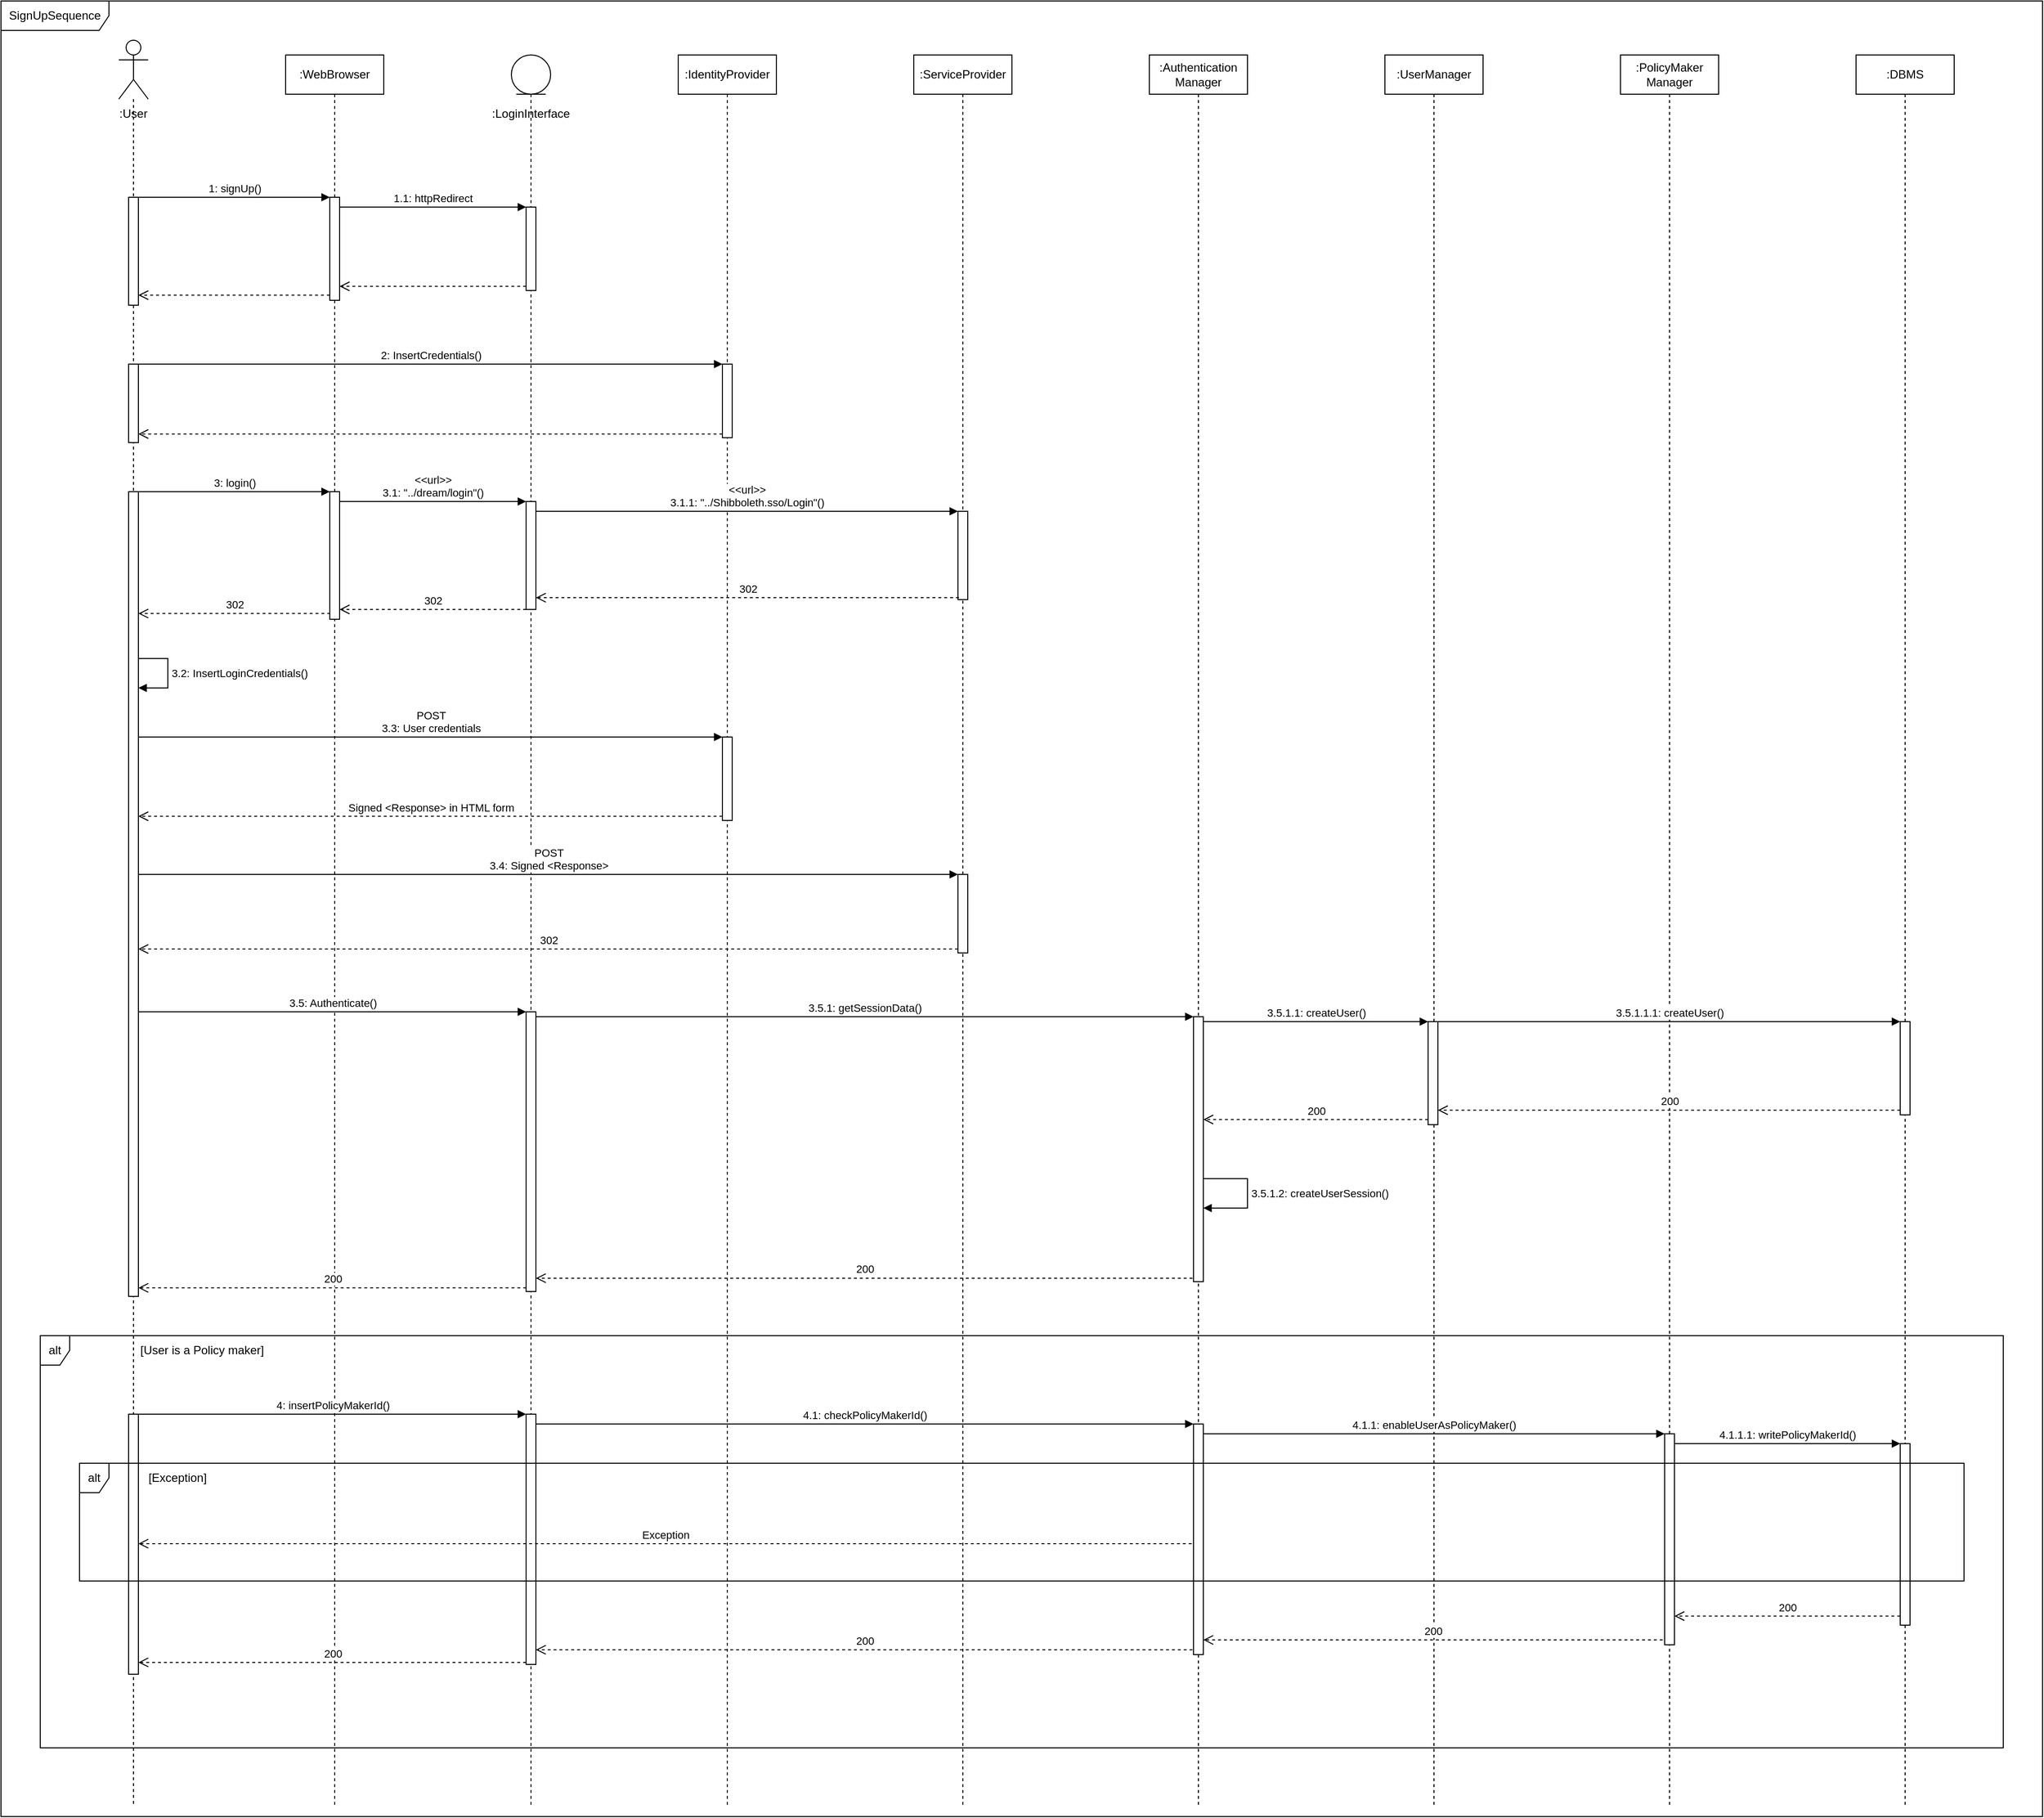 <mxfile version="16.1.2" type="device" pages="14"><diagram id="1Zx7CC58jSOHlOBg8sVg" name="SignUp"><mxGraphModel dx="1662" dy="865" grid="1" gridSize="10" guides="1" tooltips="1" connect="1" arrows="1" fold="1" page="1" pageScale="1" pageWidth="827" pageHeight="1169" math="0" shadow="0"><root><mxCell id="0"/><mxCell id="1" parent="0"/><mxCell id="z7DTfHTEOCxAMnzga7l1-1" value="SignUpSequence" style="shape=umlFrame;whiteSpace=wrap;html=1;width=110;height=30;" parent="1" vertex="1"><mxGeometry y="40" width="2080" height="1850" as="geometry"/></mxCell><mxCell id="mIqxg9aFLsb9n39RDjow-71" value="alt" style="shape=umlFrame;whiteSpace=wrap;html=1;width=30;height=30;" parent="1" vertex="1"><mxGeometry x="40" y="1400" width="2000" height="420" as="geometry"/></mxCell><mxCell id="mIqxg9aFLsb9n39RDjow-65" value=":UserManager" style="shape=umlLifeline;perimeter=lifelinePerimeter;whiteSpace=wrap;html=1;container=1;collapsible=0;recursiveResize=0;outlineConnect=0;" parent="1" vertex="1"><mxGeometry x="1410" y="95" width="100" height="1785" as="geometry"/></mxCell><mxCell id="mIqxg9aFLsb9n39RDjow-66" value="" style="html=1;points=[];perimeter=orthogonalPerimeter;" parent="mIqxg9aFLsb9n39RDjow-65" vertex="1"><mxGeometry x="44" y="985" width="10" height="105" as="geometry"/></mxCell><mxCell id="mIqxg9aFLsb9n39RDjow-40" value=":ServiceProvider" style="shape=umlLifeline;perimeter=lifelinePerimeter;whiteSpace=wrap;html=1;container=1;collapsible=0;recursiveResize=0;outlineConnect=0;" parent="1" vertex="1"><mxGeometry x="930" y="95" width="100" height="1785" as="geometry"/></mxCell><mxCell id="mIqxg9aFLsb9n39RDjow-54" value="" style="html=1;points=[];perimeter=orthogonalPerimeter;" parent="mIqxg9aFLsb9n39RDjow-40" vertex="1"><mxGeometry x="45" y="835" width="10" height="80" as="geometry"/></mxCell><mxCell id="mIqxg9aFLsb9n39RDjow-31" value=":IdentityProvider" style="shape=umlLifeline;perimeter=lifelinePerimeter;whiteSpace=wrap;html=1;container=1;collapsible=0;recursiveResize=0;outlineConnect=0;" parent="1" vertex="1"><mxGeometry x="690" y="95" width="100" height="1785" as="geometry"/></mxCell><mxCell id="mIqxg9aFLsb9n39RDjow-28" value="" style="html=1;points=[];perimeter=orthogonalPerimeter;" parent="mIqxg9aFLsb9n39RDjow-31" vertex="1"><mxGeometry x="45" y="315" width="10" height="75" as="geometry"/></mxCell><mxCell id="mIqxg9aFLsb9n39RDjow-51" value="" style="html=1;points=[];perimeter=orthogonalPerimeter;" parent="mIqxg9aFLsb9n39RDjow-31" vertex="1"><mxGeometry x="45" y="695" width="10" height="85" as="geometry"/></mxCell><mxCell id="mIqxg9aFLsb9n39RDjow-16" value="" style="shape=umlLifeline;participant=umlActor;perimeter=lifelinePerimeter;whiteSpace=wrap;html=1;container=1;collapsible=0;recursiveResize=0;verticalAlign=top;spacingTop=36;outlineConnect=0;fontFamily=Helvetica;fontSize=12;fontColor=rgb(0, 0, 0);align=center;strokeColor=rgb(0, 0, 0);fillColor=rgb(255, 255, 255);size=60;" parent="1" vertex="1"><mxGeometry x="120" y="80" width="30" height="1800" as="geometry"/></mxCell><mxCell id="mIqxg9aFLsb9n39RDjow-33" value="" style="html=1;points=[];perimeter=orthogonalPerimeter;" parent="mIqxg9aFLsb9n39RDjow-16" vertex="1"><mxGeometry x="10" y="460" width="10" height="820" as="geometry"/></mxCell><mxCell id="mIqxg9aFLsb9n39RDjow-50" value="3.2: InsertLoginCredentials()" style="edgeStyle=orthogonalEdgeStyle;html=1;align=left;spacingLeft=2;endArrow=block;rounded=0;" parent="mIqxg9aFLsb9n39RDjow-16" source="mIqxg9aFLsb9n39RDjow-33" target="mIqxg9aFLsb9n39RDjow-33" edge="1"><mxGeometry relative="1" as="geometry"><mxPoint x="60" y="650" as="sourcePoint"/><Array as="points"><mxPoint x="50" y="630"/><mxPoint x="50" y="660"/></Array><mxPoint x="65" y="670" as="targetPoint"/></mxGeometry></mxCell><mxCell id="mIqxg9aFLsb9n39RDjow-10" value="" style="html=1;points=[];perimeter=orthogonalPerimeter;" parent="1" vertex="1"><mxGeometry x="130" y="240" width="10" height="110" as="geometry"/></mxCell><mxCell id="mIqxg9aFLsb9n39RDjow-12" value="1: signUp()" style="html=1;verticalAlign=bottom;endArrow=block;entryX=0;entryY=0;rounded=0;" parent="1" source="mIqxg9aFLsb9n39RDjow-10" target="mIqxg9aFLsb9n39RDjow-11" edge="1"><mxGeometry relative="1" as="geometry"><mxPoint x="-20" y="240" as="sourcePoint"/></mxGeometry></mxCell><mxCell id="mIqxg9aFLsb9n39RDjow-13" value="" style="html=1;verticalAlign=bottom;endArrow=open;dashed=1;endSize=8;exitX=0;exitY=0.95;rounded=0;" parent="1" source="mIqxg9aFLsb9n39RDjow-11" target="mIqxg9aFLsb9n39RDjow-10" edge="1"><mxGeometry relative="1" as="geometry"><mxPoint x="-20" y="316" as="targetPoint"/></mxGeometry></mxCell><mxCell id="mIqxg9aFLsb9n39RDjow-17" value=":WebBrowser" style="shape=umlLifeline;perimeter=lifelinePerimeter;whiteSpace=wrap;html=1;container=1;collapsible=0;recursiveResize=0;outlineConnect=0;" parent="1" vertex="1"><mxGeometry x="290" y="95" width="100" height="1785" as="geometry"/></mxCell><mxCell id="mIqxg9aFLsb9n39RDjow-11" value="" style="html=1;points=[];perimeter=orthogonalPerimeter;" parent="mIqxg9aFLsb9n39RDjow-17" vertex="1"><mxGeometry x="45" y="145" width="10" height="105" as="geometry"/></mxCell><mxCell id="mIqxg9aFLsb9n39RDjow-20" value=":User" style="text;html=1;strokeColor=none;fillColor=none;align=center;verticalAlign=middle;whiteSpace=wrap;rounded=0;" parent="1" vertex="1"><mxGeometry x="90" y="140" width="90" height="30" as="geometry"/></mxCell><mxCell id="mIqxg9aFLsb9n39RDjow-23" value="1.1: httpRedirect" style="html=1;verticalAlign=bottom;endArrow=block;entryX=0;entryY=0;rounded=0;" parent="1" source="mIqxg9aFLsb9n39RDjow-11" target="mIqxg9aFLsb9n39RDjow-22" edge="1"><mxGeometry relative="1" as="geometry"><mxPoint x="420" y="240" as="sourcePoint"/></mxGeometry></mxCell><mxCell id="mIqxg9aFLsb9n39RDjow-24" value="" style="html=1;verticalAlign=bottom;endArrow=open;dashed=1;endSize=8;exitX=0;exitY=0.95;rounded=0;" parent="1" source="mIqxg9aFLsb9n39RDjow-22" target="mIqxg9aFLsb9n39RDjow-11" edge="1"><mxGeometry relative="1" as="geometry"><mxPoint x="420" y="316" as="targetPoint"/></mxGeometry></mxCell><mxCell id="mIqxg9aFLsb9n39RDjow-25" value="" style="shape=umlLifeline;participant=umlEntity;perimeter=lifelinePerimeter;whiteSpace=wrap;html=1;container=1;collapsible=0;recursiveResize=0;verticalAlign=top;spacingTop=36;outlineConnect=0;" parent="1" vertex="1"><mxGeometry x="520" y="95" width="40" height="1785" as="geometry"/></mxCell><mxCell id="mIqxg9aFLsb9n39RDjow-22" value="" style="html=1;points=[];perimeter=orthogonalPerimeter;" parent="mIqxg9aFLsb9n39RDjow-25" vertex="1"><mxGeometry x="15" y="155" width="10" height="85" as="geometry"/></mxCell><mxCell id="mIqxg9aFLsb9n39RDjow-58" value="" style="html=1;points=[];perimeter=orthogonalPerimeter;" parent="mIqxg9aFLsb9n39RDjow-25" vertex="1"><mxGeometry x="15" y="975" width="10" height="285" as="geometry"/></mxCell><mxCell id="mIqxg9aFLsb9n39RDjow-27" value="" style="html=1;points=[];perimeter=orthogonalPerimeter;" parent="1" vertex="1"><mxGeometry x="130" y="410" width="10" height="80" as="geometry"/></mxCell><mxCell id="mIqxg9aFLsb9n39RDjow-29" value="2: InsertCredentials()" style="html=1;verticalAlign=bottom;endArrow=block;entryX=0;entryY=0;rounded=0;" parent="1" source="mIqxg9aFLsb9n39RDjow-27" target="mIqxg9aFLsb9n39RDjow-28" edge="1"><mxGeometry relative="1" as="geometry"><mxPoint x="627" y="400" as="sourcePoint"/></mxGeometry></mxCell><mxCell id="mIqxg9aFLsb9n39RDjow-30" value="" style="html=1;verticalAlign=bottom;endArrow=open;dashed=1;endSize=8;exitX=0;exitY=0.95;rounded=0;" parent="1" source="mIqxg9aFLsb9n39RDjow-28" target="mIqxg9aFLsb9n39RDjow-27" edge="1"><mxGeometry y="-14" relative="1" as="geometry"><mxPoint x="627" y="476" as="targetPoint"/><mxPoint x="1" as="offset"/></mxGeometry></mxCell><mxCell id="mIqxg9aFLsb9n39RDjow-34" value="" style="html=1;points=[];perimeter=orthogonalPerimeter;" parent="1" vertex="1"><mxGeometry x="335" y="540" width="10" height="130" as="geometry"/></mxCell><mxCell id="mIqxg9aFLsb9n39RDjow-35" value="3: login()" style="html=1;verticalAlign=bottom;endArrow=block;entryX=0;entryY=0;rounded=0;" parent="1" source="mIqxg9aFLsb9n39RDjow-33" target="mIqxg9aFLsb9n39RDjow-34" edge="1"><mxGeometry relative="1" as="geometry"><mxPoint x="265" y="570" as="sourcePoint"/></mxGeometry></mxCell><mxCell id="mIqxg9aFLsb9n39RDjow-37" value="" style="html=1;points=[];perimeter=orthogonalPerimeter;" parent="1" vertex="1"><mxGeometry x="535" y="550" width="10" height="110" as="geometry"/></mxCell><mxCell id="mIqxg9aFLsb9n39RDjow-38" value="&amp;lt;&amp;lt;url&amp;gt;&amp;gt;&lt;br&gt;3.1: &quot;../dream/login&quot;()" style="html=1;verticalAlign=bottom;endArrow=block;entryX=0;entryY=0;rounded=0;" parent="1" source="mIqxg9aFLsb9n39RDjow-34" target="mIqxg9aFLsb9n39RDjow-37" edge="1"><mxGeometry relative="1" as="geometry"><mxPoint x="465" y="560" as="sourcePoint"/></mxGeometry></mxCell><mxCell id="mIqxg9aFLsb9n39RDjow-41" value="" style="html=1;points=[];perimeter=orthogonalPerimeter;" parent="1" vertex="1"><mxGeometry x="975" y="560" width="10" height="90" as="geometry"/></mxCell><mxCell id="mIqxg9aFLsb9n39RDjow-42" value="&amp;lt;&amp;lt;url&amp;gt;&amp;gt;&lt;br&gt;3.1.1: &quot;../Shibboleth.sso/Login&quot;()" style="html=1;verticalAlign=bottom;endArrow=block;entryX=0;entryY=0;rounded=0;" parent="1" source="mIqxg9aFLsb9n39RDjow-37" target="mIqxg9aFLsb9n39RDjow-41" edge="1"><mxGeometry relative="1" as="geometry"><mxPoint x="800" y="560" as="sourcePoint"/></mxGeometry></mxCell><mxCell id="mIqxg9aFLsb9n39RDjow-45" value="302" style="html=1;verticalAlign=bottom;endArrow=open;dashed=1;endSize=8;rounded=0;exitX=0.048;exitY=0.955;exitDx=0;exitDy=0;exitPerimeter=0;" parent="1" source="mIqxg9aFLsb9n39RDjow-34" target="mIqxg9aFLsb9n39RDjow-33" edge="1"><mxGeometry relative="1" as="geometry"><mxPoint x="320" y="660" as="sourcePoint"/><mxPoint x="240" y="660" as="targetPoint"/></mxGeometry></mxCell><mxCell id="mIqxg9aFLsb9n39RDjow-46" value="302" style="html=1;verticalAlign=bottom;endArrow=open;dashed=1;endSize=8;rounded=0;" parent="1" source="mIqxg9aFLsb9n39RDjow-37" target="mIqxg9aFLsb9n39RDjow-34" edge="1"><mxGeometry relative="1" as="geometry"><mxPoint x="535.0" y="670.0" as="sourcePoint"/><mxPoint x="339.52" y="670.0" as="targetPoint"/><Array as="points"><mxPoint x="460" y="660"/></Array></mxGeometry></mxCell><mxCell id="mIqxg9aFLsb9n39RDjow-47" value="302" style="html=1;verticalAlign=bottom;endArrow=open;dashed=1;endSize=8;rounded=0;exitX=0.1;exitY=0.978;exitDx=0;exitDy=0;exitPerimeter=0;" parent="1" source="mIqxg9aFLsb9n39RDjow-41" target="mIqxg9aFLsb9n39RDjow-37" edge="1"><mxGeometry relative="1" as="geometry"><mxPoint x="730.48" y="674.5" as="sourcePoint"/><mxPoint x="535" y="674.5" as="targetPoint"/></mxGeometry></mxCell><mxCell id="mIqxg9aFLsb9n39RDjow-26" value=":LoginInterface" style="text;html=1;strokeColor=none;fillColor=none;align=center;verticalAlign=middle;whiteSpace=wrap;rounded=0;" parent="1" vertex="1"><mxGeometry x="495" y="140" width="90" height="30" as="geometry"/></mxCell><mxCell id="mIqxg9aFLsb9n39RDjow-52" value="POST&lt;br&gt;3.3: User credentials" style="html=1;verticalAlign=bottom;endArrow=block;entryX=0;entryY=0;rounded=0;" parent="1" source="mIqxg9aFLsb9n39RDjow-33" target="mIqxg9aFLsb9n39RDjow-51" edge="1"><mxGeometry relative="1" as="geometry"><mxPoint x="665" y="760" as="sourcePoint"/></mxGeometry></mxCell><mxCell id="mIqxg9aFLsb9n39RDjow-53" value="Signed &amp;lt;Response&amp;gt; in HTML form" style="html=1;verticalAlign=bottom;endArrow=open;dashed=1;endSize=8;exitX=0;exitY=0.95;rounded=0;" parent="1" source="mIqxg9aFLsb9n39RDjow-51" target="mIqxg9aFLsb9n39RDjow-33" edge="1"><mxGeometry relative="1" as="geometry"><mxPoint x="665" y="836" as="targetPoint"/></mxGeometry></mxCell><mxCell id="mIqxg9aFLsb9n39RDjow-55" value="POST&lt;br&gt;3.4: Signed &amp;lt;Response&amp;gt;" style="html=1;verticalAlign=bottom;endArrow=block;entryX=0;entryY=0;rounded=0;" parent="1" source="mIqxg9aFLsb9n39RDjow-33" target="mIqxg9aFLsb9n39RDjow-54" edge="1"><mxGeometry relative="1" as="geometry"><mxPoint x="905" y="910" as="sourcePoint"/></mxGeometry></mxCell><mxCell id="mIqxg9aFLsb9n39RDjow-56" value="302" style="html=1;verticalAlign=bottom;endArrow=open;dashed=1;endSize=8;exitX=0;exitY=0.95;rounded=0;" parent="1" source="mIqxg9aFLsb9n39RDjow-54" target="mIqxg9aFLsb9n39RDjow-33" edge="1"><mxGeometry relative="1" as="geometry"><mxPoint x="905" y="986" as="targetPoint"/></mxGeometry></mxCell><mxCell id="mIqxg9aFLsb9n39RDjow-59" value="3.5: Authenticate()" style="html=1;verticalAlign=bottom;endArrow=block;entryX=0;entryY=0;rounded=0;" parent="1" source="mIqxg9aFLsb9n39RDjow-33" target="mIqxg9aFLsb9n39RDjow-58" edge="1"><mxGeometry relative="1" as="geometry"><mxPoint x="465" y="1070" as="sourcePoint"/></mxGeometry></mxCell><mxCell id="mIqxg9aFLsb9n39RDjow-60" value="200" style="html=1;verticalAlign=bottom;endArrow=open;dashed=1;endSize=8;rounded=0;exitX=0.011;exitY=0.987;exitDx=0;exitDy=0;exitPerimeter=0;" parent="1" source="mIqxg9aFLsb9n39RDjow-58" target="mIqxg9aFLsb9n39RDjow-33" edge="1"><mxGeometry relative="1" as="geometry"><mxPoint x="465" y="1146" as="targetPoint"/><mxPoint x="530" y="1360" as="sourcePoint"/></mxGeometry></mxCell><mxCell id="mIqxg9aFLsb9n39RDjow-61" value=":Authentication&lt;br&gt;Manager" style="shape=umlLifeline;perimeter=lifelinePerimeter;whiteSpace=wrap;html=1;container=1;collapsible=0;recursiveResize=0;outlineConnect=0;" parent="1" vertex="1"><mxGeometry x="1170" y="95" width="100" height="1785" as="geometry"/></mxCell><mxCell id="mIqxg9aFLsb9n39RDjow-62" value="" style="html=1;points=[];perimeter=orthogonalPerimeter;" parent="mIqxg9aFLsb9n39RDjow-61" vertex="1"><mxGeometry x="45" y="980" width="10" height="270" as="geometry"/></mxCell><mxCell id="mIqxg9aFLsb9n39RDjow-70" value="3.5.1.2: createUserSession()" style="edgeStyle=orthogonalEdgeStyle;html=1;align=left;spacingLeft=2;endArrow=block;rounded=0;" parent="mIqxg9aFLsb9n39RDjow-61" edge="1"><mxGeometry relative="1" as="geometry"><mxPoint x="55" y="1145" as="sourcePoint"/><Array as="points"><mxPoint x="100" y="1145"/><mxPoint x="100" y="1175"/></Array><mxPoint x="55" y="1175" as="targetPoint"/></mxGeometry></mxCell><mxCell id="mIqxg9aFLsb9n39RDjow-73" value="" style="html=1;points=[];perimeter=orthogonalPerimeter;" parent="mIqxg9aFLsb9n39RDjow-61" vertex="1"><mxGeometry x="-1040" y="1385" width="10" height="265" as="geometry"/></mxCell><mxCell id="mIqxg9aFLsb9n39RDjow-74" value="" style="html=1;points=[];perimeter=orthogonalPerimeter;" parent="mIqxg9aFLsb9n39RDjow-61" vertex="1"><mxGeometry x="-635" y="1385" width="10" height="255" as="geometry"/></mxCell><mxCell id="mIqxg9aFLsb9n39RDjow-75" value="4: insertPolicyMakerId()" style="html=1;verticalAlign=bottom;endArrow=block;entryX=0;entryY=0;rounded=0;" parent="mIqxg9aFLsb9n39RDjow-61" source="mIqxg9aFLsb9n39RDjow-73" target="mIqxg9aFLsb9n39RDjow-74" edge="1"><mxGeometry relative="1" as="geometry"><mxPoint x="-705" y="1375" as="sourcePoint"/></mxGeometry></mxCell><mxCell id="mIqxg9aFLsb9n39RDjow-76" value="200" style="html=1;verticalAlign=bottom;endArrow=open;dashed=1;endSize=8;exitX=0;exitY=0.992;rounded=0;exitDx=0;exitDy=0;exitPerimeter=0;" parent="mIqxg9aFLsb9n39RDjow-61" source="mIqxg9aFLsb9n39RDjow-74" target="mIqxg9aFLsb9n39RDjow-73" edge="1"><mxGeometry relative="1" as="geometry"><mxPoint x="-705" y="1451" as="targetPoint"/></mxGeometry></mxCell><mxCell id="djiDMKdYY6F4mGn0oIKY-1" value="" style="html=1;points=[];perimeter=orthogonalPerimeter;" parent="mIqxg9aFLsb9n39RDjow-61" vertex="1"><mxGeometry x="45" y="1395" width="10" height="235" as="geometry"/></mxCell><mxCell id="djiDMKdYY6F4mGn0oIKY-2" value="4.1: checkPolicyMakerId()" style="html=1;verticalAlign=bottom;endArrow=block;entryX=0;entryY=0;rounded=0;" parent="mIqxg9aFLsb9n39RDjow-61" source="mIqxg9aFLsb9n39RDjow-74" target="djiDMKdYY6F4mGn0oIKY-1" edge="1"><mxGeometry relative="1" as="geometry"><mxPoint x="-25" y="1395" as="sourcePoint"/></mxGeometry></mxCell><mxCell id="djiDMKdYY6F4mGn0oIKY-3" value="200" style="html=1;verticalAlign=bottom;endArrow=open;dashed=1;endSize=8;exitX=-0.1;exitY=0.979;rounded=0;exitDx=0;exitDy=0;exitPerimeter=0;" parent="mIqxg9aFLsb9n39RDjow-61" source="djiDMKdYY6F4mGn0oIKY-1" target="mIqxg9aFLsb9n39RDjow-74" edge="1"><mxGeometry relative="1" as="geometry"><mxPoint x="-25" y="1471" as="targetPoint"/></mxGeometry></mxCell><mxCell id="djiDMKdYY6F4mGn0oIKY-8" value="Exception" style="html=1;verticalAlign=bottom;endArrow=open;dashed=1;endSize=8;rounded=0;exitX=-0.188;exitY=0.519;exitDx=0;exitDy=0;exitPerimeter=0;" parent="mIqxg9aFLsb9n39RDjow-61" source="djiDMKdYY6F4mGn0oIKY-1" target="mIqxg9aFLsb9n39RDjow-73" edge="1"><mxGeometry relative="1" as="geometry"><mxPoint x="40" y="1515" as="sourcePoint"/><mxPoint x="-40" y="1515" as="targetPoint"/></mxGeometry></mxCell><mxCell id="mIqxg9aFLsb9n39RDjow-63" value="3.5.1: getSessionData()" style="html=1;verticalAlign=bottom;endArrow=block;entryX=0;entryY=0;rounded=0;" parent="1" source="mIqxg9aFLsb9n39RDjow-58" target="mIqxg9aFLsb9n39RDjow-62" edge="1"><mxGeometry relative="1" as="geometry"><mxPoint x="1145" y="1088" as="sourcePoint"/></mxGeometry></mxCell><mxCell id="mIqxg9aFLsb9n39RDjow-64" value="200" style="html=1;verticalAlign=bottom;endArrow=open;dashed=1;endSize=8;exitX=-0.1;exitY=0.987;rounded=0;exitDx=0;exitDy=0;exitPerimeter=0;" parent="1" source="mIqxg9aFLsb9n39RDjow-62" target="mIqxg9aFLsb9n39RDjow-58" edge="1"><mxGeometry relative="1" as="geometry"><mxPoint x="1145" y="1164" as="targetPoint"/></mxGeometry></mxCell><mxCell id="mIqxg9aFLsb9n39RDjow-67" value="3.5.1.1: createUser()" style="html=1;verticalAlign=bottom;endArrow=block;entryX=0;entryY=0;rounded=0;" parent="1" target="mIqxg9aFLsb9n39RDjow-66" edge="1"><mxGeometry relative="1" as="geometry"><mxPoint x="1225" y="1080" as="sourcePoint"/></mxGeometry></mxCell><mxCell id="mIqxg9aFLsb9n39RDjow-68" value="200" style="html=1;verticalAlign=bottom;endArrow=open;dashed=1;endSize=8;exitX=0;exitY=0.95;rounded=0;" parent="1" source="mIqxg9aFLsb9n39RDjow-66" target="mIqxg9aFLsb9n39RDjow-62" edge="1"><mxGeometry relative="1" as="geometry"><mxPoint x="1225" y="1156" as="targetPoint"/></mxGeometry></mxCell><mxCell id="mIqxg9aFLsb9n39RDjow-72" value="[User is a Policy maker]" style="text;html=1;strokeColor=none;fillColor=none;align=center;verticalAlign=middle;whiteSpace=wrap;rounded=0;" parent="1" vertex="1"><mxGeometry x="140" y="1400" width="130" height="30" as="geometry"/></mxCell><mxCell id="djiDMKdYY6F4mGn0oIKY-9" value="[Exception]" style="text;html=1;strokeColor=none;fillColor=none;align=center;verticalAlign=middle;whiteSpace=wrap;rounded=0;" parent="1" vertex="1"><mxGeometry x="150" y="1530" width="60" height="30" as="geometry"/></mxCell><mxCell id="JjSJi8gF1SfL3Q7VZJTP-1" value=":PolicyMaker&lt;br&gt;Manager" style="shape=umlLifeline;perimeter=lifelinePerimeter;whiteSpace=wrap;html=1;container=1;collapsible=0;recursiveResize=0;outlineConnect=0;" parent="1" vertex="1"><mxGeometry x="1650" y="95" width="100" height="1785" as="geometry"/></mxCell><mxCell id="djiDMKdYY6F4mGn0oIKY-4" value="" style="html=1;points=[];perimeter=orthogonalPerimeter;" parent="JjSJi8gF1SfL3Q7VZJTP-1" vertex="1"><mxGeometry x="45" y="1405" width="10" height="215" as="geometry"/></mxCell><mxCell id="JjSJi8gF1SfL3Q7VZJTP-3" value=":DBMS" style="shape=umlLifeline;perimeter=lifelinePerimeter;whiteSpace=wrap;html=1;container=1;collapsible=0;recursiveResize=0;outlineConnect=0;" parent="1" vertex="1"><mxGeometry x="1890" y="95" width="100" height="1785" as="geometry"/></mxCell><mxCell id="JjSJi8gF1SfL3Q7VZJTP-5" value="" style="html=1;points=[];perimeter=orthogonalPerimeter;" parent="JjSJi8gF1SfL3Q7VZJTP-3" vertex="1"><mxGeometry x="45" y="985" width="10" height="95" as="geometry"/></mxCell><mxCell id="JjSJi8gF1SfL3Q7VZJTP-8" value="" style="html=1;points=[];perimeter=orthogonalPerimeter;" parent="JjSJi8gF1SfL3Q7VZJTP-3" vertex="1"><mxGeometry x="45" y="1415" width="10" height="185" as="geometry"/></mxCell><mxCell id="JjSJi8gF1SfL3Q7VZJTP-6" value="3.5.1.1.1: createUser()" style="html=1;verticalAlign=bottom;endArrow=block;entryX=0;entryY=0;rounded=0;" parent="1" source="mIqxg9aFLsb9n39RDjow-66" target="JjSJi8gF1SfL3Q7VZJTP-5" edge="1"><mxGeometry relative="1" as="geometry"><mxPoint x="1865" y="1080" as="sourcePoint"/></mxGeometry></mxCell><mxCell id="JjSJi8gF1SfL3Q7VZJTP-7" value="200" style="html=1;verticalAlign=bottom;endArrow=open;dashed=1;endSize=8;exitX=0;exitY=0.95;rounded=0;" parent="1" source="JjSJi8gF1SfL3Q7VZJTP-5" target="mIqxg9aFLsb9n39RDjow-66" edge="1"><mxGeometry relative="1" as="geometry"><mxPoint x="1865" y="1156" as="targetPoint"/></mxGeometry></mxCell><mxCell id="djiDMKdYY6F4mGn0oIKY-5" value="4.1.1: enableUserAsPolicyMaker()" style="html=1;verticalAlign=bottom;endArrow=block;entryX=0;entryY=0;rounded=0;" parent="1" source="djiDMKdYY6F4mGn0oIKY-1" target="djiDMKdYY6F4mGn0oIKY-4" edge="1"><mxGeometry relative="1" as="geometry"><mxPoint x="1464" y="1490.0" as="sourcePoint"/></mxGeometry></mxCell><mxCell id="djiDMKdYY6F4mGn0oIKY-6" value="200" style="html=1;verticalAlign=bottom;endArrow=open;dashed=1;endSize=8;exitX=-0.2;exitY=0.977;rounded=0;exitDx=0;exitDy=0;exitPerimeter=0;" parent="1" source="djiDMKdYY6F4mGn0oIKY-4" target="djiDMKdYY6F4mGn0oIKY-1" edge="1"><mxGeometry relative="1" as="geometry"><mxPoint x="1464" y="1700.055" as="targetPoint"/></mxGeometry></mxCell><mxCell id="JjSJi8gF1SfL3Q7VZJTP-10" value="200" style="html=1;verticalAlign=bottom;endArrow=open;dashed=1;endSize=8;exitX=0;exitY=0.95;rounded=0;" parent="1" source="JjSJi8gF1SfL3Q7VZJTP-8" target="djiDMKdYY6F4mGn0oIKY-4" edge="1"><mxGeometry relative="1" as="geometry"><mxPoint x="1464" y="1600.25" as="targetPoint"/></mxGeometry></mxCell><mxCell id="JjSJi8gF1SfL3Q7VZJTP-9" value="4.1.1.1: writePolicyMakerId()" style="html=1;verticalAlign=bottom;endArrow=block;entryX=0;entryY=0;rounded=0;" parent="1" source="djiDMKdYY6F4mGn0oIKY-4" target="JjSJi8gF1SfL3Q7VZJTP-8" edge="1"><mxGeometry relative="1" as="geometry"><mxPoint x="1464" y="1510" as="sourcePoint"/></mxGeometry></mxCell><mxCell id="djiDMKdYY6F4mGn0oIKY-7" value="alt" style="shape=umlFrame;whiteSpace=wrap;html=1;width=30;height=30;" parent="1" vertex="1"><mxGeometry x="80" y="1530" width="1920" height="120" as="geometry"/></mxCell></root></mxGraphModel></diagram><diagram id="cVxw3j-LmNkkEhXOja4i" name="Login"><mxGraphModel dx="1662" dy="865" grid="1" gridSize="10" guides="1" tooltips="1" connect="1" arrows="1" fold="1" page="1" pageScale="1" pageWidth="827" pageHeight="1169" math="0" shadow="0"><root><mxCell id="4cIcO_j9UZ9DCWQrOo0q-0"/><mxCell id="4cIcO_j9UZ9DCWQrOo0q-1" parent="4cIcO_j9UZ9DCWQrOo0q-0"/><mxCell id="azvcMS94DGq-co3q9sx_-0" value="LoginSequence" style="shape=umlFrame;whiteSpace=wrap;html=1;width=110;height=30;" parent="4cIcO_j9UZ9DCWQrOo0q-1" vertex="1"><mxGeometry y="40" width="1800" height="920" as="geometry"/></mxCell><mxCell id="azvcMS94DGq-co3q9sx_-2" value=":UserManager" style="shape=umlLifeline;perimeter=lifelinePerimeter;whiteSpace=wrap;html=1;container=1;collapsible=0;recursiveResize=0;outlineConnect=0;" parent="4cIcO_j9UZ9DCWQrOo0q-1" vertex="1"><mxGeometry x="1410" y="95" width="100" height="855" as="geometry"/></mxCell><mxCell id="azvcMS94DGq-co3q9sx_-3" value="" style="html=1;points=[];perimeter=orthogonalPerimeter;" parent="azvcMS94DGq-co3q9sx_-2" vertex="1"><mxGeometry x="44" y="645" width="10" height="80" as="geometry"/></mxCell><mxCell id="azvcMS94DGq-co3q9sx_-4" value=":ServiceProvider" style="shape=umlLifeline;perimeter=lifelinePerimeter;whiteSpace=wrap;html=1;container=1;collapsible=0;recursiveResize=0;outlineConnect=0;" parent="4cIcO_j9UZ9DCWQrOo0q-1" vertex="1"><mxGeometry x="930" y="95" width="100" height="855" as="geometry"/></mxCell><mxCell id="azvcMS94DGq-co3q9sx_-5" value="" style="html=1;points=[];perimeter=orthogonalPerimeter;" parent="azvcMS94DGq-co3q9sx_-4" vertex="1"><mxGeometry x="45" y="495" width="10" height="80" as="geometry"/></mxCell><mxCell id="azvcMS94DGq-co3q9sx_-6" value=":IdentityProvider" style="shape=umlLifeline;perimeter=lifelinePerimeter;whiteSpace=wrap;html=1;container=1;collapsible=0;recursiveResize=0;outlineConnect=0;" parent="4cIcO_j9UZ9DCWQrOo0q-1" vertex="1"><mxGeometry x="690" y="95" width="100" height="855" as="geometry"/></mxCell><mxCell id="azvcMS94DGq-co3q9sx_-8" value="" style="html=1;points=[];perimeter=orthogonalPerimeter;" parent="azvcMS94DGq-co3q9sx_-6" vertex="1"><mxGeometry x="45" y="355" width="10" height="85" as="geometry"/></mxCell><mxCell id="azvcMS94DGq-co3q9sx_-9" value="" style="shape=umlLifeline;participant=umlActor;perimeter=lifelinePerimeter;whiteSpace=wrap;html=1;container=1;collapsible=0;recursiveResize=0;verticalAlign=top;spacingTop=36;outlineConnect=0;fontFamily=Helvetica;fontSize=12;fontColor=rgb(0, 0, 0);align=center;strokeColor=rgb(0, 0, 0);fillColor=rgb(255, 255, 255);size=60;" parent="4cIcO_j9UZ9DCWQrOo0q-1" vertex="1"><mxGeometry x="120" y="80" width="30" height="870" as="geometry"/></mxCell><mxCell id="azvcMS94DGq-co3q9sx_-10" value="" style="html=1;points=[];perimeter=orthogonalPerimeter;" parent="azvcMS94DGq-co3q9sx_-9" vertex="1"><mxGeometry x="10" y="120" width="10" height="720" as="geometry"/></mxCell><mxCell id="azvcMS94DGq-co3q9sx_-11" value="3.2: InsertLoginCredentials()" style="edgeStyle=orthogonalEdgeStyle;html=1;align=left;spacingLeft=2;endArrow=block;rounded=0;" parent="azvcMS94DGq-co3q9sx_-9" source="azvcMS94DGq-co3q9sx_-10" target="azvcMS94DGq-co3q9sx_-10" edge="1"><mxGeometry relative="1" as="geometry"><mxPoint x="60" y="310" as="sourcePoint"/><Array as="points"><mxPoint x="50" y="290"/><mxPoint x="50" y="320"/></Array><mxPoint x="65" y="330" as="targetPoint"/></mxGeometry></mxCell><mxCell id="azvcMS94DGq-co3q9sx_-15" value=":WebBrowser" style="shape=umlLifeline;perimeter=lifelinePerimeter;whiteSpace=wrap;html=1;container=1;collapsible=0;recursiveResize=0;outlineConnect=0;" parent="4cIcO_j9UZ9DCWQrOo0q-1" vertex="1"><mxGeometry x="290" y="95" width="100" height="855" as="geometry"/></mxCell><mxCell id="azvcMS94DGq-co3q9sx_-17" value=":User" style="text;html=1;strokeColor=none;fillColor=none;align=center;verticalAlign=middle;whiteSpace=wrap;rounded=0;" parent="4cIcO_j9UZ9DCWQrOo0q-1" vertex="1"><mxGeometry x="90" y="140" width="90" height="30" as="geometry"/></mxCell><mxCell id="azvcMS94DGq-co3q9sx_-20" value="" style="shape=umlLifeline;participant=umlEntity;perimeter=lifelinePerimeter;whiteSpace=wrap;html=1;container=1;collapsible=0;recursiveResize=0;verticalAlign=top;spacingTop=36;outlineConnect=0;" parent="4cIcO_j9UZ9DCWQrOo0q-1" vertex="1"><mxGeometry x="520" y="95" width="40" height="855" as="geometry"/></mxCell><mxCell id="azvcMS94DGq-co3q9sx_-22" value="" style="html=1;points=[];perimeter=orthogonalPerimeter;" parent="azvcMS94DGq-co3q9sx_-20" vertex="1"><mxGeometry x="15" y="635" width="10" height="175" as="geometry"/></mxCell><mxCell id="azvcMS94DGq-co3q9sx_-26" value="" style="html=1;points=[];perimeter=orthogonalPerimeter;" parent="4cIcO_j9UZ9DCWQrOo0q-1" vertex="1"><mxGeometry x="335" y="200" width="10" height="130" as="geometry"/></mxCell><mxCell id="azvcMS94DGq-co3q9sx_-27" value="3: login()" style="html=1;verticalAlign=bottom;endArrow=block;entryX=0;entryY=0;rounded=0;" parent="4cIcO_j9UZ9DCWQrOo0q-1" source="azvcMS94DGq-co3q9sx_-10" target="azvcMS94DGq-co3q9sx_-26" edge="1"><mxGeometry relative="1" as="geometry"><mxPoint x="265" y="230" as="sourcePoint"/></mxGeometry></mxCell><mxCell id="azvcMS94DGq-co3q9sx_-28" value="" style="html=1;points=[];perimeter=orthogonalPerimeter;" parent="4cIcO_j9UZ9DCWQrOo0q-1" vertex="1"><mxGeometry x="535" y="210" width="10" height="110" as="geometry"/></mxCell><mxCell id="azvcMS94DGq-co3q9sx_-29" value="&amp;lt;&amp;lt;url&amp;gt;&amp;gt;&lt;br&gt;3.1: &quot;../dream/login&quot;()" style="html=1;verticalAlign=bottom;endArrow=block;entryX=0;entryY=0;rounded=0;" parent="4cIcO_j9UZ9DCWQrOo0q-1" source="azvcMS94DGq-co3q9sx_-26" target="azvcMS94DGq-co3q9sx_-28" edge="1"><mxGeometry relative="1" as="geometry"><mxPoint x="465" y="220" as="sourcePoint"/></mxGeometry></mxCell><mxCell id="azvcMS94DGq-co3q9sx_-30" value="" style="html=1;points=[];perimeter=orthogonalPerimeter;" parent="4cIcO_j9UZ9DCWQrOo0q-1" vertex="1"><mxGeometry x="975" y="220" width="10" height="90" as="geometry"/></mxCell><mxCell id="azvcMS94DGq-co3q9sx_-31" value="&amp;lt;&amp;lt;url&amp;gt;&amp;gt;&lt;br&gt;3.1.1: &quot;../Shibboleth.sso/Login&quot;()" style="html=1;verticalAlign=bottom;endArrow=block;entryX=0;entryY=0;rounded=0;" parent="4cIcO_j9UZ9DCWQrOo0q-1" source="azvcMS94DGq-co3q9sx_-28" target="azvcMS94DGq-co3q9sx_-30" edge="1"><mxGeometry relative="1" as="geometry"><mxPoint x="800" y="220" as="sourcePoint"/></mxGeometry></mxCell><mxCell id="azvcMS94DGq-co3q9sx_-32" value="302" style="html=1;verticalAlign=bottom;endArrow=open;dashed=1;endSize=8;rounded=0;exitX=0.048;exitY=0.955;exitDx=0;exitDy=0;exitPerimeter=0;" parent="4cIcO_j9UZ9DCWQrOo0q-1" source="azvcMS94DGq-co3q9sx_-26" target="azvcMS94DGq-co3q9sx_-10" edge="1"><mxGeometry relative="1" as="geometry"><mxPoint x="320" y="320" as="sourcePoint"/><mxPoint x="240" y="320" as="targetPoint"/></mxGeometry></mxCell><mxCell id="azvcMS94DGq-co3q9sx_-33" value="302" style="html=1;verticalAlign=bottom;endArrow=open;dashed=1;endSize=8;rounded=0;" parent="4cIcO_j9UZ9DCWQrOo0q-1" source="azvcMS94DGq-co3q9sx_-28" target="azvcMS94DGq-co3q9sx_-26" edge="1"><mxGeometry relative="1" as="geometry"><mxPoint x="535.0" y="330.0" as="sourcePoint"/><mxPoint x="339.52" y="330.0" as="targetPoint"/><Array as="points"><mxPoint x="460" y="320"/></Array></mxGeometry></mxCell><mxCell id="azvcMS94DGq-co3q9sx_-34" value="302" style="html=1;verticalAlign=bottom;endArrow=open;dashed=1;endSize=8;rounded=0;exitX=0.1;exitY=0.978;exitDx=0;exitDy=0;exitPerimeter=0;" parent="4cIcO_j9UZ9DCWQrOo0q-1" source="azvcMS94DGq-co3q9sx_-30" target="azvcMS94DGq-co3q9sx_-28" edge="1"><mxGeometry relative="1" as="geometry"><mxPoint x="730.48" y="334.5" as="sourcePoint"/><mxPoint x="535" y="334.5" as="targetPoint"/></mxGeometry></mxCell><mxCell id="azvcMS94DGq-co3q9sx_-35" value=":LoginInterface" style="text;html=1;strokeColor=none;fillColor=none;align=center;verticalAlign=middle;whiteSpace=wrap;rounded=0;" parent="4cIcO_j9UZ9DCWQrOo0q-1" vertex="1"><mxGeometry x="495" y="140" width="90" height="30" as="geometry"/></mxCell><mxCell id="azvcMS94DGq-co3q9sx_-36" value="POST&lt;br&gt;3.3: User credentials" style="html=1;verticalAlign=bottom;endArrow=block;entryX=0;entryY=0;rounded=0;" parent="4cIcO_j9UZ9DCWQrOo0q-1" source="azvcMS94DGq-co3q9sx_-10" target="azvcMS94DGq-co3q9sx_-8" edge="1"><mxGeometry relative="1" as="geometry"><mxPoint x="665" y="420" as="sourcePoint"/></mxGeometry></mxCell><mxCell id="azvcMS94DGq-co3q9sx_-37" value="Signed &amp;lt;Response&amp;gt; in HTML form" style="html=1;verticalAlign=bottom;endArrow=open;dashed=1;endSize=8;exitX=0;exitY=0.95;rounded=0;" parent="4cIcO_j9UZ9DCWQrOo0q-1" source="azvcMS94DGq-co3q9sx_-8" target="azvcMS94DGq-co3q9sx_-10" edge="1"><mxGeometry relative="1" as="geometry"><mxPoint x="665" y="496" as="targetPoint"/></mxGeometry></mxCell><mxCell id="azvcMS94DGq-co3q9sx_-38" value="POST&lt;br&gt;3.4: Signed &amp;lt;Response&amp;gt;" style="html=1;verticalAlign=bottom;endArrow=block;entryX=0;entryY=0;rounded=0;" parent="4cIcO_j9UZ9DCWQrOo0q-1" source="azvcMS94DGq-co3q9sx_-10" target="azvcMS94DGq-co3q9sx_-5" edge="1"><mxGeometry relative="1" as="geometry"><mxPoint x="905" y="570" as="sourcePoint"/></mxGeometry></mxCell><mxCell id="azvcMS94DGq-co3q9sx_-39" value="302" style="html=1;verticalAlign=bottom;endArrow=open;dashed=1;endSize=8;exitX=0;exitY=0.95;rounded=0;" parent="4cIcO_j9UZ9DCWQrOo0q-1" source="azvcMS94DGq-co3q9sx_-5" target="azvcMS94DGq-co3q9sx_-10" edge="1"><mxGeometry relative="1" as="geometry"><mxPoint x="905" y="646" as="targetPoint"/></mxGeometry></mxCell><mxCell id="azvcMS94DGq-co3q9sx_-40" value="3.5: Authenticate()" style="html=1;verticalAlign=bottom;endArrow=block;entryX=0;entryY=0;rounded=0;" parent="4cIcO_j9UZ9DCWQrOo0q-1" source="azvcMS94DGq-co3q9sx_-10" target="azvcMS94DGq-co3q9sx_-22" edge="1"><mxGeometry relative="1" as="geometry"><mxPoint x="465" y="730" as="sourcePoint"/></mxGeometry></mxCell><mxCell id="azvcMS94DGq-co3q9sx_-41" value="200" style="html=1;verticalAlign=bottom;endArrow=open;dashed=1;endSize=8;rounded=0;exitX=0.011;exitY=0.987;exitDx=0;exitDy=0;exitPerimeter=0;" parent="4cIcO_j9UZ9DCWQrOo0q-1" source="azvcMS94DGq-co3q9sx_-22" target="azvcMS94DGq-co3q9sx_-10" edge="1"><mxGeometry relative="1" as="geometry"><mxPoint x="465" y="806" as="targetPoint"/><mxPoint x="530" y="1020" as="sourcePoint"/></mxGeometry></mxCell><mxCell id="azvcMS94DGq-co3q9sx_-42" value=":Authentication&lt;br&gt;Manager" style="shape=umlLifeline;perimeter=lifelinePerimeter;whiteSpace=wrap;html=1;container=1;collapsible=0;recursiveResize=0;outlineConnect=0;" parent="4cIcO_j9UZ9DCWQrOo0q-1" vertex="1"><mxGeometry x="1170" y="95" width="100" height="855" as="geometry"/></mxCell><mxCell id="azvcMS94DGq-co3q9sx_-43" value="" style="html=1;points=[];perimeter=orthogonalPerimeter;" parent="azvcMS94DGq-co3q9sx_-42" vertex="1"><mxGeometry x="45" y="640" width="10" height="160" as="geometry"/></mxCell><mxCell id="azvcMS94DGq-co3q9sx_-44" value="3.5.1.2: createUserSession()" style="edgeStyle=orthogonalEdgeStyle;html=1;align=left;spacingLeft=2;endArrow=block;rounded=0;" parent="azvcMS94DGq-co3q9sx_-42" edge="1"><mxGeometry relative="1" as="geometry"><mxPoint x="55" y="750" as="sourcePoint"/><Array as="points"><mxPoint x="100" y="750"/><mxPoint x="100" y="780"/></Array><mxPoint x="55" y="780" as="targetPoint"/></mxGeometry></mxCell><mxCell id="azvcMS94DGq-co3q9sx_-56" value="3.5.1: getSessionData()" style="html=1;verticalAlign=bottom;endArrow=block;entryX=0;entryY=0;rounded=0;" parent="4cIcO_j9UZ9DCWQrOo0q-1" source="azvcMS94DGq-co3q9sx_-22" target="azvcMS94DGq-co3q9sx_-43" edge="1"><mxGeometry relative="1" as="geometry"><mxPoint x="1145" y="748" as="sourcePoint"/></mxGeometry></mxCell><mxCell id="azvcMS94DGq-co3q9sx_-57" value="200" style="html=1;verticalAlign=bottom;endArrow=open;dashed=1;endSize=8;exitX=-0.1;exitY=0.987;rounded=0;exitDx=0;exitDy=0;exitPerimeter=0;" parent="4cIcO_j9UZ9DCWQrOo0q-1" source="azvcMS94DGq-co3q9sx_-43" target="azvcMS94DGq-co3q9sx_-22" edge="1"><mxGeometry relative="1" as="geometry"><mxPoint x="1145" y="824" as="targetPoint"/></mxGeometry></mxCell><mxCell id="azvcMS94DGq-co3q9sx_-58" value="3.5.1.1: getUser(nameId: String)" style="html=1;verticalAlign=bottom;endArrow=block;entryX=0;entryY=0;rounded=0;" parent="4cIcO_j9UZ9DCWQrOo0q-1" target="azvcMS94DGq-co3q9sx_-3" edge="1"><mxGeometry relative="1" as="geometry"><mxPoint x="1225.0" y="740" as="sourcePoint"/></mxGeometry></mxCell><mxCell id="azvcMS94DGq-co3q9sx_-59" value="200" style="html=1;verticalAlign=bottom;endArrow=open;dashed=1;endSize=8;exitX=0;exitY=0.95;rounded=0;" parent="4cIcO_j9UZ9DCWQrOo0q-1" source="azvcMS94DGq-co3q9sx_-3" edge="1"><mxGeometry relative="1" as="geometry"><mxPoint x="1225.0" y="816" as="targetPoint"/></mxGeometry></mxCell><mxCell id="cQYRU6FC6SHIhqvK_olJ-0" value=":DBMS" style="shape=umlLifeline;perimeter=lifelinePerimeter;whiteSpace=wrap;html=1;container=1;collapsible=0;recursiveResize=0;outlineConnect=0;" parent="4cIcO_j9UZ9DCWQrOo0q-1" vertex="1"><mxGeometry x="1650" y="95" width="100" height="855" as="geometry"/></mxCell><mxCell id="cQYRU6FC6SHIhqvK_olJ-1" value="" style="html=1;points=[];perimeter=orthogonalPerimeter;" parent="cQYRU6FC6SHIhqvK_olJ-0" vertex="1"><mxGeometry x="44" y="645" width="10" height="75" as="geometry"/></mxCell><mxCell id="cQYRU6FC6SHIhqvK_olJ-2" value="3.5.1.1.1: getUser(query: String)" style="html=1;verticalAlign=bottom;endArrow=block;rounded=0;" parent="4cIcO_j9UZ9DCWQrOo0q-1" source="azvcMS94DGq-co3q9sx_-3" target="cQYRU6FC6SHIhqvK_olJ-1" edge="1"><mxGeometry relative="1" as="geometry"><mxPoint x="1460.0" y="740" as="sourcePoint"/><mxPoint x="1689" y="740" as="targetPoint"/><Array as="points"><mxPoint x="1530" y="740"/></Array></mxGeometry></mxCell><mxCell id="cQYRU6FC6SHIhqvK_olJ-3" value="200" style="html=1;verticalAlign=bottom;endArrow=open;dashed=1;endSize=8;rounded=0;" parent="4cIcO_j9UZ9DCWQrOo0q-1" source="cQYRU6FC6SHIhqvK_olJ-1" target="azvcMS94DGq-co3q9sx_-3" edge="1"><mxGeometry relative="1" as="geometry"><mxPoint x="1460.0" y="816" as="targetPoint"/><mxPoint x="1689" y="816" as="sourcePoint"/><Array as="points"><mxPoint x="1550" y="810"/></Array></mxGeometry></mxCell></root></mxGraphModel></diagram><diagram id="2RRv2m2EmZb7p6GmTd_O" name="LoginAdministrator"><mxGraphModel dx="1474" dy="721" grid="1" gridSize="10" guides="1" tooltips="1" connect="1" arrows="1" fold="1" page="1" pageScale="1" pageWidth="827" pageHeight="1169" math="0" shadow="0"><root><mxCell id="UKwR6xMhQT_Zd_BghjNQ-0"/><mxCell id="UKwR6xMhQT_Zd_BghjNQ-1" parent="UKwR6xMhQT_Zd_BghjNQ-0"/><mxCell id="5Q1P87pAyf9WAy8Z3GN7-0" value="LoginSequence" style="shape=umlFrame;whiteSpace=wrap;html=1;width=110;height=30;" vertex="1" parent="UKwR6xMhQT_Zd_BghjNQ-1"><mxGeometry y="40" width="1320" height="520" as="geometry"/></mxCell><mxCell id="5Q1P87pAyf9WAy8Z3GN7-1" value=":Administrator&lt;br&gt;Manager" style="shape=umlLifeline;perimeter=lifelinePerimeter;whiteSpace=wrap;html=1;container=1;collapsible=0;recursiveResize=0;outlineConnect=0;" vertex="1" parent="UKwR6xMhQT_Zd_BghjNQ-1"><mxGeometry x="930" y="95" width="100" height="455" as="geometry"/></mxCell><mxCell id="5Q1P87pAyf9WAy8Z3GN7-2" value="" style="html=1;points=[];perimeter=orthogonalPerimeter;" vertex="1" parent="5Q1P87pAyf9WAy8Z3GN7-1"><mxGeometry x="44" y="115" width="10" height="80" as="geometry"/></mxCell><mxCell id="5Q1P87pAyf9WAy8Z3GN7-7" value="" style="shape=umlLifeline;participant=umlActor;perimeter=lifelinePerimeter;whiteSpace=wrap;html=1;container=1;collapsible=0;recursiveResize=0;verticalAlign=top;spacingTop=36;outlineConnect=0;fontFamily=Helvetica;fontSize=12;fontColor=rgb(0, 0, 0);align=center;strokeColor=rgb(0, 0, 0);fillColor=rgb(255, 255, 255);size=60;" vertex="1" parent="UKwR6xMhQT_Zd_BghjNQ-1"><mxGeometry x="120" y="80" width="30" height="470" as="geometry"/></mxCell><mxCell id="5Q1P87pAyf9WAy8Z3GN7-8" value="" style="html=1;points=[];perimeter=orthogonalPerimeter;" vertex="1" parent="5Q1P87pAyf9WAy8Z3GN7-7"><mxGeometry x="10" y="110" width="10" height="340" as="geometry"/></mxCell><mxCell id="5Q1P87pAyf9WAy8Z3GN7-10" value=":WebBrowser" style="shape=umlLifeline;perimeter=lifelinePerimeter;whiteSpace=wrap;html=1;container=1;collapsible=0;recursiveResize=0;outlineConnect=0;" vertex="1" parent="UKwR6xMhQT_Zd_BghjNQ-1"><mxGeometry x="290" y="95" width="100" height="455" as="geometry"/></mxCell><mxCell id="5Q1P87pAyf9WAy8Z3GN7-41" value="" style="html=1;points=[];perimeter=orthogonalPerimeter;" vertex="1" parent="5Q1P87pAyf9WAy8Z3GN7-10"><mxGeometry x="45" y="100" width="10" height="330" as="geometry"/></mxCell><mxCell id="5Q1P87pAyf9WAy8Z3GN7-11" value="Administrator" style="text;html=1;strokeColor=none;fillColor=none;align=center;verticalAlign=middle;whiteSpace=wrap;rounded=0;" vertex="1" parent="UKwR6xMhQT_Zd_BghjNQ-1"><mxGeometry x="90" y="140" width="90" height="30" as="geometry"/></mxCell><mxCell id="5Q1P87pAyf9WAy8Z3GN7-12" value="" style="shape=umlLifeline;participant=umlEntity;perimeter=lifelinePerimeter;whiteSpace=wrap;html=1;container=1;collapsible=0;recursiveResize=0;verticalAlign=top;spacingTop=36;outlineConnect=0;" vertex="1" parent="UKwR6xMhQT_Zd_BghjNQ-1"><mxGeometry x="520" y="95" width="40" height="455" as="geometry"/></mxCell><mxCell id="5Q1P87pAyf9WAy8Z3GN7-13" value="" style="html=1;points=[];perimeter=orthogonalPerimeter;" vertex="1" parent="5Q1P87pAyf9WAy8Z3GN7-12"><mxGeometry x="15" y="105" width="10" height="315" as="geometry"/></mxCell><mxCell id="5Q1P87pAyf9WAy8Z3GN7-23" value=":LoginInterface" style="text;html=1;strokeColor=none;fillColor=none;align=center;verticalAlign=middle;whiteSpace=wrap;rounded=0;" vertex="1" parent="UKwR6xMhQT_Zd_BghjNQ-1"><mxGeometry x="495" y="140" width="90" height="30" as="geometry"/></mxCell><mxCell id="5Q1P87pAyf9WAy8Z3GN7-28" value="POST&lt;br&gt;1.1: Credentials" style="html=1;verticalAlign=bottom;endArrow=block;entryX=0;entryY=0;rounded=0;" edge="1" parent="UKwR6xMhQT_Zd_BghjNQ-1" source="5Q1P87pAyf9WAy8Z3GN7-41" target="5Q1P87pAyf9WAy8Z3GN7-13"><mxGeometry relative="1" as="geometry"><mxPoint x="465" y="730" as="sourcePoint"/></mxGeometry></mxCell><mxCell id="5Q1P87pAyf9WAy8Z3GN7-30" value=":Authentication&lt;br&gt;Manager" style="shape=umlLifeline;perimeter=lifelinePerimeter;whiteSpace=wrap;html=1;container=1;collapsible=0;recursiveResize=0;outlineConnect=0;" vertex="1" parent="UKwR6xMhQT_Zd_BghjNQ-1"><mxGeometry x="690" y="95" width="100" height="455" as="geometry"/></mxCell><mxCell id="5Q1P87pAyf9WAy8Z3GN7-31" value="" style="html=1;points=[];perimeter=orthogonalPerimeter;" vertex="1" parent="5Q1P87pAyf9WAy8Z3GN7-30"><mxGeometry x="45" y="110" width="10" height="300" as="geometry"/></mxCell><mxCell id="5Q1P87pAyf9WAy8Z3GN7-32" value="1.1.1.2: checkCreedentials()" style="edgeStyle=orthogonalEdgeStyle;html=1;align=left;spacingLeft=2;endArrow=block;rounded=0;" edge="1" parent="5Q1P87pAyf9WAy8Z3GN7-30"><mxGeometry relative="1" as="geometry"><mxPoint x="55" y="220" as="sourcePoint"/><Array as="points"><mxPoint x="100" y="220"/><mxPoint x="100" y="250"/></Array><mxPoint x="55" y="250" as="targetPoint"/></mxGeometry></mxCell><mxCell id="5Q1P87pAyf9WAy8Z3GN7-29" value="200" style="html=1;verticalAlign=bottom;endArrow=open;dashed=1;endSize=8;rounded=0;exitX=0;exitY=1.004;exitDx=0;exitDy=0;exitPerimeter=0;" edge="1" parent="5Q1P87pAyf9WAy8Z3GN7-30"><mxGeometry relative="1" as="geometry"><mxPoint x="-345" y="418.28" as="targetPoint"/><mxPoint x="-155" y="418.28" as="sourcePoint"/></mxGeometry></mxCell><mxCell id="5Q1P87pAyf9WAy8Z3GN7-34" value="200" style="html=1;verticalAlign=bottom;endArrow=open;dashed=1;endSize=8;exitX=-0.1;exitY=0.987;rounded=0;exitDx=0;exitDy=0;exitPerimeter=0;" edge="1" parent="5Q1P87pAyf9WAy8Z3GN7-30"><mxGeometry relative="1" as="geometry"><mxPoint x="-145" y="403.46" as="targetPoint"/><mxPoint x="44" y="403.46" as="sourcePoint"/></mxGeometry></mxCell><mxCell id="5Q1P87pAyf9WAy8Z3GN7-43" value="200" style="html=1;verticalAlign=bottom;endArrow=open;dashed=1;endSize=8;rounded=0;exitX=0.1;exitY=0.99;exitDx=0;exitDy=0;exitPerimeter=0;" edge="1" parent="5Q1P87pAyf9WAy8Z3GN7-30"><mxGeometry relative="1" as="geometry"><mxPoint x="-550" y="424.0" as="targetPoint"/><mxPoint x="-354" y="424.0" as="sourcePoint"/></mxGeometry></mxCell><mxCell id="dwtURdVERD4KzUd0bsiK-1" value="1.1.1.3: createAdministratorSession()" style="edgeStyle=orthogonalEdgeStyle;html=1;align=left;spacingLeft=2;endArrow=block;rounded=0;" edge="1" parent="5Q1P87pAyf9WAy8Z3GN7-30"><mxGeometry relative="1" as="geometry"><mxPoint x="55" y="362.1" as="sourcePoint"/><Array as="points"><mxPoint x="100" y="362.1"/><mxPoint x="100" y="392.1"/></Array><mxPoint x="55" y="392.1" as="targetPoint"/></mxGeometry></mxCell><mxCell id="5Q1P87pAyf9WAy8Z3GN7-33" value="1.1.1: Authenticate()" style="html=1;verticalAlign=bottom;endArrow=block;entryX=0;entryY=0;rounded=0;" edge="1" parent="UKwR6xMhQT_Zd_BghjNQ-1" source="5Q1P87pAyf9WAy8Z3GN7-13" target="5Q1P87pAyf9WAy8Z3GN7-31"><mxGeometry relative="1" as="geometry"><mxPoint x="1145" y="218" as="sourcePoint"/></mxGeometry></mxCell><mxCell id="5Q1P87pAyf9WAy8Z3GN7-35" value="1.1.1.1: getAdministrator(email: String)" style="html=1;verticalAlign=bottom;endArrow=block;entryX=0;entryY=0;rounded=0;" edge="1" parent="UKwR6xMhQT_Zd_BghjNQ-1" target="5Q1P87pAyf9WAy8Z3GN7-2"><mxGeometry relative="1" as="geometry"><mxPoint x="745.0" y="210" as="sourcePoint"/></mxGeometry></mxCell><mxCell id="5Q1P87pAyf9WAy8Z3GN7-36" value="200" style="html=1;verticalAlign=bottom;endArrow=open;dashed=1;endSize=8;exitX=0;exitY=0.95;rounded=0;" edge="1" parent="UKwR6xMhQT_Zd_BghjNQ-1" source="5Q1P87pAyf9WAy8Z3GN7-2"><mxGeometry relative="1" as="geometry"><mxPoint x="745.0" y="286" as="targetPoint"/></mxGeometry></mxCell><mxCell id="5Q1P87pAyf9WAy8Z3GN7-37" value=":DBMS" style="shape=umlLifeline;perimeter=lifelinePerimeter;whiteSpace=wrap;html=1;container=1;collapsible=0;recursiveResize=0;outlineConnect=0;" vertex="1" parent="UKwR6xMhQT_Zd_BghjNQ-1"><mxGeometry x="1170" y="95" width="100" height="455" as="geometry"/></mxCell><mxCell id="5Q1P87pAyf9WAy8Z3GN7-38" value="" style="html=1;points=[];perimeter=orthogonalPerimeter;" vertex="1" parent="5Q1P87pAyf9WAy8Z3GN7-37"><mxGeometry x="44" y="115" width="10" height="75" as="geometry"/></mxCell><mxCell id="5Q1P87pAyf9WAy8Z3GN7-39" value="1.1.1.1.1: getAdministrator(query: String)" style="html=1;verticalAlign=bottom;endArrow=block;rounded=0;" edge="1" parent="UKwR6xMhQT_Zd_BghjNQ-1" source="5Q1P87pAyf9WAy8Z3GN7-2" target="5Q1P87pAyf9WAy8Z3GN7-38"><mxGeometry relative="1" as="geometry"><mxPoint x="980.0" y="210" as="sourcePoint"/><mxPoint x="1209" y="210" as="targetPoint"/><Array as="points"><mxPoint x="1050" y="210"/></Array></mxGeometry></mxCell><mxCell id="5Q1P87pAyf9WAy8Z3GN7-40" value="200" style="html=1;verticalAlign=bottom;endArrow=open;dashed=1;endSize=8;rounded=0;" edge="1" parent="UKwR6xMhQT_Zd_BghjNQ-1" source="5Q1P87pAyf9WAy8Z3GN7-38" target="5Q1P87pAyf9WAy8Z3GN7-2"><mxGeometry relative="1" as="geometry"><mxPoint x="980.0" y="286" as="targetPoint"/><mxPoint x="1209" y="286" as="sourcePoint"/><Array as="points"><mxPoint x="1070" y="280"/></Array></mxGeometry></mxCell><mxCell id="5Q1P87pAyf9WAy8Z3GN7-42" value="1: InsertCredentials()" style="html=1;verticalAlign=bottom;endArrow=block;entryX=0;entryY=0;rounded=0;" edge="1" target="5Q1P87pAyf9WAy8Z3GN7-41" parent="UKwR6xMhQT_Zd_BghjNQ-1" source="5Q1P87pAyf9WAy8Z3GN7-8"><mxGeometry relative="1" as="geometry"><mxPoint x="265" y="190" as="sourcePoint"/></mxGeometry></mxCell><mxCell id="dwtURdVERD4KzUd0bsiK-3" value="401" style="html=1;verticalAlign=bottom;endArrow=open;dashed=1;endSize=8;rounded=0;" edge="1" parent="UKwR6xMhQT_Zd_BghjNQ-1" source="5Q1P87pAyf9WAy8Z3GN7-31" target="5Q1P87pAyf9WAy8Z3GN7-13"><mxGeometry relative="1" as="geometry"><mxPoint x="555" y="508.46" as="targetPoint"/><mxPoint x="744" y="508.46" as="sourcePoint"/><Array as="points"><mxPoint x="630" y="400"/></Array></mxGeometry></mxCell><mxCell id="dwtURdVERD4KzUd0bsiK-4" value="401" style="html=1;verticalAlign=bottom;endArrow=open;dashed=1;endSize=8;rounded=0;" edge="1" parent="UKwR6xMhQT_Zd_BghjNQ-1" source="5Q1P87pAyf9WAy8Z3GN7-13" target="5Q1P87pAyf9WAy8Z3GN7-41"><mxGeometry relative="1" as="geometry"><mxPoint x="565" y="518.46" as="targetPoint"/><mxPoint x="754" y="518.46" as="sourcePoint"/><Array as="points"><mxPoint x="480" y="410"/></Array></mxGeometry></mxCell><mxCell id="dwtURdVERD4KzUd0bsiK-5" value="401" style="html=1;verticalAlign=bottom;endArrow=open;dashed=1;endSize=8;rounded=0;" edge="1" parent="UKwR6xMhQT_Zd_BghjNQ-1" source="5Q1P87pAyf9WAy8Z3GN7-41" target="5Q1P87pAyf9WAy8Z3GN7-8"><mxGeometry relative="1" as="geometry"><mxPoint x="575" y="528.46" as="targetPoint"/><mxPoint x="764" y="528.46" as="sourcePoint"/><Array as="points"><mxPoint x="310" y="420"/></Array></mxGeometry></mxCell><mxCell id="dwtURdVERD4KzUd0bsiK-2" value="alt" style="shape=umlFrame;whiteSpace=wrap;html=1;" vertex="1" parent="UKwR6xMhQT_Zd_BghjNQ-1"><mxGeometry x="40" y="360" width="840" height="80" as="geometry"/></mxCell><mxCell id="dwtURdVERD4KzUd0bsiK-6" value="[Invalid credentials]" style="text;html=1;strokeColor=none;fillColor=none;align=center;verticalAlign=middle;whiteSpace=wrap;rounded=0;" vertex="1" parent="UKwR6xMhQT_Zd_BghjNQ-1"><mxGeometry x="150" y="360" width="110" height="30" as="geometry"/></mxCell></root></mxGraphModel></diagram><diagram id="FzqpRC1bvD5XI56xfyA3" name="PublishAPost"><mxGraphModel dx="1966" dy="961" grid="1" gridSize="10" guides="1" tooltips="1" connect="1" arrows="1" fold="1" page="1" pageScale="1" pageWidth="827" pageHeight="1169" math="0" shadow="0"><root><mxCell id="SmsvwZsBF5gNe2WCVRhd-0"/><mxCell id="SmsvwZsBF5gNe2WCVRhd-1" parent="SmsvwZsBF5gNe2WCVRhd-0"/><mxCell id="M14O7P-XhRI-Z6feQvOS-0" value="PublishAPostSequence" style="shape=umlFrame;whiteSpace=wrap;html=1;width=140;height=30;" parent="SmsvwZsBF5gNe2WCVRhd-1" vertex="1"><mxGeometry y="40" width="1560" height="1040" as="geometry"/></mxCell><mxCell id="M14O7P-XhRI-Z6feQvOS-1" value=":DBMS" style="shape=umlLifeline;perimeter=lifelinePerimeter;whiteSpace=wrap;html=1;container=1;collapsible=0;recursiveResize=0;outlineConnect=0;" parent="SmsvwZsBF5gNe2WCVRhd-1" vertex="1"><mxGeometry x="1170" y="95" width="100" height="975" as="geometry"/></mxCell><mxCell id="Y9U8YOWnkLnO2odXvK-H-6" value="" style="html=1;points=[];perimeter=orthogonalPerimeter;" parent="M14O7P-XhRI-Z6feQvOS-1" vertex="1"><mxGeometry x="45" y="130" width="10" height="70" as="geometry"/></mxCell><mxCell id="M14O7P-XhRI-Z6feQvOS-30" value=":Discussion&lt;br&gt;Controller" style="shape=umlLifeline;perimeter=lifelinePerimeter;whiteSpace=wrap;html=1;container=1;collapsible=0;recursiveResize=0;outlineConnect=0;" parent="SmsvwZsBF5gNe2WCVRhd-1" vertex="1"><mxGeometry x="930" y="95" width="100" height="975" as="geometry"/></mxCell><mxCell id="Y9U8YOWnkLnO2odXvK-H-0" value="" style="html=1;points=[];perimeter=orthogonalPerimeter;" parent="M14O7P-XhRI-Z6feQvOS-30" vertex="1"><mxGeometry x="45" y="125" width="10" height="195" as="geometry"/></mxCell><mxCell id="M14O7P-XhRI-Z6feQvOS-3" value=":Discussion&lt;br&gt;Manager" style="shape=umlLifeline;perimeter=lifelinePerimeter;whiteSpace=wrap;html=1;container=1;collapsible=0;recursiveResize=0;outlineConnect=0;" parent="SmsvwZsBF5gNe2WCVRhd-1" vertex="1"><mxGeometry x="690" y="95" width="100" height="975" as="geometry"/></mxCell><mxCell id="2Gdv_QzVh5ilfQ0FMadh-0" value="" style="html=1;points=[];perimeter=orthogonalPerimeter;" parent="M14O7P-XhRI-Z6feQvOS-3" vertex="1"><mxGeometry x="45" y="123" width="10" height="207" as="geometry"/></mxCell><mxCell id="M14O7P-XhRI-Z6feQvOS-12" value="" style="shape=umlLifeline;participant=umlEntity;perimeter=lifelinePerimeter;whiteSpace=wrap;html=1;container=1;collapsible=0;recursiveResize=0;verticalAlign=top;spacingTop=36;outlineConnect=0;" parent="SmsvwZsBF5gNe2WCVRhd-1" vertex="1"><mxGeometry x="520" y="95" width="40" height="975" as="geometry"/></mxCell><mxCell id="M14O7P-XhRI-Z6feQvOS-41" value="" style="html=1;points=[];perimeter=orthogonalPerimeter;" parent="M14O7P-XhRI-Z6feQvOS-12" vertex="1"><mxGeometry x="15" y="115" width="10" height="225" as="geometry"/></mxCell><mxCell id="M14O7P-XhRI-Z6feQvOS-10" value=":WebBrowser" style="shape=umlLifeline;perimeter=lifelinePerimeter;whiteSpace=wrap;html=1;container=1;collapsible=0;recursiveResize=0;outlineConnect=0;" parent="SmsvwZsBF5gNe2WCVRhd-1" vertex="1"><mxGeometry x="290" y="95" width="100" height="975" as="geometry"/></mxCell><mxCell id="M14O7P-XhRI-Z6feQvOS-38" value="" style="html=1;points=[];perimeter=orthogonalPerimeter;" parent="M14O7P-XhRI-Z6feQvOS-10" vertex="1"><mxGeometry x="45" y="105" width="10" height="245" as="geometry"/></mxCell><mxCell id="Y9U8YOWnkLnO2odXvK-H-9" value="alt" style="shape=umlFrame;whiteSpace=wrap;html=1;width=30;height=30;" parent="SmsvwZsBF5gNe2WCVRhd-1" vertex="1"><mxGeometry x="40" y="480" width="1480" height="560" as="geometry"/></mxCell><mxCell id="M14O7P-XhRI-Z6feQvOS-7" value="" style="shape=umlLifeline;participant=umlActor;perimeter=lifelinePerimeter;whiteSpace=wrap;html=1;container=1;collapsible=0;recursiveResize=0;verticalAlign=top;spacingTop=36;outlineConnect=0;fontFamily=Helvetica;fontSize=12;fontColor=rgb(0, 0, 0);align=center;strokeColor=rgb(0, 0, 0);fillColor=rgb(255, 255, 255);size=60;" parent="SmsvwZsBF5gNe2WCVRhd-1" vertex="1"><mxGeometry x="120" y="80" width="30" height="990" as="geometry"/></mxCell><mxCell id="M14O7P-XhRI-Z6feQvOS-37" value="" style="html=1;points=[];perimeter=orthogonalPerimeter;" parent="M14O7P-XhRI-Z6feQvOS-7" vertex="1"><mxGeometry x="10" y="120" width="10" height="250" as="geometry"/></mxCell><mxCell id="M14O7P-XhRI-Z6feQvOS-11" value=":User" style="text;html=1;strokeColor=none;fillColor=none;align=center;verticalAlign=middle;whiteSpace=wrap;rounded=0;" parent="SmsvwZsBF5gNe2WCVRhd-1" vertex="1"><mxGeometry x="90" y="140" width="90" height="30" as="geometry"/></mxCell><mxCell id="M14O7P-XhRI-Z6feQvOS-23" value=":ForumInterface" style="text;html=1;strokeColor=none;fillColor=none;align=center;verticalAlign=middle;whiteSpace=wrap;rounded=0;" parent="SmsvwZsBF5gNe2WCVRhd-1" vertex="1"><mxGeometry x="495" y="140" width="90" height="30" as="geometry"/></mxCell><mxCell id="M14O7P-XhRI-Z6feQvOS-39" value="1: publishPost(post: Post)" style="html=1;verticalAlign=bottom;endArrow=block;entryX=0;entryY=0;rounded=0;" parent="SmsvwZsBF5gNe2WCVRhd-1" source="M14O7P-XhRI-Z6feQvOS-37" target="M14O7P-XhRI-Z6feQvOS-38" edge="1"><mxGeometry relative="1" as="geometry"><mxPoint x="265" y="200" as="sourcePoint"/></mxGeometry></mxCell><mxCell id="M14O7P-XhRI-Z6feQvOS-42" value="&amp;lt;&amp;lt;url&amp;gt;&amp;gt;&lt;br&gt;1.1: &quot;../api/post/publish&quot;" style="html=1;verticalAlign=bottom;endArrow=block;entryX=0;entryY=0;rounded=0;" parent="SmsvwZsBF5gNe2WCVRhd-1" source="M14O7P-XhRI-Z6feQvOS-38" target="M14O7P-XhRI-Z6feQvOS-41" edge="1"><mxGeometry relative="1" as="geometry"><mxPoint x="465" y="210" as="sourcePoint"/></mxGeometry></mxCell><mxCell id="2Gdv_QzVh5ilfQ0FMadh-1" value="1.1.1: mapping()" style="html=1;verticalAlign=bottom;endArrow=block;entryX=0;entryY=0;rounded=0;" parent="SmsvwZsBF5gNe2WCVRhd-1" source="M14O7P-XhRI-Z6feQvOS-41" target="2Gdv_QzVh5ilfQ0FMadh-0" edge="1"><mxGeometry relative="1" as="geometry"><mxPoint x="825" y="218" as="sourcePoint"/><mxPoint as="offset"/></mxGeometry></mxCell><mxCell id="Y9U8YOWnkLnO2odXvK-H-1" value="1.1.1.1: publishPost(post: Post)" style="html=1;verticalAlign=bottom;endArrow=block;entryX=0;entryY=0;rounded=0;" parent="SmsvwZsBF5gNe2WCVRhd-1" source="2Gdv_QzVh5ilfQ0FMadh-0" target="Y9U8YOWnkLnO2odXvK-H-0" edge="1"><mxGeometry relative="1" as="geometry"><mxPoint x="905" y="220" as="sourcePoint"/></mxGeometry></mxCell><mxCell id="Y9U8YOWnkLnO2odXvK-H-2" value="" style="html=1;verticalAlign=bottom;endArrow=open;dashed=1;endSize=8;exitX=0.011;exitY=0.986;rounded=0;exitDx=0;exitDy=0;exitPerimeter=0;" parent="SmsvwZsBF5gNe2WCVRhd-1" source="Y9U8YOWnkLnO2odXvK-H-0" target="2Gdv_QzVh5ilfQ0FMadh-0" edge="1"><mxGeometry relative="1" as="geometry"><mxPoint x="905" y="296" as="targetPoint"/></mxGeometry></mxCell><mxCell id="Y9U8YOWnkLnO2odXvK-H-3" value="" style="html=1;verticalAlign=bottom;endArrow=open;dashed=1;endSize=8;rounded=0;" parent="SmsvwZsBF5gNe2WCVRhd-1" source="2Gdv_QzVh5ilfQ0FMadh-0" target="M14O7P-XhRI-Z6feQvOS-41" edge="1"><mxGeometry relative="1" as="geometry"><mxPoint x="915" y="306.0" as="targetPoint"/><mxPoint x="730" y="390" as="sourcePoint"/><Array as="points"><mxPoint x="610" y="420"/></Array></mxGeometry></mxCell><mxCell id="Y9U8YOWnkLnO2odXvK-H-4" value="" style="html=1;verticalAlign=bottom;endArrow=open;dashed=1;endSize=8;rounded=0;" parent="SmsvwZsBF5gNe2WCVRhd-1" source="M14O7P-XhRI-Z6feQvOS-41" target="M14O7P-XhRI-Z6feQvOS-38" edge="1"><mxGeometry relative="1" as="geometry"><mxPoint x="310" y="310.0" as="targetPoint"/><mxPoint x="540" y="310" as="sourcePoint"/><Array as="points"><mxPoint x="380" y="430"/></Array></mxGeometry></mxCell><mxCell id="Y9U8YOWnkLnO2odXvK-H-5" value="" style="html=1;verticalAlign=bottom;endArrow=open;dashed=1;endSize=8;rounded=0;" parent="SmsvwZsBF5gNe2WCVRhd-1" source="M14O7P-XhRI-Z6feQvOS-38" target="M14O7P-XhRI-Z6feQvOS-37" edge="1"><mxGeometry relative="1" as="geometry"><mxPoint x="110" y="320.0" as="targetPoint"/><mxPoint x="340" y="320.0" as="sourcePoint"/><Array as="points"><mxPoint x="180" y="440"/></Array></mxGeometry></mxCell><mxCell id="Y9U8YOWnkLnO2odXvK-H-8" value="" style="html=1;verticalAlign=bottom;endArrow=open;dashed=1;endSize=8;exitX=0;exitY=0.95;rounded=0;" parent="SmsvwZsBF5gNe2WCVRhd-1" source="Y9U8YOWnkLnO2odXvK-H-6" target="Y9U8YOWnkLnO2odXvK-H-0" edge="1"><mxGeometry relative="1" as="geometry"><mxPoint x="1145" y="301" as="targetPoint"/></mxGeometry></mxCell><mxCell id="Y9U8YOWnkLnO2odXvK-H-7" value="1.1.1.1.1: insertPost(query: String)" style="html=1;verticalAlign=bottom;endArrow=block;entryX=0;entryY=0;rounded=0;" parent="SmsvwZsBF5gNe2WCVRhd-1" source="Y9U8YOWnkLnO2odXvK-H-0" target="Y9U8YOWnkLnO2odXvK-H-6" edge="1"><mxGeometry relative="1" as="geometry"><mxPoint x="1145" y="225" as="sourcePoint"/></mxGeometry></mxCell><mxCell id="Y9U8YOWnkLnO2odXvK-H-42" value="" style="endArrow=none;dashed=1;html=1;rounded=0;entryX=1.001;entryY=0.57;entryDx=0;entryDy=0;entryPerimeter=0;" parent="SmsvwZsBF5gNe2WCVRhd-1" target="Y9U8YOWnkLnO2odXvK-H-9" edge="1"><mxGeometry width="50" height="50" relative="1" as="geometry"><mxPoint x="40" y="800" as="sourcePoint"/><mxPoint x="830" y="730" as="targetPoint"/><Array as="points"><mxPoint x="70" y="800"/></Array></mxGeometry></mxCell><mxCell id="Y9U8YOWnkLnO2odXvK-H-44" value="[OK]" style="text;html=1;strokeColor=none;fillColor=none;align=center;verticalAlign=middle;whiteSpace=wrap;rounded=0;" parent="SmsvwZsBF5gNe2WCVRhd-1" vertex="1"><mxGeometry x="75" y="480" width="30" height="30" as="geometry"/></mxCell><mxCell id="Y9U8YOWnkLnO2odXvK-H-45" value="[Bad request]" style="text;html=1;strokeColor=none;fillColor=none;align=center;verticalAlign=middle;whiteSpace=wrap;rounded=0;" parent="SmsvwZsBF5gNe2WCVRhd-1" vertex="1"><mxGeometry x="50" y="810" width="80" height="30" as="geometry"/></mxCell><mxCell id="Z7RFLnoayvG7nWKz_ddF-0" value=":Notification&lt;br&gt;Controller" style="shape=umlLifeline;perimeter=lifelinePerimeter;whiteSpace=wrap;html=1;container=1;collapsible=0;recursiveResize=0;outlineConnect=0;" vertex="1" parent="SmsvwZsBF5gNe2WCVRhd-1"><mxGeometry x="1410" y="95" width="100" height="975" as="geometry"/></mxCell><mxCell id="QHIYRuq-ZPcF4kpGbpEC-0" value="" style="html=1;points=[];perimeter=orthogonalPerimeter;" vertex="1" parent="Z7RFLnoayvG7nWKz_ddF-0"><mxGeometry x="45" y="230" width="10" height="60" as="geometry"/></mxCell><mxCell id="QHIYRuq-ZPcF4kpGbpEC-1" value="1.1.1.1.2: send()" style="html=1;verticalAlign=bottom;endArrow=block;entryX=0;entryY=0;rounded=0;" edge="1" target="QHIYRuq-ZPcF4kpGbpEC-0" parent="SmsvwZsBF5gNe2WCVRhd-1" source="Y9U8YOWnkLnO2odXvK-H-0"><mxGeometry relative="1" as="geometry"><mxPoint x="1385" y="215" as="sourcePoint"/></mxGeometry></mxCell><mxCell id="QHIYRuq-ZPcF4kpGbpEC-2" value="" style="html=1;verticalAlign=bottom;endArrow=open;dashed=1;endSize=8;exitX=0;exitY=0.95;rounded=0;" edge="1" source="QHIYRuq-ZPcF4kpGbpEC-0" parent="SmsvwZsBF5gNe2WCVRhd-1" target="Y9U8YOWnkLnO2odXvK-H-0"><mxGeometry relative="1" as="geometry"><mxPoint x="1385" y="291" as="targetPoint"/></mxGeometry></mxCell><mxCell id="QHIYRuq-ZPcF4kpGbpEC-42" value="alt" style="shape=umlFrame;whiteSpace=wrap;html=1;width=30;height=30;" vertex="1" parent="SmsvwZsBF5gNe2WCVRhd-1"><mxGeometry x="60" y="300" width="1420" height="100" as="geometry"/></mxCell><mxCell id="QHIYRuq-ZPcF4kpGbpEC-44" value="[User is a Policy maker]" style="text;html=1;strokeColor=none;fillColor=none;align=center;verticalAlign=middle;whiteSpace=wrap;rounded=0;" vertex="1" parent="SmsvwZsBF5gNe2WCVRhd-1"><mxGeometry x="140" y="300" width="140" height="30" as="geometry"/></mxCell><mxCell id="QHIYRuq-ZPcF4kpGbpEC-45" value="" style="html=1;points=[];perimeter=orthogonalPerimeter;" vertex="1" parent="SmsvwZsBF5gNe2WCVRhd-1"><mxGeometry x="1215" y="545" width="10" height="70" as="geometry"/></mxCell><mxCell id="QHIYRuq-ZPcF4kpGbpEC-46" value="" style="html=1;points=[];perimeter=orthogonalPerimeter;" vertex="1" parent="SmsvwZsBF5gNe2WCVRhd-1"><mxGeometry x="975" y="540" width="10" height="195" as="geometry"/></mxCell><mxCell id="QHIYRuq-ZPcF4kpGbpEC-47" value="" style="html=1;points=[];perimeter=orthogonalPerimeter;" vertex="1" parent="SmsvwZsBF5gNe2WCVRhd-1"><mxGeometry x="735" y="538" width="10" height="207" as="geometry"/></mxCell><mxCell id="QHIYRuq-ZPcF4kpGbpEC-48" value="" style="html=1;points=[];perimeter=orthogonalPerimeter;" vertex="1" parent="SmsvwZsBF5gNe2WCVRhd-1"><mxGeometry x="535" y="530" width="10" height="225" as="geometry"/></mxCell><mxCell id="QHIYRuq-ZPcF4kpGbpEC-49" value="" style="html=1;points=[];perimeter=orthogonalPerimeter;" vertex="1" parent="SmsvwZsBF5gNe2WCVRhd-1"><mxGeometry x="335" y="520" width="10" height="245" as="geometry"/></mxCell><mxCell id="QHIYRuq-ZPcF4kpGbpEC-50" value="" style="html=1;points=[];perimeter=orthogonalPerimeter;" vertex="1" parent="SmsvwZsBF5gNe2WCVRhd-1"><mxGeometry x="130" y="520" width="10" height="250" as="geometry"/></mxCell><mxCell id="QHIYRuq-ZPcF4kpGbpEC-51" value="1: publishPost(post: Post)" style="html=1;verticalAlign=bottom;endArrow=block;entryX=0;entryY=0;rounded=0;" edge="1" parent="SmsvwZsBF5gNe2WCVRhd-1" source="QHIYRuq-ZPcF4kpGbpEC-50" target="QHIYRuq-ZPcF4kpGbpEC-49"><mxGeometry relative="1" as="geometry"><mxPoint x="265" y="520" as="sourcePoint"/></mxGeometry></mxCell><mxCell id="QHIYRuq-ZPcF4kpGbpEC-52" value="&amp;lt;&amp;lt;url&amp;gt;&amp;gt;&lt;br&gt;1.1: &quot;../api/post/publish&quot;" style="html=1;verticalAlign=bottom;endArrow=block;entryX=0;entryY=0;rounded=0;" edge="1" parent="SmsvwZsBF5gNe2WCVRhd-1" source="QHIYRuq-ZPcF4kpGbpEC-49" target="QHIYRuq-ZPcF4kpGbpEC-48"><mxGeometry relative="1" as="geometry"><mxPoint x="465" y="530" as="sourcePoint"/></mxGeometry></mxCell><mxCell id="QHIYRuq-ZPcF4kpGbpEC-53" value="1.1.1: mapping()" style="html=1;verticalAlign=bottom;endArrow=block;entryX=0;entryY=0;rounded=0;" edge="1" parent="SmsvwZsBF5gNe2WCVRhd-1" source="QHIYRuq-ZPcF4kpGbpEC-48" target="QHIYRuq-ZPcF4kpGbpEC-47"><mxGeometry relative="1" as="geometry"><mxPoint x="825" y="538" as="sourcePoint"/><mxPoint as="offset"/></mxGeometry></mxCell><mxCell id="QHIYRuq-ZPcF4kpGbpEC-54" value="1.1.1.1: publishPost(post: Post)" style="html=1;verticalAlign=bottom;endArrow=block;entryX=0;entryY=0;rounded=0;" edge="1" parent="SmsvwZsBF5gNe2WCVRhd-1" source="QHIYRuq-ZPcF4kpGbpEC-47" target="QHIYRuq-ZPcF4kpGbpEC-46"><mxGeometry relative="1" as="geometry"><mxPoint x="905" y="540" as="sourcePoint"/></mxGeometry></mxCell><mxCell id="QHIYRuq-ZPcF4kpGbpEC-55" value="" style="html=1;verticalAlign=bottom;endArrow=open;dashed=1;endSize=8;exitX=0.011;exitY=0.986;rounded=0;exitDx=0;exitDy=0;exitPerimeter=0;" edge="1" parent="SmsvwZsBF5gNe2WCVRhd-1" source="QHIYRuq-ZPcF4kpGbpEC-46" target="QHIYRuq-ZPcF4kpGbpEC-47"><mxGeometry relative="1" as="geometry"><mxPoint x="905" y="616" as="targetPoint"/></mxGeometry></mxCell><mxCell id="QHIYRuq-ZPcF4kpGbpEC-56" value="" style="html=1;verticalAlign=bottom;endArrow=open;dashed=1;endSize=8;rounded=0;" edge="1" parent="SmsvwZsBF5gNe2WCVRhd-1" source="QHIYRuq-ZPcF4kpGbpEC-47" target="QHIYRuq-ZPcF4kpGbpEC-48"><mxGeometry relative="1" as="geometry"><mxPoint x="915" y="626.0" as="targetPoint"/><mxPoint x="730" y="710" as="sourcePoint"/><Array as="points"><mxPoint x="610" y="740"/></Array></mxGeometry></mxCell><mxCell id="QHIYRuq-ZPcF4kpGbpEC-57" value="" style="html=1;verticalAlign=bottom;endArrow=open;dashed=1;endSize=8;rounded=0;" edge="1" parent="SmsvwZsBF5gNe2WCVRhd-1" source="QHIYRuq-ZPcF4kpGbpEC-48" target="QHIYRuq-ZPcF4kpGbpEC-49"><mxGeometry relative="1" as="geometry"><mxPoint x="310" y="630.0" as="targetPoint"/><mxPoint x="540" y="630" as="sourcePoint"/><Array as="points"><mxPoint x="380" y="750"/></Array></mxGeometry></mxCell><mxCell id="QHIYRuq-ZPcF4kpGbpEC-58" value="" style="html=1;verticalAlign=bottom;endArrow=open;dashed=1;endSize=8;rounded=0;" edge="1" parent="SmsvwZsBF5gNe2WCVRhd-1" source="QHIYRuq-ZPcF4kpGbpEC-49" target="QHIYRuq-ZPcF4kpGbpEC-50"><mxGeometry relative="1" as="geometry"><mxPoint x="110" y="640.0" as="targetPoint"/><mxPoint x="340" y="640.0" as="sourcePoint"/><Array as="points"><mxPoint x="180" y="760"/></Array></mxGeometry></mxCell><mxCell id="QHIYRuq-ZPcF4kpGbpEC-59" value="" style="html=1;verticalAlign=bottom;endArrow=open;dashed=1;endSize=8;exitX=0;exitY=0.95;rounded=0;" edge="1" parent="SmsvwZsBF5gNe2WCVRhd-1" source="QHIYRuq-ZPcF4kpGbpEC-45" target="QHIYRuq-ZPcF4kpGbpEC-46"><mxGeometry relative="1" as="geometry"><mxPoint x="1145" y="621" as="targetPoint"/></mxGeometry></mxCell><mxCell id="QHIYRuq-ZPcF4kpGbpEC-60" value="1.1.1.1.1: insertPost(query: String)" style="html=1;verticalAlign=bottom;endArrow=block;entryX=0;entryY=0;rounded=0;" edge="1" parent="SmsvwZsBF5gNe2WCVRhd-1" source="QHIYRuq-ZPcF4kpGbpEC-46" target="QHIYRuq-ZPcF4kpGbpEC-45"><mxGeometry relative="1" as="geometry"><mxPoint x="1145" y="545" as="sourcePoint"/></mxGeometry></mxCell><mxCell id="QHIYRuq-ZPcF4kpGbpEC-61" value="" style="html=1;points=[];perimeter=orthogonalPerimeter;" vertex="1" parent="SmsvwZsBF5gNe2WCVRhd-1"><mxGeometry x="1455" y="645" width="10" height="60" as="geometry"/></mxCell><mxCell id="QHIYRuq-ZPcF4kpGbpEC-62" value="1.1.1.1.2: send()" style="html=1;verticalAlign=bottom;endArrow=block;entryX=0;entryY=0;rounded=0;" edge="1" parent="SmsvwZsBF5gNe2WCVRhd-1" source="QHIYRuq-ZPcF4kpGbpEC-46" target="QHIYRuq-ZPcF4kpGbpEC-61"><mxGeometry relative="1" as="geometry"><mxPoint x="1385" y="535" as="sourcePoint"/></mxGeometry></mxCell><mxCell id="QHIYRuq-ZPcF4kpGbpEC-63" value="" style="html=1;verticalAlign=bottom;endArrow=open;dashed=1;endSize=8;exitX=0;exitY=0.95;rounded=0;" edge="1" parent="SmsvwZsBF5gNe2WCVRhd-1" source="QHIYRuq-ZPcF4kpGbpEC-61" target="QHIYRuq-ZPcF4kpGbpEC-46"><mxGeometry relative="1" as="geometry"><mxPoint x="1385" y="611" as="targetPoint"/></mxGeometry></mxCell><mxCell id="QHIYRuq-ZPcF4kpGbpEC-64" value="alt" style="shape=umlFrame;whiteSpace=wrap;html=1;width=30;height=30;" vertex="1" parent="SmsvwZsBF5gNe2WCVRhd-1"><mxGeometry x="60" y="620" width="1420" height="100" as="geometry"/></mxCell><mxCell id="QHIYRuq-ZPcF4kpGbpEC-65" value="[User is a Policy maker]" style="text;html=1;strokeColor=none;fillColor=none;align=center;verticalAlign=middle;whiteSpace=wrap;rounded=0;" vertex="1" parent="SmsvwZsBF5gNe2WCVRhd-1"><mxGeometry x="140" y="620" width="140" height="30" as="geometry"/></mxCell><mxCell id="QHIYRuq-ZPcF4kpGbpEC-66" value="" style="html=1;points=[];perimeter=orthogonalPerimeter;" vertex="1" parent="SmsvwZsBF5gNe2WCVRhd-1"><mxGeometry x="1215" y="875" width="10" height="70" as="geometry"/></mxCell><mxCell id="QHIYRuq-ZPcF4kpGbpEC-67" value="" style="html=1;points=[];perimeter=orthogonalPerimeter;" vertex="1" parent="SmsvwZsBF5gNe2WCVRhd-1"><mxGeometry x="975" y="870" width="10" height="90" as="geometry"/></mxCell><mxCell id="QHIYRuq-ZPcF4kpGbpEC-68" value="" style="html=1;points=[];perimeter=orthogonalPerimeter;" vertex="1" parent="SmsvwZsBF5gNe2WCVRhd-1"><mxGeometry x="735" y="868" width="10" height="102" as="geometry"/></mxCell><mxCell id="QHIYRuq-ZPcF4kpGbpEC-69" value="" style="html=1;points=[];perimeter=orthogonalPerimeter;" vertex="1" parent="SmsvwZsBF5gNe2WCVRhd-1"><mxGeometry x="535" y="860" width="10" height="120" as="geometry"/></mxCell><mxCell id="QHIYRuq-ZPcF4kpGbpEC-70" value="" style="html=1;points=[];perimeter=orthogonalPerimeter;" vertex="1" parent="SmsvwZsBF5gNe2WCVRhd-1"><mxGeometry x="335" y="850" width="10" height="140" as="geometry"/></mxCell><mxCell id="QHIYRuq-ZPcF4kpGbpEC-71" value="" style="html=1;points=[];perimeter=orthogonalPerimeter;" vertex="1" parent="SmsvwZsBF5gNe2WCVRhd-1"><mxGeometry x="130" y="850" width="10" height="160" as="geometry"/></mxCell><mxCell id="QHIYRuq-ZPcF4kpGbpEC-72" value="1: publishPost(post: Post)" style="html=1;verticalAlign=bottom;endArrow=block;entryX=0;entryY=0;rounded=0;" edge="1" parent="SmsvwZsBF5gNe2WCVRhd-1" source="QHIYRuq-ZPcF4kpGbpEC-71" target="QHIYRuq-ZPcF4kpGbpEC-70"><mxGeometry relative="1" as="geometry"><mxPoint x="265" y="850" as="sourcePoint"/></mxGeometry></mxCell><mxCell id="QHIYRuq-ZPcF4kpGbpEC-73" value="&amp;lt;&amp;lt;url&amp;gt;&amp;gt;&lt;br&gt;1.1: &quot;../api/post/publish&quot;" style="html=1;verticalAlign=bottom;endArrow=block;entryX=0;entryY=0;rounded=0;" edge="1" parent="SmsvwZsBF5gNe2WCVRhd-1" source="QHIYRuq-ZPcF4kpGbpEC-70" target="QHIYRuq-ZPcF4kpGbpEC-69"><mxGeometry relative="1" as="geometry"><mxPoint x="465" y="860" as="sourcePoint"/></mxGeometry></mxCell><mxCell id="QHIYRuq-ZPcF4kpGbpEC-74" value="1.1.1: mapping()" style="html=1;verticalAlign=bottom;endArrow=block;entryX=0;entryY=0;rounded=0;" edge="1" parent="SmsvwZsBF5gNe2WCVRhd-1" source="QHIYRuq-ZPcF4kpGbpEC-69" target="QHIYRuq-ZPcF4kpGbpEC-68"><mxGeometry relative="1" as="geometry"><mxPoint x="825" y="868" as="sourcePoint"/><mxPoint as="offset"/></mxGeometry></mxCell><mxCell id="QHIYRuq-ZPcF4kpGbpEC-75" value="1.1.1.1: publishPost(post: Post)" style="html=1;verticalAlign=bottom;endArrow=block;entryX=0;entryY=0;rounded=0;" edge="1" parent="SmsvwZsBF5gNe2WCVRhd-1" source="QHIYRuq-ZPcF4kpGbpEC-68" target="QHIYRuq-ZPcF4kpGbpEC-67"><mxGeometry relative="1" as="geometry"><mxPoint x="905" y="870" as="sourcePoint"/></mxGeometry></mxCell><mxCell id="QHIYRuq-ZPcF4kpGbpEC-76" value="" style="html=1;verticalAlign=bottom;endArrow=open;dashed=1;endSize=8;exitX=0.011;exitY=0.986;rounded=0;exitDx=0;exitDy=0;exitPerimeter=0;" edge="1" parent="SmsvwZsBF5gNe2WCVRhd-1" source="QHIYRuq-ZPcF4kpGbpEC-67" target="QHIYRuq-ZPcF4kpGbpEC-68"><mxGeometry relative="1" as="geometry"><mxPoint x="905" y="946" as="targetPoint"/></mxGeometry></mxCell><mxCell id="QHIYRuq-ZPcF4kpGbpEC-77" value="" style="html=1;verticalAlign=bottom;endArrow=open;dashed=1;endSize=8;rounded=0;" edge="1" parent="SmsvwZsBF5gNe2WCVRhd-1" source="QHIYRuq-ZPcF4kpGbpEC-68" target="QHIYRuq-ZPcF4kpGbpEC-69"><mxGeometry relative="1" as="geometry"><mxPoint x="915" y="956.0" as="targetPoint"/><mxPoint x="730" y="1040" as="sourcePoint"/><Array as="points"><mxPoint x="610" y="970"/></Array></mxGeometry></mxCell><mxCell id="QHIYRuq-ZPcF4kpGbpEC-78" value="" style="html=1;verticalAlign=bottom;endArrow=open;dashed=1;endSize=8;rounded=0;" edge="1" parent="SmsvwZsBF5gNe2WCVRhd-1" source="QHIYRuq-ZPcF4kpGbpEC-69" target="QHIYRuq-ZPcF4kpGbpEC-70"><mxGeometry relative="1" as="geometry"><mxPoint x="310" y="960.0" as="targetPoint"/><mxPoint x="540" y="960" as="sourcePoint"/><Array as="points"><mxPoint x="400" y="980"/></Array></mxGeometry></mxCell><mxCell id="QHIYRuq-ZPcF4kpGbpEC-79" value="" style="html=1;verticalAlign=bottom;endArrow=open;dashed=1;endSize=8;rounded=0;" edge="1" parent="SmsvwZsBF5gNe2WCVRhd-1" source="QHIYRuq-ZPcF4kpGbpEC-70" target="QHIYRuq-ZPcF4kpGbpEC-71"><mxGeometry relative="1" as="geometry"><mxPoint x="110" y="970.0" as="targetPoint"/><mxPoint x="340" y="970.0" as="sourcePoint"/><Array as="points"><mxPoint x="180" y="990"/></Array></mxGeometry></mxCell><mxCell id="QHIYRuq-ZPcF4kpGbpEC-80" value="" style="html=1;verticalAlign=bottom;endArrow=open;dashed=1;endSize=8;exitX=0;exitY=0.95;rounded=0;" edge="1" parent="SmsvwZsBF5gNe2WCVRhd-1" source="QHIYRuq-ZPcF4kpGbpEC-66" target="QHIYRuq-ZPcF4kpGbpEC-67"><mxGeometry relative="1" as="geometry"><mxPoint x="1145" y="951" as="targetPoint"/></mxGeometry></mxCell><mxCell id="QHIYRuq-ZPcF4kpGbpEC-81" value="1.1.1.1.1: insertPost(query: String)" style="html=1;verticalAlign=bottom;endArrow=block;entryX=0;entryY=0;rounded=0;" edge="1" parent="SmsvwZsBF5gNe2WCVRhd-1" source="QHIYRuq-ZPcF4kpGbpEC-67" target="QHIYRuq-ZPcF4kpGbpEC-66"><mxGeometry relative="1" as="geometry"><mxPoint x="1145" y="875" as="sourcePoint"/></mxGeometry></mxCell><mxCell id="mC1mTKqGZVLa2-rnDr3N-0" value="200" style="text;html=1;strokeColor=none;fillColor=none;align=center;verticalAlign=middle;whiteSpace=wrap;rounded=0;" vertex="1" parent="SmsvwZsBF5gNe2WCVRhd-1"><mxGeometry x="1070" y="585" width="60" height="30" as="geometry"/></mxCell><mxCell id="mC1mTKqGZVLa2-rnDr3N-1" value="200" style="text;html=1;strokeColor=none;fillColor=none;align=center;verticalAlign=middle;whiteSpace=wrap;rounded=0;" vertex="1" parent="SmsvwZsBF5gNe2WCVRhd-1"><mxGeometry x="1190" y="675" width="60" height="30" as="geometry"/></mxCell><mxCell id="mC1mTKqGZVLa2-rnDr3N-2" value="200" style="text;html=1;strokeColor=none;fillColor=none;align=center;verticalAlign=middle;whiteSpace=wrap;rounded=0;" vertex="1" parent="SmsvwZsBF5gNe2WCVRhd-1"><mxGeometry x="827" y="705" width="60" height="30" as="geometry"/></mxCell><mxCell id="mC1mTKqGZVLa2-rnDr3N-3" value="200" style="text;html=1;strokeColor=none;fillColor=none;align=center;verticalAlign=middle;whiteSpace=wrap;rounded=0;" vertex="1" parent="SmsvwZsBF5gNe2WCVRhd-1"><mxGeometry x="620" y="715" width="60" height="30" as="geometry"/></mxCell><mxCell id="mC1mTKqGZVLa2-rnDr3N-4" value="200" style="text;html=1;strokeColor=none;fillColor=none;align=center;verticalAlign=middle;whiteSpace=wrap;rounded=0;" vertex="1" parent="SmsvwZsBF5gNe2WCVRhd-1"><mxGeometry x="414" y="725" width="60" height="30" as="geometry"/></mxCell><mxCell id="mC1mTKqGZVLa2-rnDr3N-5" value="200" style="text;html=1;strokeColor=none;fillColor=none;align=center;verticalAlign=middle;whiteSpace=wrap;rounded=0;" vertex="1" parent="SmsvwZsBF5gNe2WCVRhd-1"><mxGeometry x="210" y="735" width="60" height="30" as="geometry"/></mxCell><mxCell id="mC1mTKqGZVLa2-rnDr3N-6" value="422" style="text;html=1;strokeColor=none;fillColor=none;align=center;verticalAlign=middle;whiteSpace=wrap;rounded=0;" vertex="1" parent="SmsvwZsBF5gNe2WCVRhd-1"><mxGeometry x="1070" y="920" width="60" height="30" as="geometry"/></mxCell><mxCell id="mC1mTKqGZVLa2-rnDr3N-7" value="422" style="text;html=1;strokeColor=none;fillColor=none;align=center;verticalAlign=middle;whiteSpace=wrap;rounded=0;" vertex="1" parent="SmsvwZsBF5gNe2WCVRhd-1"><mxGeometry x="830" y="930" width="60" height="30" as="geometry"/></mxCell><mxCell id="mC1mTKqGZVLa2-rnDr3N-8" value="422" style="text;html=1;strokeColor=none;fillColor=none;align=center;verticalAlign=middle;whiteSpace=wrap;rounded=0;" vertex="1" parent="SmsvwZsBF5gNe2WCVRhd-1"><mxGeometry x="610" y="940" width="60" height="30" as="geometry"/></mxCell><mxCell id="mC1mTKqGZVLa2-rnDr3N-9" value="422" style="text;html=1;strokeColor=none;fillColor=none;align=center;verticalAlign=middle;whiteSpace=wrap;rounded=0;" vertex="1" parent="SmsvwZsBF5gNe2WCVRhd-1"><mxGeometry x="414" y="950" width="60" height="30" as="geometry"/></mxCell><mxCell id="mC1mTKqGZVLa2-rnDr3N-10" value="422" style="text;html=1;strokeColor=none;fillColor=none;align=center;verticalAlign=middle;whiteSpace=wrap;rounded=0;" vertex="1" parent="SmsvwZsBF5gNe2WCVRhd-1"><mxGeometry x="200" y="960" width="60" height="30" as="geometry"/></mxCell></root></mxGraphModel></diagram><diagram id="vzPTWLEiEPuaQprJMw3u" name="ModifyAPost"><mxGraphModel dx="1769" dy="865" grid="1" gridSize="10" guides="1" tooltips="1" connect="1" arrows="1" fold="1" page="1" pageScale="1" pageWidth="827" pageHeight="1169" math="0" shadow="0"><root><mxCell id="3XkO0NFHKtse14Hae-3E-0"/><mxCell id="3XkO0NFHKtse14Hae-3E-1" parent="3XkO0NFHKtse14Hae-3E-0"/><mxCell id="IuH4AJbH7NsNIyyE1yLZ-11" value="ModifyAPostSequence" style="shape=umlFrame;whiteSpace=wrap;html=1;width=140;height=30;" parent="3XkO0NFHKtse14Hae-3E-1" vertex="1"><mxGeometry y="40" width="1320" height="880" as="geometry"/></mxCell><mxCell id="IuH4AJbH7NsNIyyE1yLZ-0" value=":DBMS" style="shape=umlLifeline;perimeter=lifelinePerimeter;whiteSpace=wrap;html=1;container=1;collapsible=0;recursiveResize=0;outlineConnect=0;" parent="3XkO0NFHKtse14Hae-3E-1" vertex="1"><mxGeometry x="1170" y="95" width="100" height="815" as="geometry"/></mxCell><mxCell id="IuH4AJbH7NsNIyyE1yLZ-1" value="" style="html=1;points=[];perimeter=orthogonalPerimeter;" parent="IuH4AJbH7NsNIyyE1yLZ-0" vertex="1"><mxGeometry x="45" y="130" width="10" height="70" as="geometry"/></mxCell><mxCell id="IuH4AJbH7NsNIyyE1yLZ-2" value=":Discussion&lt;br&gt;Controller" style="shape=umlLifeline;perimeter=lifelinePerimeter;whiteSpace=wrap;html=1;container=1;collapsible=0;recursiveResize=0;outlineConnect=0;" parent="3XkO0NFHKtse14Hae-3E-1" vertex="1"><mxGeometry x="930" y="95" width="100" height="815" as="geometry"/></mxCell><mxCell id="IuH4AJbH7NsNIyyE1yLZ-3" value="" style="html=1;points=[];perimeter=orthogonalPerimeter;" parent="IuH4AJbH7NsNIyyE1yLZ-2" vertex="1"><mxGeometry x="45" y="125" width="10" height="80" as="geometry"/></mxCell><mxCell id="IuH4AJbH7NsNIyyE1yLZ-4" value=":Discussion&lt;br&gt;Manager" style="shape=umlLifeline;perimeter=lifelinePerimeter;whiteSpace=wrap;html=1;container=1;collapsible=0;recursiveResize=0;outlineConnect=0;" parent="3XkO0NFHKtse14Hae-3E-1" vertex="1"><mxGeometry x="690" y="95" width="100" height="815" as="geometry"/></mxCell><mxCell id="IuH4AJbH7NsNIyyE1yLZ-5" value="" style="html=1;points=[];perimeter=orthogonalPerimeter;" parent="IuH4AJbH7NsNIyyE1yLZ-4" vertex="1"><mxGeometry x="45" y="123" width="10" height="87" as="geometry"/></mxCell><mxCell id="IuH4AJbH7NsNIyyE1yLZ-6" value="" style="shape=umlLifeline;participant=umlEntity;perimeter=lifelinePerimeter;whiteSpace=wrap;html=1;container=1;collapsible=0;recursiveResize=0;verticalAlign=top;spacingTop=36;outlineConnect=0;" parent="3XkO0NFHKtse14Hae-3E-1" vertex="1"><mxGeometry x="520" y="95" width="40" height="815" as="geometry"/></mxCell><mxCell id="IuH4AJbH7NsNIyyE1yLZ-7" value="" style="html=1;points=[];perimeter=orthogonalPerimeter;" parent="IuH4AJbH7NsNIyyE1yLZ-6" vertex="1"><mxGeometry x="15" y="115" width="10" height="105" as="geometry"/></mxCell><mxCell id="IuH4AJbH7NsNIyyE1yLZ-8" value=":WebBrowser" style="shape=umlLifeline;perimeter=lifelinePerimeter;whiteSpace=wrap;html=1;container=1;collapsible=0;recursiveResize=0;outlineConnect=0;" parent="3XkO0NFHKtse14Hae-3E-1" vertex="1"><mxGeometry x="290" y="95" width="100" height="815" as="geometry"/></mxCell><mxCell id="IuH4AJbH7NsNIyyE1yLZ-9" value="" style="html=1;points=[];perimeter=orthogonalPerimeter;" parent="IuH4AJbH7NsNIyyE1yLZ-8" vertex="1"><mxGeometry x="45" y="105" width="10" height="125" as="geometry"/></mxCell><mxCell id="IuH4AJbH7NsNIyyE1yLZ-10" value="alt" style="shape=umlFrame;whiteSpace=wrap;html=1;width=30;height=30;" parent="3XkO0NFHKtse14Hae-3E-1" vertex="1"><mxGeometry x="40" y="360" width="1240" height="520" as="geometry"/></mxCell><mxCell id="IuH4AJbH7NsNIyyE1yLZ-12" value="" style="shape=umlLifeline;participant=umlActor;perimeter=lifelinePerimeter;whiteSpace=wrap;html=1;container=1;collapsible=0;recursiveResize=0;verticalAlign=top;spacingTop=36;outlineConnect=0;fontFamily=Helvetica;fontSize=12;fontColor=rgb(0, 0, 0);align=center;strokeColor=rgb(0, 0, 0);fillColor=rgb(255, 255, 255);size=60;" parent="3XkO0NFHKtse14Hae-3E-1" vertex="1"><mxGeometry x="120" y="80" width="30" height="830" as="geometry"/></mxCell><mxCell id="IuH4AJbH7NsNIyyE1yLZ-13" value="" style="html=1;points=[];perimeter=orthogonalPerimeter;" parent="IuH4AJbH7NsNIyyE1yLZ-12" vertex="1"><mxGeometry x="10" y="120" width="10" height="130" as="geometry"/></mxCell><mxCell id="IuH4AJbH7NsNIyyE1yLZ-14" value="" style="html=1;points=[];perimeter=orthogonalPerimeter;" parent="IuH4AJbH7NsNIyyE1yLZ-12" vertex="1"><mxGeometry x="1095" y="625" width="10" height="70" as="geometry"/></mxCell><mxCell id="IuH4AJbH7NsNIyyE1yLZ-15" value="" style="html=1;points=[];perimeter=orthogonalPerimeter;" parent="IuH4AJbH7NsNIyyE1yLZ-12" vertex="1"><mxGeometry x="615" y="618" width="10" height="87" as="geometry"/></mxCell><mxCell id="IuH4AJbH7NsNIyyE1yLZ-16" value="" style="html=1;points=[];perimeter=orthogonalPerimeter;" parent="IuH4AJbH7NsNIyyE1yLZ-12" vertex="1"><mxGeometry x="10" y="600" width="10" height="130" as="geometry"/></mxCell><mxCell id="IuH4AJbH7NsNIyyE1yLZ-17" value="" style="html=1;points=[];perimeter=orthogonalPerimeter;" parent="IuH4AJbH7NsNIyyE1yLZ-12" vertex="1"><mxGeometry x="215" y="600" width="10" height="125" as="geometry"/></mxCell><mxCell id="IuH4AJbH7NsNIyyE1yLZ-18" value="" style="html=1;points=[];perimeter=orthogonalPerimeter;" parent="IuH4AJbH7NsNIyyE1yLZ-12" vertex="1"><mxGeometry x="415" y="610" width="10" height="105" as="geometry"/></mxCell><mxCell id="IuH4AJbH7NsNIyyE1yLZ-19" value="" style="html=1;points=[];perimeter=orthogonalPerimeter;" parent="IuH4AJbH7NsNIyyE1yLZ-12" vertex="1"><mxGeometry x="855" y="620" width="10" height="80" as="geometry"/></mxCell><mxCell id="IuH4AJbH7NsNIyyE1yLZ-20" value="3: modifyPost(post: Post)" style="html=1;verticalAlign=bottom;endArrow=block;entryX=0;entryY=0;rounded=0;" parent="IuH4AJbH7NsNIyyE1yLZ-12" source="IuH4AJbH7NsNIyyE1yLZ-16" target="IuH4AJbH7NsNIyyE1yLZ-17" edge="1"><mxGeometry relative="1" as="geometry"><mxPoint x="145" y="600" as="sourcePoint"/></mxGeometry></mxCell><mxCell id="IuH4AJbH7NsNIyyE1yLZ-21" value="&amp;lt;&amp;lt;url&amp;gt;&amp;gt;&lt;br&gt;3.1: &quot;../api/post/modify&quot;" style="html=1;verticalAlign=bottom;endArrow=block;entryX=0;entryY=0;rounded=0;" parent="IuH4AJbH7NsNIyyE1yLZ-12" source="IuH4AJbH7NsNIyyE1yLZ-17" target="IuH4AJbH7NsNIyyE1yLZ-18" edge="1"><mxGeometry relative="1" as="geometry"><mxPoint x="345" y="610" as="sourcePoint"/></mxGeometry></mxCell><mxCell id="IuH4AJbH7NsNIyyE1yLZ-22" value="3.1.1: mapping()" style="html=1;verticalAlign=bottom;endArrow=block;entryX=0;entryY=0;rounded=0;" parent="IuH4AJbH7NsNIyyE1yLZ-12" source="IuH4AJbH7NsNIyyE1yLZ-18" target="IuH4AJbH7NsNIyyE1yLZ-15" edge="1"><mxGeometry relative="1" as="geometry"><mxPoint x="705" y="618" as="sourcePoint"/><mxPoint as="offset"/></mxGeometry></mxCell><mxCell id="IuH4AJbH7NsNIyyE1yLZ-23" value="3.1.1.1: modifyPost(post: Post)" style="html=1;verticalAlign=bottom;endArrow=block;entryX=0;entryY=0;rounded=0;" parent="IuH4AJbH7NsNIyyE1yLZ-12" source="IuH4AJbH7NsNIyyE1yLZ-15" target="IuH4AJbH7NsNIyyE1yLZ-19" edge="1"><mxGeometry relative="1" as="geometry"><mxPoint x="785" y="620" as="sourcePoint"/></mxGeometry></mxCell><mxCell id="IuH4AJbH7NsNIyyE1yLZ-24" value="422" style="html=1;verticalAlign=bottom;endArrow=open;dashed=1;endSize=8;exitX=0;exitY=0.95;rounded=0;" parent="IuH4AJbH7NsNIyyE1yLZ-12" source="IuH4AJbH7NsNIyyE1yLZ-19" target="IuH4AJbH7NsNIyyE1yLZ-15" edge="1"><mxGeometry relative="1" as="geometry"><mxPoint x="785" y="696" as="targetPoint"/></mxGeometry></mxCell><mxCell id="IuH4AJbH7NsNIyyE1yLZ-25" value="422" style="html=1;verticalAlign=bottom;endArrow=open;dashed=1;endSize=8;exitX=0.141;exitY=0.938;rounded=0;exitDx=0;exitDy=0;exitPerimeter=0;" parent="IuH4AJbH7NsNIyyE1yLZ-12" source="IuH4AJbH7NsNIyyE1yLZ-15" target="IuH4AJbH7NsNIyyE1yLZ-18" edge="1"><mxGeometry relative="1" as="geometry"><mxPoint x="795" y="706.0" as="targetPoint"/><mxPoint x="1025" y="706.0" as="sourcePoint"/><Array as="points"/></mxGeometry></mxCell><mxCell id="IuH4AJbH7NsNIyyE1yLZ-26" value="422" style="html=1;verticalAlign=bottom;endArrow=open;dashed=1;endSize=8;rounded=0;" parent="IuH4AJbH7NsNIyyE1yLZ-12" source="IuH4AJbH7NsNIyyE1yLZ-18" target="IuH4AJbH7NsNIyyE1yLZ-17" edge="1"><mxGeometry relative="1" as="geometry"><mxPoint x="190" y="710.0" as="targetPoint"/><mxPoint x="420" y="710" as="sourcePoint"/><Array as="points"><mxPoint x="240" y="710"/></Array></mxGeometry></mxCell><mxCell id="IuH4AJbH7NsNIyyE1yLZ-27" value="422" style="html=1;verticalAlign=bottom;endArrow=open;dashed=1;endSize=8;rounded=0;" parent="IuH4AJbH7NsNIyyE1yLZ-12" source="IuH4AJbH7NsNIyyE1yLZ-17" target="IuH4AJbH7NsNIyyE1yLZ-16" edge="1"><mxGeometry relative="1" as="geometry"><mxPoint x="-10" y="720.0" as="targetPoint"/><mxPoint x="220" y="720.0" as="sourcePoint"/><Array as="points"><mxPoint x="50" y="720"/></Array></mxGeometry></mxCell><mxCell id="IuH4AJbH7NsNIyyE1yLZ-28" value="null" style="html=1;verticalAlign=bottom;endArrow=open;dashed=1;endSize=8;exitX=0;exitY=0.95;rounded=0;" parent="IuH4AJbH7NsNIyyE1yLZ-12" source="IuH4AJbH7NsNIyyE1yLZ-14" target="IuH4AJbH7NsNIyyE1yLZ-19" edge="1"><mxGeometry relative="1" as="geometry"><mxPoint x="1025" y="701" as="targetPoint"/></mxGeometry></mxCell><mxCell id="IuH4AJbH7NsNIyyE1yLZ-29" value="3.1.1.1.1: modifyPost(query: String)" style="html=1;verticalAlign=bottom;endArrow=block;entryX=0;entryY=0;rounded=0;" parent="IuH4AJbH7NsNIyyE1yLZ-12" source="IuH4AJbH7NsNIyyE1yLZ-19" target="IuH4AJbH7NsNIyyE1yLZ-14" edge="1"><mxGeometry relative="1" as="geometry"><mxPoint x="1025" y="625" as="sourcePoint"/></mxGeometry></mxCell><mxCell id="IuH4AJbH7NsNIyyE1yLZ-30" value=":User" style="text;html=1;strokeColor=none;fillColor=none;align=center;verticalAlign=middle;whiteSpace=wrap;rounded=0;" parent="3XkO0NFHKtse14Hae-3E-1" vertex="1"><mxGeometry x="90" y="140" width="90" height="30" as="geometry"/></mxCell><mxCell id="IuH4AJbH7NsNIyyE1yLZ-31" value=":ForumInterface" style="text;html=1;strokeColor=none;fillColor=none;align=center;verticalAlign=middle;whiteSpace=wrap;rounded=0;" parent="3XkO0NFHKtse14Hae-3E-1" vertex="1"><mxGeometry x="495" y="140" width="90" height="30" as="geometry"/></mxCell><mxCell id="IuH4AJbH7NsNIyyE1yLZ-32" value="1: modifyPost(post: Post)" style="html=1;verticalAlign=bottom;endArrow=block;entryX=0;entryY=0;rounded=0;" parent="3XkO0NFHKtse14Hae-3E-1" source="IuH4AJbH7NsNIyyE1yLZ-13" target="IuH4AJbH7NsNIyyE1yLZ-9" edge="1"><mxGeometry relative="1" as="geometry"><mxPoint x="265" y="200" as="sourcePoint"/></mxGeometry></mxCell><mxCell id="IuH4AJbH7NsNIyyE1yLZ-33" value="&amp;lt;&amp;lt;url&amp;gt;&amp;gt;&lt;br&gt;1.1: &quot;../api/post/modify&quot;" style="html=1;verticalAlign=bottom;endArrow=block;entryX=0;entryY=0;rounded=0;" parent="3XkO0NFHKtse14Hae-3E-1" source="IuH4AJbH7NsNIyyE1yLZ-9" target="IuH4AJbH7NsNIyyE1yLZ-7" edge="1"><mxGeometry relative="1" as="geometry"><mxPoint x="465" y="210" as="sourcePoint"/></mxGeometry></mxCell><mxCell id="IuH4AJbH7NsNIyyE1yLZ-34" value="1.1.1: mapping()" style="html=1;verticalAlign=bottom;endArrow=block;entryX=0;entryY=0;rounded=0;" parent="3XkO0NFHKtse14Hae-3E-1" source="IuH4AJbH7NsNIyyE1yLZ-7" target="IuH4AJbH7NsNIyyE1yLZ-5" edge="1"><mxGeometry relative="1" as="geometry"><mxPoint x="825" y="218" as="sourcePoint"/><mxPoint as="offset"/></mxGeometry></mxCell><mxCell id="IuH4AJbH7NsNIyyE1yLZ-35" value="1.1.1.1: modifyPost(post: Post)" style="html=1;verticalAlign=bottom;endArrow=block;entryX=0;entryY=0;rounded=0;" parent="3XkO0NFHKtse14Hae-3E-1" source="IuH4AJbH7NsNIyyE1yLZ-5" target="IuH4AJbH7NsNIyyE1yLZ-3" edge="1"><mxGeometry relative="1" as="geometry"><mxPoint x="905" y="220" as="sourcePoint"/></mxGeometry></mxCell><mxCell id="IuH4AJbH7NsNIyyE1yLZ-36" value="" style="html=1;verticalAlign=bottom;endArrow=open;dashed=1;endSize=8;exitX=0;exitY=0.95;rounded=0;" parent="3XkO0NFHKtse14Hae-3E-1" source="IuH4AJbH7NsNIyyE1yLZ-3" target="IuH4AJbH7NsNIyyE1yLZ-5" edge="1"><mxGeometry relative="1" as="geometry"><mxPoint x="905" y="296" as="targetPoint"/></mxGeometry></mxCell><mxCell id="IuH4AJbH7NsNIyyE1yLZ-37" value="" style="html=1;verticalAlign=bottom;endArrow=open;dashed=1;endSize=8;exitX=0.141;exitY=0.938;rounded=0;exitDx=0;exitDy=0;exitPerimeter=0;" parent="3XkO0NFHKtse14Hae-3E-1" source="IuH4AJbH7NsNIyyE1yLZ-5" target="IuH4AJbH7NsNIyyE1yLZ-7" edge="1"><mxGeometry relative="1" as="geometry"><mxPoint x="915" y="306.0" as="targetPoint"/><mxPoint x="1145" y="306.0" as="sourcePoint"/><Array as="points"/></mxGeometry></mxCell><mxCell id="IuH4AJbH7NsNIyyE1yLZ-38" value="" style="html=1;verticalAlign=bottom;endArrow=open;dashed=1;endSize=8;rounded=0;" parent="3XkO0NFHKtse14Hae-3E-1" source="IuH4AJbH7NsNIyyE1yLZ-7" target="IuH4AJbH7NsNIyyE1yLZ-9" edge="1"><mxGeometry relative="1" as="geometry"><mxPoint x="310" y="310.0" as="targetPoint"/><mxPoint x="540" y="310" as="sourcePoint"/><Array as="points"><mxPoint x="360" y="310"/></Array></mxGeometry></mxCell><mxCell id="IuH4AJbH7NsNIyyE1yLZ-39" value="" style="html=1;verticalAlign=bottom;endArrow=open;dashed=1;endSize=8;rounded=0;" parent="3XkO0NFHKtse14Hae-3E-1" source="IuH4AJbH7NsNIyyE1yLZ-9" target="IuH4AJbH7NsNIyyE1yLZ-13" edge="1"><mxGeometry relative="1" as="geometry"><mxPoint x="110" y="320.0" as="targetPoint"/><mxPoint x="340" y="320.0" as="sourcePoint"/><Array as="points"><mxPoint x="170" y="320"/></Array></mxGeometry></mxCell><mxCell id="IuH4AJbH7NsNIyyE1yLZ-40" value="" style="html=1;verticalAlign=bottom;endArrow=open;dashed=1;endSize=8;exitX=0;exitY=0.95;rounded=0;" parent="3XkO0NFHKtse14Hae-3E-1" source="IuH4AJbH7NsNIyyE1yLZ-1" target="IuH4AJbH7NsNIyyE1yLZ-3" edge="1"><mxGeometry relative="1" as="geometry"><mxPoint x="1145" y="301" as="targetPoint"/></mxGeometry></mxCell><mxCell id="IuH4AJbH7NsNIyyE1yLZ-41" value="1.1.1.1.1: modifyPost(query: String)" style="html=1;verticalAlign=bottom;endArrow=block;entryX=0;entryY=0;rounded=0;" parent="3XkO0NFHKtse14Hae-3E-1" source="IuH4AJbH7NsNIyyE1yLZ-3" target="IuH4AJbH7NsNIyyE1yLZ-1" edge="1"><mxGeometry relative="1" as="geometry"><mxPoint x="1145" y="225" as="sourcePoint"/></mxGeometry></mxCell><mxCell id="IuH4AJbH7NsNIyyE1yLZ-42" value="" style="html=1;points=[];perimeter=orthogonalPerimeter;" parent="3XkO0NFHKtse14Hae-3E-1" vertex="1"><mxGeometry x="1215" y="445" width="10" height="70" as="geometry"/></mxCell><mxCell id="IuH4AJbH7NsNIyyE1yLZ-43" value="" style="html=1;points=[];perimeter=orthogonalPerimeter;" parent="3XkO0NFHKtse14Hae-3E-1" vertex="1"><mxGeometry x="735" y="438" width="10" height="87" as="geometry"/></mxCell><mxCell id="IuH4AJbH7NsNIyyE1yLZ-44" value="" style="html=1;points=[];perimeter=orthogonalPerimeter;" parent="3XkO0NFHKtse14Hae-3E-1" vertex="1"><mxGeometry x="130" y="420" width="10" height="130" as="geometry"/></mxCell><mxCell id="IuH4AJbH7NsNIyyE1yLZ-45" value="" style="html=1;points=[];perimeter=orthogonalPerimeter;" parent="3XkO0NFHKtse14Hae-3E-1" vertex="1"><mxGeometry x="335" y="420" width="10" height="125" as="geometry"/></mxCell><mxCell id="IuH4AJbH7NsNIyyE1yLZ-46" value="" style="html=1;points=[];perimeter=orthogonalPerimeter;" parent="3XkO0NFHKtse14Hae-3E-1" vertex="1"><mxGeometry x="535" y="430" width="10" height="105" as="geometry"/></mxCell><mxCell id="IuH4AJbH7NsNIyyE1yLZ-47" value="" style="html=1;points=[];perimeter=orthogonalPerimeter;" parent="3XkO0NFHKtse14Hae-3E-1" vertex="1"><mxGeometry x="975" y="440" width="10" height="80" as="geometry"/></mxCell><mxCell id="IuH4AJbH7NsNIyyE1yLZ-48" value="2: modifyPost(post: Post)" style="html=1;verticalAlign=bottom;endArrow=block;entryX=0;entryY=0;rounded=0;" parent="3XkO0NFHKtse14Hae-3E-1" source="IuH4AJbH7NsNIyyE1yLZ-44" target="IuH4AJbH7NsNIyyE1yLZ-45" edge="1"><mxGeometry relative="1" as="geometry"><mxPoint x="265" y="420" as="sourcePoint"/></mxGeometry></mxCell><mxCell id="IuH4AJbH7NsNIyyE1yLZ-49" value="&amp;lt;&amp;lt;url&amp;gt;&amp;gt;&lt;br&gt;2.1: &quot;../api/post/modify&quot;" style="html=1;verticalAlign=bottom;endArrow=block;entryX=0;entryY=0;rounded=0;" parent="3XkO0NFHKtse14Hae-3E-1" source="IuH4AJbH7NsNIyyE1yLZ-45" target="IuH4AJbH7NsNIyyE1yLZ-46" edge="1"><mxGeometry relative="1" as="geometry"><mxPoint x="465" y="430" as="sourcePoint"/></mxGeometry></mxCell><mxCell id="IuH4AJbH7NsNIyyE1yLZ-50" value="2.1.1: mapping()" style="html=1;verticalAlign=bottom;endArrow=block;entryX=0;entryY=0;rounded=0;" parent="3XkO0NFHKtse14Hae-3E-1" source="IuH4AJbH7NsNIyyE1yLZ-46" target="IuH4AJbH7NsNIyyE1yLZ-43" edge="1"><mxGeometry relative="1" as="geometry"><mxPoint x="825" y="438" as="sourcePoint"/><mxPoint as="offset"/></mxGeometry></mxCell><mxCell id="IuH4AJbH7NsNIyyE1yLZ-51" value="2.1.1.1: modifyPost(post: Post)" style="html=1;verticalAlign=bottom;endArrow=block;entryX=0;entryY=0;rounded=0;" parent="3XkO0NFHKtse14Hae-3E-1" source="IuH4AJbH7NsNIyyE1yLZ-43" target="IuH4AJbH7NsNIyyE1yLZ-47" edge="1"><mxGeometry relative="1" as="geometry"><mxPoint x="905" y="440" as="sourcePoint"/></mxGeometry></mxCell><mxCell id="IuH4AJbH7NsNIyyE1yLZ-52" value="200" style="html=1;verticalAlign=bottom;endArrow=open;dashed=1;endSize=8;exitX=0;exitY=0.95;rounded=0;" parent="3XkO0NFHKtse14Hae-3E-1" source="IuH4AJbH7NsNIyyE1yLZ-47" target="IuH4AJbH7NsNIyyE1yLZ-43" edge="1"><mxGeometry relative="1" as="geometry"><mxPoint x="905" y="516" as="targetPoint"/></mxGeometry></mxCell><mxCell id="IuH4AJbH7NsNIyyE1yLZ-53" value="200" style="html=1;verticalAlign=bottom;endArrow=open;dashed=1;endSize=8;exitX=0.141;exitY=0.938;rounded=0;exitDx=0;exitDy=0;exitPerimeter=0;" parent="3XkO0NFHKtse14Hae-3E-1" source="IuH4AJbH7NsNIyyE1yLZ-43" target="IuH4AJbH7NsNIyyE1yLZ-46" edge="1"><mxGeometry relative="1" as="geometry"><mxPoint x="915" y="526.0" as="targetPoint"/><mxPoint x="1145" y="526.0" as="sourcePoint"/><Array as="points"/></mxGeometry></mxCell><mxCell id="IuH4AJbH7NsNIyyE1yLZ-54" value="200" style="html=1;verticalAlign=bottom;endArrow=open;dashed=1;endSize=8;rounded=0;" parent="3XkO0NFHKtse14Hae-3E-1" source="IuH4AJbH7NsNIyyE1yLZ-46" target="IuH4AJbH7NsNIyyE1yLZ-45" edge="1"><mxGeometry relative="1" as="geometry"><mxPoint x="310" y="530.0" as="targetPoint"/><mxPoint x="540" y="530" as="sourcePoint"/><Array as="points"><mxPoint x="360" y="530"/></Array></mxGeometry></mxCell><mxCell id="IuH4AJbH7NsNIyyE1yLZ-55" value="200" style="html=1;verticalAlign=bottom;endArrow=open;dashed=1;endSize=8;rounded=0;" parent="3XkO0NFHKtse14Hae-3E-1" source="IuH4AJbH7NsNIyyE1yLZ-45" target="IuH4AJbH7NsNIyyE1yLZ-44" edge="1"><mxGeometry relative="1" as="geometry"><mxPoint x="110" y="540.0" as="targetPoint"/><mxPoint x="340" y="540.0" as="sourcePoint"/><Array as="points"><mxPoint x="170" y="540"/></Array></mxGeometry></mxCell><mxCell id="IuH4AJbH7NsNIyyE1yLZ-56" value="200" style="html=1;verticalAlign=bottom;endArrow=open;dashed=1;endSize=8;exitX=0;exitY=0.95;rounded=0;" parent="3XkO0NFHKtse14Hae-3E-1" source="IuH4AJbH7NsNIyyE1yLZ-42" target="IuH4AJbH7NsNIyyE1yLZ-47" edge="1"><mxGeometry relative="1" as="geometry"><mxPoint x="1145" y="521" as="targetPoint"/></mxGeometry></mxCell><mxCell id="IuH4AJbH7NsNIyyE1yLZ-57" value="2.1.1.1.1: modifyPost(query: String)" style="html=1;verticalAlign=bottom;endArrow=block;entryX=0;entryY=0;rounded=0;" parent="3XkO0NFHKtse14Hae-3E-1" source="IuH4AJbH7NsNIyyE1yLZ-47" target="IuH4AJbH7NsNIyyE1yLZ-42" edge="1"><mxGeometry relative="1" as="geometry"><mxPoint x="1145" y="445" as="sourcePoint"/></mxGeometry></mxCell><mxCell id="IuH4AJbH7NsNIyyE1yLZ-58" value="" style="endArrow=none;dashed=1;html=1;rounded=0;entryX=1;entryY=0.462;entryDx=0;entryDy=0;entryPerimeter=0;" parent="3XkO0NFHKtse14Hae-3E-1" target="IuH4AJbH7NsNIyyE1yLZ-10" edge="1"><mxGeometry width="50" height="50" relative="1" as="geometry"><mxPoint x="40" y="600" as="sourcePoint"/><mxPoint x="830" y="610" as="targetPoint"/></mxGeometry></mxCell><mxCell id="IuH4AJbH7NsNIyyE1yLZ-59" value="[OK]" style="text;html=1;strokeColor=none;fillColor=none;align=center;verticalAlign=middle;whiteSpace=wrap;rounded=0;" parent="3XkO0NFHKtse14Hae-3E-1" vertex="1"><mxGeometry x="75" y="360" width="30" height="30" as="geometry"/></mxCell><mxCell id="IuH4AJbH7NsNIyyE1yLZ-60" value="[Bad request]" style="text;html=1;strokeColor=none;fillColor=none;align=center;verticalAlign=middle;whiteSpace=wrap;rounded=0;" parent="3XkO0NFHKtse14Hae-3E-1" vertex="1"><mxGeometry x="50" y="605" width="80" height="30" as="geometry"/></mxCell></root></mxGraphModel></diagram><diagram id="CdYWwzQffTqqJg2jDFwZ" name="DeleteAPost"><mxGraphModel dx="1769" dy="865" grid="1" gridSize="10" guides="1" tooltips="1" connect="1" arrows="1" fold="1" page="1" pageScale="1" pageWidth="827" pageHeight="1169" math="0" shadow="0"><root><mxCell id="W9AWkzjNC8VuA4laCSr_-0"/><mxCell id="W9AWkzjNC8VuA4laCSr_-1" parent="W9AWkzjNC8VuA4laCSr_-0"/><mxCell id="F2KjvmCe7YIy_QeoQx41-11" value="DeleteAPostSequence" style="shape=umlFrame;whiteSpace=wrap;html=1;width=140;height=30;" parent="W9AWkzjNC8VuA4laCSr_-1" vertex="1"><mxGeometry y="40" width="1320" height="880" as="geometry"/></mxCell><mxCell id="F2KjvmCe7YIy_QeoQx41-0" value=":DBMS" style="shape=umlLifeline;perimeter=lifelinePerimeter;whiteSpace=wrap;html=1;container=1;collapsible=0;recursiveResize=0;outlineConnect=0;" parent="W9AWkzjNC8VuA4laCSr_-1" vertex="1"><mxGeometry x="1170" y="95" width="100" height="815" as="geometry"/></mxCell><mxCell id="F2KjvmCe7YIy_QeoQx41-1" value="" style="html=1;points=[];perimeter=orthogonalPerimeter;" parent="F2KjvmCe7YIy_QeoQx41-0" vertex="1"><mxGeometry x="45" y="130" width="10" height="70" as="geometry"/></mxCell><mxCell id="F2KjvmCe7YIy_QeoQx41-2" value=":Discussion&lt;br&gt;Controller" style="shape=umlLifeline;perimeter=lifelinePerimeter;whiteSpace=wrap;html=1;container=1;collapsible=0;recursiveResize=0;outlineConnect=0;" parent="W9AWkzjNC8VuA4laCSr_-1" vertex="1"><mxGeometry x="930" y="95" width="100" height="815" as="geometry"/></mxCell><mxCell id="F2KjvmCe7YIy_QeoQx41-3" value="" style="html=1;points=[];perimeter=orthogonalPerimeter;" parent="F2KjvmCe7YIy_QeoQx41-2" vertex="1"><mxGeometry x="45" y="125" width="10" height="80" as="geometry"/></mxCell><mxCell id="F2KjvmCe7YIy_QeoQx41-4" value=":Discussion&lt;br&gt;Manager" style="shape=umlLifeline;perimeter=lifelinePerimeter;whiteSpace=wrap;html=1;container=1;collapsible=0;recursiveResize=0;outlineConnect=0;" parent="W9AWkzjNC8VuA4laCSr_-1" vertex="1"><mxGeometry x="690" y="95" width="100" height="815" as="geometry"/></mxCell><mxCell id="F2KjvmCe7YIy_QeoQx41-5" value="" style="html=1;points=[];perimeter=orthogonalPerimeter;" parent="F2KjvmCe7YIy_QeoQx41-4" vertex="1"><mxGeometry x="45" y="123" width="10" height="87" as="geometry"/></mxCell><mxCell id="F2KjvmCe7YIy_QeoQx41-6" value="" style="shape=umlLifeline;participant=umlEntity;perimeter=lifelinePerimeter;whiteSpace=wrap;html=1;container=1;collapsible=0;recursiveResize=0;verticalAlign=top;spacingTop=36;outlineConnect=0;" parent="W9AWkzjNC8VuA4laCSr_-1" vertex="1"><mxGeometry x="520" y="95" width="40" height="815" as="geometry"/></mxCell><mxCell id="F2KjvmCe7YIy_QeoQx41-7" value="" style="html=1;points=[];perimeter=orthogonalPerimeter;" parent="F2KjvmCe7YIy_QeoQx41-6" vertex="1"><mxGeometry x="15" y="115" width="10" height="105" as="geometry"/></mxCell><mxCell id="F2KjvmCe7YIy_QeoQx41-8" value=":WebBrowser" style="shape=umlLifeline;perimeter=lifelinePerimeter;whiteSpace=wrap;html=1;container=1;collapsible=0;recursiveResize=0;outlineConnect=0;" parent="W9AWkzjNC8VuA4laCSr_-1" vertex="1"><mxGeometry x="290" y="95" width="100" height="815" as="geometry"/></mxCell><mxCell id="F2KjvmCe7YIy_QeoQx41-9" value="" style="html=1;points=[];perimeter=orthogonalPerimeter;" parent="F2KjvmCe7YIy_QeoQx41-8" vertex="1"><mxGeometry x="45" y="105" width="10" height="125" as="geometry"/></mxCell><mxCell id="F2KjvmCe7YIy_QeoQx41-10" value="alt" style="shape=umlFrame;whiteSpace=wrap;html=1;width=30;height=30;" parent="W9AWkzjNC8VuA4laCSr_-1" vertex="1"><mxGeometry x="40" y="360" width="1240" height="520" as="geometry"/></mxCell><mxCell id="F2KjvmCe7YIy_QeoQx41-12" value="" style="shape=umlLifeline;participant=umlActor;perimeter=lifelinePerimeter;whiteSpace=wrap;html=1;container=1;collapsible=0;recursiveResize=0;verticalAlign=top;spacingTop=36;outlineConnect=0;fontFamily=Helvetica;fontSize=12;fontColor=rgb(0, 0, 0);align=center;strokeColor=rgb(0, 0, 0);fillColor=rgb(255, 255, 255);size=60;" parent="W9AWkzjNC8VuA4laCSr_-1" vertex="1"><mxGeometry x="120" y="80" width="30" height="830" as="geometry"/></mxCell><mxCell id="F2KjvmCe7YIy_QeoQx41-13" value="" style="html=1;points=[];perimeter=orthogonalPerimeter;" parent="F2KjvmCe7YIy_QeoQx41-12" vertex="1"><mxGeometry x="10" y="120" width="10" height="130" as="geometry"/></mxCell><mxCell id="F2KjvmCe7YIy_QeoQx41-14" value="" style="html=1;points=[];perimeter=orthogonalPerimeter;" parent="F2KjvmCe7YIy_QeoQx41-12" vertex="1"><mxGeometry x="1095" y="625" width="10" height="70" as="geometry"/></mxCell><mxCell id="F2KjvmCe7YIy_QeoQx41-15" value="" style="html=1;points=[];perimeter=orthogonalPerimeter;" parent="F2KjvmCe7YIy_QeoQx41-12" vertex="1"><mxGeometry x="615" y="618" width="10" height="87" as="geometry"/></mxCell><mxCell id="F2KjvmCe7YIy_QeoQx41-16" value="" style="html=1;points=[];perimeter=orthogonalPerimeter;" parent="F2KjvmCe7YIy_QeoQx41-12" vertex="1"><mxGeometry x="10" y="600" width="10" height="130" as="geometry"/></mxCell><mxCell id="F2KjvmCe7YIy_QeoQx41-17" value="" style="html=1;points=[];perimeter=orthogonalPerimeter;" parent="F2KjvmCe7YIy_QeoQx41-12" vertex="1"><mxGeometry x="215" y="600" width="10" height="125" as="geometry"/></mxCell><mxCell id="F2KjvmCe7YIy_QeoQx41-18" value="" style="html=1;points=[];perimeter=orthogonalPerimeter;" parent="F2KjvmCe7YIy_QeoQx41-12" vertex="1"><mxGeometry x="415" y="610" width="10" height="105" as="geometry"/></mxCell><mxCell id="F2KjvmCe7YIy_QeoQx41-19" value="" style="html=1;points=[];perimeter=orthogonalPerimeter;" parent="F2KjvmCe7YIy_QeoQx41-12" vertex="1"><mxGeometry x="855" y="620" width="10" height="80" as="geometry"/></mxCell><mxCell id="F2KjvmCe7YIy_QeoQx41-20" value="3: deletePost(post: Post)" style="html=1;verticalAlign=bottom;endArrow=block;entryX=0;entryY=0;rounded=0;" parent="F2KjvmCe7YIy_QeoQx41-12" source="F2KjvmCe7YIy_QeoQx41-16" target="F2KjvmCe7YIy_QeoQx41-17" edge="1"><mxGeometry relative="1" as="geometry"><mxPoint x="145" y="600" as="sourcePoint"/></mxGeometry></mxCell><mxCell id="F2KjvmCe7YIy_QeoQx41-21" value="&amp;lt;&amp;lt;url&amp;gt;&amp;gt;&lt;br&gt;3.1: &quot;../api/post/delete&quot;" style="html=1;verticalAlign=bottom;endArrow=block;entryX=0;entryY=0;rounded=0;" parent="F2KjvmCe7YIy_QeoQx41-12" source="F2KjvmCe7YIy_QeoQx41-17" target="F2KjvmCe7YIy_QeoQx41-18" edge="1"><mxGeometry relative="1" as="geometry"><mxPoint x="345" y="610" as="sourcePoint"/></mxGeometry></mxCell><mxCell id="F2KjvmCe7YIy_QeoQx41-22" value="3.1.1: mapping()" style="html=1;verticalAlign=bottom;endArrow=block;entryX=0;entryY=0;rounded=0;" parent="F2KjvmCe7YIy_QeoQx41-12" source="F2KjvmCe7YIy_QeoQx41-18" target="F2KjvmCe7YIy_QeoQx41-15" edge="1"><mxGeometry relative="1" as="geometry"><mxPoint x="705" y="618" as="sourcePoint"/><mxPoint as="offset"/></mxGeometry></mxCell><mxCell id="F2KjvmCe7YIy_QeoQx41-23" value="3.1.1.1: deletePost(post: Post)" style="html=1;verticalAlign=bottom;endArrow=block;entryX=0;entryY=0;rounded=0;" parent="F2KjvmCe7YIy_QeoQx41-12" source="F2KjvmCe7YIy_QeoQx41-15" target="F2KjvmCe7YIy_QeoQx41-19" edge="1"><mxGeometry relative="1" as="geometry"><mxPoint x="785" y="620" as="sourcePoint"/></mxGeometry></mxCell><mxCell id="F2KjvmCe7YIy_QeoQx41-24" value="422" style="html=1;verticalAlign=bottom;endArrow=open;dashed=1;endSize=8;exitX=0;exitY=0.95;rounded=0;" parent="F2KjvmCe7YIy_QeoQx41-12" source="F2KjvmCe7YIy_QeoQx41-19" target="F2KjvmCe7YIy_QeoQx41-15" edge="1"><mxGeometry relative="1" as="geometry"><mxPoint x="785" y="696" as="targetPoint"/></mxGeometry></mxCell><mxCell id="F2KjvmCe7YIy_QeoQx41-25" value="422" style="html=1;verticalAlign=bottom;endArrow=open;dashed=1;endSize=8;exitX=0.141;exitY=0.938;rounded=0;exitDx=0;exitDy=0;exitPerimeter=0;" parent="F2KjvmCe7YIy_QeoQx41-12" source="F2KjvmCe7YIy_QeoQx41-15" target="F2KjvmCe7YIy_QeoQx41-18" edge="1"><mxGeometry relative="1" as="geometry"><mxPoint x="795" y="706.0" as="targetPoint"/><mxPoint x="1025" y="706.0" as="sourcePoint"/><Array as="points"/></mxGeometry></mxCell><mxCell id="F2KjvmCe7YIy_QeoQx41-26" value="422" style="html=1;verticalAlign=bottom;endArrow=open;dashed=1;endSize=8;rounded=0;" parent="F2KjvmCe7YIy_QeoQx41-12" source="F2KjvmCe7YIy_QeoQx41-18" target="F2KjvmCe7YIy_QeoQx41-17" edge="1"><mxGeometry relative="1" as="geometry"><mxPoint x="190" y="710.0" as="targetPoint"/><mxPoint x="420" y="710" as="sourcePoint"/><Array as="points"><mxPoint x="240" y="710"/></Array></mxGeometry></mxCell><mxCell id="F2KjvmCe7YIy_QeoQx41-27" value="422" style="html=1;verticalAlign=bottom;endArrow=open;dashed=1;endSize=8;rounded=0;" parent="F2KjvmCe7YIy_QeoQx41-12" source="F2KjvmCe7YIy_QeoQx41-17" target="F2KjvmCe7YIy_QeoQx41-16" edge="1"><mxGeometry relative="1" as="geometry"><mxPoint x="-10" y="720.0" as="targetPoint"/><mxPoint x="220" y="720.0" as="sourcePoint"/><Array as="points"><mxPoint x="50" y="720"/></Array></mxGeometry></mxCell><mxCell id="F2KjvmCe7YIy_QeoQx41-28" value="null" style="html=1;verticalAlign=bottom;endArrow=open;dashed=1;endSize=8;exitX=0;exitY=0.95;rounded=0;" parent="F2KjvmCe7YIy_QeoQx41-12" source="F2KjvmCe7YIy_QeoQx41-14" target="F2KjvmCe7YIy_QeoQx41-19" edge="1"><mxGeometry relative="1" as="geometry"><mxPoint x="1025" y="701" as="targetPoint"/></mxGeometry></mxCell><mxCell id="F2KjvmCe7YIy_QeoQx41-29" value="3.1.1.1.1: deletePost(query: String)" style="html=1;verticalAlign=bottom;endArrow=block;entryX=0;entryY=0;rounded=0;" parent="F2KjvmCe7YIy_QeoQx41-12" source="F2KjvmCe7YIy_QeoQx41-19" target="F2KjvmCe7YIy_QeoQx41-14" edge="1"><mxGeometry relative="1" as="geometry"><mxPoint x="1025" y="625" as="sourcePoint"/></mxGeometry></mxCell><mxCell id="F2KjvmCe7YIy_QeoQx41-30" value=":User" style="text;html=1;strokeColor=none;fillColor=none;align=center;verticalAlign=middle;whiteSpace=wrap;rounded=0;" parent="W9AWkzjNC8VuA4laCSr_-1" vertex="1"><mxGeometry x="90" y="140" width="90" height="30" as="geometry"/></mxCell><mxCell id="F2KjvmCe7YIy_QeoQx41-31" value=":ForumInterface" style="text;html=1;strokeColor=none;fillColor=none;align=center;verticalAlign=middle;whiteSpace=wrap;rounded=0;" parent="W9AWkzjNC8VuA4laCSr_-1" vertex="1"><mxGeometry x="495" y="140" width="90" height="30" as="geometry"/></mxCell><mxCell id="F2KjvmCe7YIy_QeoQx41-32" value="1: deletePost(post: Post)" style="html=1;verticalAlign=bottom;endArrow=block;entryX=0;entryY=0;rounded=0;" parent="W9AWkzjNC8VuA4laCSr_-1" source="F2KjvmCe7YIy_QeoQx41-13" target="F2KjvmCe7YIy_QeoQx41-9" edge="1"><mxGeometry relative="1" as="geometry"><mxPoint x="265" y="200" as="sourcePoint"/></mxGeometry></mxCell><mxCell id="F2KjvmCe7YIy_QeoQx41-33" value="&amp;lt;&amp;lt;url&amp;gt;&amp;gt;&lt;br&gt;1.1: &quot;../api/post/delete&quot;" style="html=1;verticalAlign=bottom;endArrow=block;entryX=0;entryY=0;rounded=0;" parent="W9AWkzjNC8VuA4laCSr_-1" source="F2KjvmCe7YIy_QeoQx41-9" target="F2KjvmCe7YIy_QeoQx41-7" edge="1"><mxGeometry relative="1" as="geometry"><mxPoint x="465" y="210" as="sourcePoint"/></mxGeometry></mxCell><mxCell id="F2KjvmCe7YIy_QeoQx41-34" value="1.1.1: mapping()" style="html=1;verticalAlign=bottom;endArrow=block;entryX=0;entryY=0;rounded=0;" parent="W9AWkzjNC8VuA4laCSr_-1" source="F2KjvmCe7YIy_QeoQx41-7" target="F2KjvmCe7YIy_QeoQx41-5" edge="1"><mxGeometry relative="1" as="geometry"><mxPoint x="825" y="218" as="sourcePoint"/><mxPoint as="offset"/></mxGeometry></mxCell><mxCell id="F2KjvmCe7YIy_QeoQx41-35" value="1.1.1.1: deletePost(post: Post)" style="html=1;verticalAlign=bottom;endArrow=block;entryX=0;entryY=0;rounded=0;" parent="W9AWkzjNC8VuA4laCSr_-1" source="F2KjvmCe7YIy_QeoQx41-5" target="F2KjvmCe7YIy_QeoQx41-3" edge="1"><mxGeometry relative="1" as="geometry"><mxPoint x="905" y="220" as="sourcePoint"/></mxGeometry></mxCell><mxCell id="F2KjvmCe7YIy_QeoQx41-36" value="" style="html=1;verticalAlign=bottom;endArrow=open;dashed=1;endSize=8;exitX=0;exitY=0.95;rounded=0;" parent="W9AWkzjNC8VuA4laCSr_-1" source="F2KjvmCe7YIy_QeoQx41-3" target="F2KjvmCe7YIy_QeoQx41-5" edge="1"><mxGeometry relative="1" as="geometry"><mxPoint x="905" y="296" as="targetPoint"/></mxGeometry></mxCell><mxCell id="F2KjvmCe7YIy_QeoQx41-37" value="" style="html=1;verticalAlign=bottom;endArrow=open;dashed=1;endSize=8;exitX=0.141;exitY=0.938;rounded=0;exitDx=0;exitDy=0;exitPerimeter=0;" parent="W9AWkzjNC8VuA4laCSr_-1" source="F2KjvmCe7YIy_QeoQx41-5" target="F2KjvmCe7YIy_QeoQx41-7" edge="1"><mxGeometry relative="1" as="geometry"><mxPoint x="915" y="306.0" as="targetPoint"/><mxPoint x="1145" y="306.0" as="sourcePoint"/><Array as="points"/></mxGeometry></mxCell><mxCell id="F2KjvmCe7YIy_QeoQx41-38" value="" style="html=1;verticalAlign=bottom;endArrow=open;dashed=1;endSize=8;rounded=0;" parent="W9AWkzjNC8VuA4laCSr_-1" source="F2KjvmCe7YIy_QeoQx41-7" target="F2KjvmCe7YIy_QeoQx41-9" edge="1"><mxGeometry relative="1" as="geometry"><mxPoint x="310" y="310.0" as="targetPoint"/><mxPoint x="540" y="310" as="sourcePoint"/><Array as="points"><mxPoint x="360" y="310"/></Array></mxGeometry></mxCell><mxCell id="F2KjvmCe7YIy_QeoQx41-39" value="" style="html=1;verticalAlign=bottom;endArrow=open;dashed=1;endSize=8;rounded=0;" parent="W9AWkzjNC8VuA4laCSr_-1" source="F2KjvmCe7YIy_QeoQx41-9" target="F2KjvmCe7YIy_QeoQx41-13" edge="1"><mxGeometry relative="1" as="geometry"><mxPoint x="110" y="320.0" as="targetPoint"/><mxPoint x="340" y="320.0" as="sourcePoint"/><Array as="points"><mxPoint x="170" y="320"/></Array></mxGeometry></mxCell><mxCell id="F2KjvmCe7YIy_QeoQx41-40" value="" style="html=1;verticalAlign=bottom;endArrow=open;dashed=1;endSize=8;exitX=0;exitY=0.95;rounded=0;" parent="W9AWkzjNC8VuA4laCSr_-1" source="F2KjvmCe7YIy_QeoQx41-1" target="F2KjvmCe7YIy_QeoQx41-3" edge="1"><mxGeometry relative="1" as="geometry"><mxPoint x="1145" y="301" as="targetPoint"/></mxGeometry></mxCell><mxCell id="F2KjvmCe7YIy_QeoQx41-41" value="1.1.1.1.1: deletePost(query: String)" style="html=1;verticalAlign=bottom;endArrow=block;entryX=0;entryY=0;rounded=0;" parent="W9AWkzjNC8VuA4laCSr_-1" source="F2KjvmCe7YIy_QeoQx41-3" target="F2KjvmCe7YIy_QeoQx41-1" edge="1"><mxGeometry relative="1" as="geometry"><mxPoint x="1145" y="225" as="sourcePoint"/></mxGeometry></mxCell><mxCell id="F2KjvmCe7YIy_QeoQx41-42" value="" style="html=1;points=[];perimeter=orthogonalPerimeter;" parent="W9AWkzjNC8VuA4laCSr_-1" vertex="1"><mxGeometry x="1215" y="445" width="10" height="70" as="geometry"/></mxCell><mxCell id="F2KjvmCe7YIy_QeoQx41-43" value="" style="html=1;points=[];perimeter=orthogonalPerimeter;" parent="W9AWkzjNC8VuA4laCSr_-1" vertex="1"><mxGeometry x="735" y="438" width="10" height="87" as="geometry"/></mxCell><mxCell id="F2KjvmCe7YIy_QeoQx41-44" value="" style="html=1;points=[];perimeter=orthogonalPerimeter;" parent="W9AWkzjNC8VuA4laCSr_-1" vertex="1"><mxGeometry x="130" y="420" width="10" height="130" as="geometry"/></mxCell><mxCell id="F2KjvmCe7YIy_QeoQx41-45" value="" style="html=1;points=[];perimeter=orthogonalPerimeter;" parent="W9AWkzjNC8VuA4laCSr_-1" vertex="1"><mxGeometry x="335" y="420" width="10" height="125" as="geometry"/></mxCell><mxCell id="F2KjvmCe7YIy_QeoQx41-46" value="" style="html=1;points=[];perimeter=orthogonalPerimeter;" parent="W9AWkzjNC8VuA4laCSr_-1" vertex="1"><mxGeometry x="535" y="430" width="10" height="105" as="geometry"/></mxCell><mxCell id="F2KjvmCe7YIy_QeoQx41-47" value="" style="html=1;points=[];perimeter=orthogonalPerimeter;" parent="W9AWkzjNC8VuA4laCSr_-1" vertex="1"><mxGeometry x="975" y="440" width="10" height="80" as="geometry"/></mxCell><mxCell id="F2KjvmCe7YIy_QeoQx41-48" value="2: deletePost(post: Post)" style="html=1;verticalAlign=bottom;endArrow=block;entryX=0;entryY=0;rounded=0;" parent="W9AWkzjNC8VuA4laCSr_-1" source="F2KjvmCe7YIy_QeoQx41-44" target="F2KjvmCe7YIy_QeoQx41-45" edge="1"><mxGeometry relative="1" as="geometry"><mxPoint x="265" y="420" as="sourcePoint"/></mxGeometry></mxCell><mxCell id="F2KjvmCe7YIy_QeoQx41-49" value="&amp;lt;&amp;lt;url&amp;gt;&amp;gt;&lt;br&gt;2.1: &quot;../api/post/delete&quot;" style="html=1;verticalAlign=bottom;endArrow=block;entryX=0;entryY=0;rounded=0;" parent="W9AWkzjNC8VuA4laCSr_-1" source="F2KjvmCe7YIy_QeoQx41-45" target="F2KjvmCe7YIy_QeoQx41-46" edge="1"><mxGeometry relative="1" as="geometry"><mxPoint x="465" y="430" as="sourcePoint"/></mxGeometry></mxCell><mxCell id="F2KjvmCe7YIy_QeoQx41-50" value="2.1.1: mapping()" style="html=1;verticalAlign=bottom;endArrow=block;entryX=0;entryY=0;rounded=0;" parent="W9AWkzjNC8VuA4laCSr_-1" source="F2KjvmCe7YIy_QeoQx41-46" target="F2KjvmCe7YIy_QeoQx41-43" edge="1"><mxGeometry relative="1" as="geometry"><mxPoint x="825" y="438" as="sourcePoint"/><mxPoint as="offset"/></mxGeometry></mxCell><mxCell id="F2KjvmCe7YIy_QeoQx41-51" value="2.1.1.1: deletePost(post: Post)" style="html=1;verticalAlign=bottom;endArrow=block;entryX=0;entryY=0;rounded=0;" parent="W9AWkzjNC8VuA4laCSr_-1" source="F2KjvmCe7YIy_QeoQx41-43" target="F2KjvmCe7YIy_QeoQx41-47" edge="1"><mxGeometry relative="1" as="geometry"><mxPoint x="905" y="440" as="sourcePoint"/></mxGeometry></mxCell><mxCell id="F2KjvmCe7YIy_QeoQx41-52" value="200" style="html=1;verticalAlign=bottom;endArrow=open;dashed=1;endSize=8;exitX=0;exitY=0.95;rounded=0;" parent="W9AWkzjNC8VuA4laCSr_-1" source="F2KjvmCe7YIy_QeoQx41-47" target="F2KjvmCe7YIy_QeoQx41-43" edge="1"><mxGeometry relative="1" as="geometry"><mxPoint x="905" y="516" as="targetPoint"/></mxGeometry></mxCell><mxCell id="F2KjvmCe7YIy_QeoQx41-53" value="200" style="html=1;verticalAlign=bottom;endArrow=open;dashed=1;endSize=8;exitX=0.141;exitY=0.938;rounded=0;exitDx=0;exitDy=0;exitPerimeter=0;" parent="W9AWkzjNC8VuA4laCSr_-1" source="F2KjvmCe7YIy_QeoQx41-43" target="F2KjvmCe7YIy_QeoQx41-46" edge="1"><mxGeometry relative="1" as="geometry"><mxPoint x="915" y="526.0" as="targetPoint"/><mxPoint x="1145" y="526.0" as="sourcePoint"/><Array as="points"/></mxGeometry></mxCell><mxCell id="F2KjvmCe7YIy_QeoQx41-54" value="200" style="html=1;verticalAlign=bottom;endArrow=open;dashed=1;endSize=8;rounded=0;" parent="W9AWkzjNC8VuA4laCSr_-1" source="F2KjvmCe7YIy_QeoQx41-46" target="F2KjvmCe7YIy_QeoQx41-45" edge="1"><mxGeometry relative="1" as="geometry"><mxPoint x="310" y="530.0" as="targetPoint"/><mxPoint x="540" y="530" as="sourcePoint"/><Array as="points"><mxPoint x="360" y="530"/></Array></mxGeometry></mxCell><mxCell id="F2KjvmCe7YIy_QeoQx41-55" value="200" style="html=1;verticalAlign=bottom;endArrow=open;dashed=1;endSize=8;rounded=0;" parent="W9AWkzjNC8VuA4laCSr_-1" source="F2KjvmCe7YIy_QeoQx41-45" target="F2KjvmCe7YIy_QeoQx41-44" edge="1"><mxGeometry relative="1" as="geometry"><mxPoint x="110" y="540.0" as="targetPoint"/><mxPoint x="340" y="540.0" as="sourcePoint"/><Array as="points"><mxPoint x="170" y="540"/></Array></mxGeometry></mxCell><mxCell id="F2KjvmCe7YIy_QeoQx41-56" value="200" style="html=1;verticalAlign=bottom;endArrow=open;dashed=1;endSize=8;exitX=0;exitY=0.95;rounded=0;" parent="W9AWkzjNC8VuA4laCSr_-1" source="F2KjvmCe7YIy_QeoQx41-42" target="F2KjvmCe7YIy_QeoQx41-47" edge="1"><mxGeometry relative="1" as="geometry"><mxPoint x="1145" y="521" as="targetPoint"/></mxGeometry></mxCell><mxCell id="F2KjvmCe7YIy_QeoQx41-57" value="2.1.1.1.1: deletePost(query: String)" style="html=1;verticalAlign=bottom;endArrow=block;entryX=0;entryY=0;rounded=0;" parent="W9AWkzjNC8VuA4laCSr_-1" source="F2KjvmCe7YIy_QeoQx41-47" target="F2KjvmCe7YIy_QeoQx41-42" edge="1"><mxGeometry relative="1" as="geometry"><mxPoint x="1145" y="445" as="sourcePoint"/></mxGeometry></mxCell><mxCell id="F2KjvmCe7YIy_QeoQx41-58" value="" style="endArrow=none;dashed=1;html=1;rounded=0;entryX=1;entryY=0.462;entryDx=0;entryDy=0;entryPerimeter=0;" parent="W9AWkzjNC8VuA4laCSr_-1" target="F2KjvmCe7YIy_QeoQx41-10" edge="1"><mxGeometry width="50" height="50" relative="1" as="geometry"><mxPoint x="40" y="600" as="sourcePoint"/><mxPoint x="830" y="610" as="targetPoint"/></mxGeometry></mxCell><mxCell id="F2KjvmCe7YIy_QeoQx41-59" value="[OK]" style="text;html=1;strokeColor=none;fillColor=none;align=center;verticalAlign=middle;whiteSpace=wrap;rounded=0;" parent="W9AWkzjNC8VuA4laCSr_-1" vertex="1"><mxGeometry x="75" y="360" width="30" height="30" as="geometry"/></mxCell><mxCell id="F2KjvmCe7YIy_QeoQx41-60" value="[Bad request]" style="text;html=1;strokeColor=none;fillColor=none;align=center;verticalAlign=middle;whiteSpace=wrap;rounded=0;" parent="W9AWkzjNC8VuA4laCSr_-1" vertex="1"><mxGeometry x="50" y="605" width="80" height="30" as="geometry"/></mxCell></root></mxGraphModel></diagram><diagram id="VZgMCUWTNb_PQeEcMHqw" name="CreateADiscussion"><mxGraphModel dx="1769" dy="865" grid="1" gridSize="10" guides="1" tooltips="1" connect="1" arrows="1" fold="1" page="1" pageScale="1" pageWidth="827" pageHeight="1169" math="0" shadow="0"><root><mxCell id="8mj72ViaN4CvQOXQprxG-0"/><mxCell id="8mj72ViaN4CvQOXQprxG-1" parent="8mj72ViaN4CvQOXQprxG-0"/><mxCell id="kn8nIGTFsSj_RlbbZxVl-11" value="CreateADiscussionSequence" style="shape=umlFrame;whiteSpace=wrap;html=1;width=170;height=30;" parent="8mj72ViaN4CvQOXQprxG-1" vertex="1"><mxGeometry y="40" width="1320" height="1080" as="geometry"/></mxCell><mxCell id="kn8nIGTFsSj_RlbbZxVl-10" value="alt" style="shape=umlFrame;whiteSpace=wrap;html=1;width=30;height=30;" parent="8mj72ViaN4CvQOXQprxG-1" vertex="1"><mxGeometry x="40" y="480" width="1240" height="600" as="geometry"/></mxCell><mxCell id="kn8nIGTFsSj_RlbbZxVl-12" value="" style="shape=umlLifeline;participant=umlActor;perimeter=lifelinePerimeter;whiteSpace=wrap;html=1;container=1;collapsible=0;recursiveResize=0;verticalAlign=top;spacingTop=36;outlineConnect=0;fontFamily=Helvetica;fontSize=12;fontColor=rgb(0, 0, 0);align=center;strokeColor=rgb(0, 0, 0);fillColor=rgb(255, 255, 255);size=60;" parent="8mj72ViaN4CvQOXQprxG-1" vertex="1"><mxGeometry x="120" y="80" width="30" height="1030" as="geometry"/></mxCell><mxCell id="kn8nIGTFsSj_RlbbZxVl-13" value="" style="html=1;points=[];perimeter=orthogonalPerimeter;" parent="kn8nIGTFsSj_RlbbZxVl-12" vertex="1"><mxGeometry x="10" y="120" width="10" height="230" as="geometry"/></mxCell><mxCell id="kn8nIGTFsSj_RlbbZxVl-8" value=":WebBrowser" style="shape=umlLifeline;perimeter=lifelinePerimeter;whiteSpace=wrap;html=1;container=1;collapsible=0;recursiveResize=0;outlineConnect=0;" parent="8mj72ViaN4CvQOXQprxG-1" vertex="1"><mxGeometry x="290" y="95" width="100" height="1015" as="geometry"/></mxCell><mxCell id="kn8nIGTFsSj_RlbbZxVl-9" value="" style="html=1;points=[];perimeter=orthogonalPerimeter;" parent="kn8nIGTFsSj_RlbbZxVl-8" vertex="1"><mxGeometry x="45" y="105" width="10" height="225" as="geometry"/></mxCell><mxCell id="kn8nIGTFsSj_RlbbZxVl-6" value="" style="shape=umlLifeline;participant=umlEntity;perimeter=lifelinePerimeter;whiteSpace=wrap;html=1;container=1;collapsible=0;recursiveResize=0;verticalAlign=top;spacingTop=36;outlineConnect=0;" parent="8mj72ViaN4CvQOXQprxG-1" vertex="1"><mxGeometry x="520" y="95" width="40" height="1015" as="geometry"/></mxCell><mxCell id="kn8nIGTFsSj_RlbbZxVl-7" value="" style="html=1;points=[];perimeter=orthogonalPerimeter;" parent="kn8nIGTFsSj_RlbbZxVl-6" vertex="1"><mxGeometry x="15" y="115" width="10" height="205" as="geometry"/></mxCell><mxCell id="kn8nIGTFsSj_RlbbZxVl-0" value=":DBMS" style="shape=umlLifeline;perimeter=lifelinePerimeter;whiteSpace=wrap;html=1;container=1;collapsible=0;recursiveResize=0;outlineConnect=0;" parent="8mj72ViaN4CvQOXQprxG-1" vertex="1"><mxGeometry x="1170" y="95" width="100" height="1015" as="geometry"/></mxCell><mxCell id="kn8nIGTFsSj_RlbbZxVl-1" value="" style="html=1;points=[];perimeter=orthogonalPerimeter;" parent="kn8nIGTFsSj_RlbbZxVl-0" vertex="1"><mxGeometry x="45" y="130" width="10" height="60" as="geometry"/></mxCell><mxCell id="xZRMTFmkau3wT8zI1llw-0" value="" style="html=1;points=[];perimeter=orthogonalPerimeter;" parent="kn8nIGTFsSj_RlbbZxVl-0" vertex="1"><mxGeometry x="45" y="220" width="10" height="70" as="geometry"/></mxCell><mxCell id="kn8nIGTFsSj_RlbbZxVl-2" value=":Discussion&lt;br&gt;Controller" style="shape=umlLifeline;perimeter=lifelinePerimeter;whiteSpace=wrap;html=1;container=1;collapsible=0;recursiveResize=0;outlineConnect=0;" parent="8mj72ViaN4CvQOXQprxG-1" vertex="1"><mxGeometry x="930" y="95" width="100" height="1015" as="geometry"/></mxCell><mxCell id="kn8nIGTFsSj_RlbbZxVl-3" value="" style="html=1;points=[];perimeter=orthogonalPerimeter;" parent="kn8nIGTFsSj_RlbbZxVl-2" vertex="1"><mxGeometry x="45" y="125" width="10" height="175" as="geometry"/></mxCell><mxCell id="kn8nIGTFsSj_RlbbZxVl-4" value=":Discussion&lt;br&gt;Manager" style="shape=umlLifeline;perimeter=lifelinePerimeter;whiteSpace=wrap;html=1;container=1;collapsible=0;recursiveResize=0;outlineConnect=0;" parent="8mj72ViaN4CvQOXQprxG-1" vertex="1"><mxGeometry x="690" y="95" width="100" height="1015" as="geometry"/></mxCell><mxCell id="kn8nIGTFsSj_RlbbZxVl-5" value="" style="html=1;points=[];perimeter=orthogonalPerimeter;" parent="kn8nIGTFsSj_RlbbZxVl-4" vertex="1"><mxGeometry x="45" y="123" width="10" height="187" as="geometry"/></mxCell><mxCell id="xZRMTFmkau3wT8zI1llw-3" value="" style="html=1;points=[];perimeter=orthogonalPerimeter;" parent="kn8nIGTFsSj_RlbbZxVl-4" vertex="1"><mxGeometry x="525" y="450" width="10" height="60" as="geometry"/></mxCell><mxCell id="xZRMTFmkau3wT8zI1llw-4" value="" style="html=1;points=[];perimeter=orthogonalPerimeter;" parent="kn8nIGTFsSj_RlbbZxVl-4" vertex="1"><mxGeometry x="525" y="540" width="10" height="70" as="geometry"/></mxCell><mxCell id="xZRMTFmkau3wT8zI1llw-5" value="" style="html=1;points=[];perimeter=orthogonalPerimeter;" parent="kn8nIGTFsSj_RlbbZxVl-4" vertex="1"><mxGeometry x="285" y="445" width="10" height="175" as="geometry"/></mxCell><mxCell id="xZRMTFmkau3wT8zI1llw-6" value="" style="html=1;points=[];perimeter=orthogonalPerimeter;" parent="kn8nIGTFsSj_RlbbZxVl-4" vertex="1"><mxGeometry x="45" y="443" width="10" height="187" as="geometry"/></mxCell><mxCell id="xZRMTFmkau3wT8zI1llw-7" value="" style="html=1;points=[];perimeter=orthogonalPerimeter;" parent="kn8nIGTFsSj_RlbbZxVl-4" vertex="1"><mxGeometry x="-155" y="435" width="10" height="205" as="geometry"/></mxCell><mxCell id="xZRMTFmkau3wT8zI1llw-8" value="" style="html=1;points=[];perimeter=orthogonalPerimeter;" parent="kn8nIGTFsSj_RlbbZxVl-4" vertex="1"><mxGeometry x="-355" y="425" width="10" height="225" as="geometry"/></mxCell><mxCell id="xZRMTFmkau3wT8zI1llw-9" value="" style="html=1;points=[];perimeter=orthogonalPerimeter;" parent="kn8nIGTFsSj_RlbbZxVl-4" vertex="1"><mxGeometry x="-560" y="425" width="10" height="230" as="geometry"/></mxCell><mxCell id="xZRMTFmkau3wT8zI1llw-10" value="1: createDiscussion(d: Discussion)" style="html=1;verticalAlign=bottom;endArrow=block;entryX=0;entryY=0;rounded=0;" parent="kn8nIGTFsSj_RlbbZxVl-4" source="xZRMTFmkau3wT8zI1llw-9" target="xZRMTFmkau3wT8zI1llw-8" edge="1"><mxGeometry relative="1" as="geometry"><mxPoint x="-425" y="425" as="sourcePoint"/></mxGeometry></mxCell><mxCell id="xZRMTFmkau3wT8zI1llw-11" value="&amp;lt;&amp;lt;url&amp;gt;&amp;gt;&lt;br&gt;1.1: &quot;../api/discussion/create&quot;" style="html=1;verticalAlign=bottom;endArrow=block;entryX=0;entryY=0;rounded=0;" parent="kn8nIGTFsSj_RlbbZxVl-4" source="xZRMTFmkau3wT8zI1llw-8" target="xZRMTFmkau3wT8zI1llw-7" edge="1"><mxGeometry relative="1" as="geometry"><mxPoint x="-225" y="435" as="sourcePoint"/></mxGeometry></mxCell><mxCell id="xZRMTFmkau3wT8zI1llw-12" value="1.1.1: mapping()" style="html=1;verticalAlign=bottom;endArrow=block;entryX=0;entryY=0;rounded=0;" parent="kn8nIGTFsSj_RlbbZxVl-4" source="xZRMTFmkau3wT8zI1llw-7" target="xZRMTFmkau3wT8zI1llw-6" edge="1"><mxGeometry relative="1" as="geometry"><mxPoint x="135" y="443" as="sourcePoint"/><mxPoint as="offset"/></mxGeometry></mxCell><mxCell id="xZRMTFmkau3wT8zI1llw-13" value="1.1.1.1: createDiscussion(d: Discussion)" style="html=1;verticalAlign=bottom;endArrow=block;entryX=0;entryY=0;rounded=0;" parent="kn8nIGTFsSj_RlbbZxVl-4" source="xZRMTFmkau3wT8zI1llw-6" target="xZRMTFmkau3wT8zI1llw-5" edge="1"><mxGeometry relative="1" as="geometry"><mxPoint x="215" y="445" as="sourcePoint"/></mxGeometry></mxCell><mxCell id="xZRMTFmkau3wT8zI1llw-14" value="" style="html=1;verticalAlign=bottom;endArrow=open;dashed=1;endSize=8;rounded=0;" parent="kn8nIGTFsSj_RlbbZxVl-4" source="xZRMTFmkau3wT8zI1llw-5" target="xZRMTFmkau3wT8zI1llw-6" edge="1"><mxGeometry relative="1" as="geometry"><mxPoint x="215" y="521" as="targetPoint"/><mxPoint x="290" y="615" as="sourcePoint"/><Array as="points"><mxPoint x="90" y="615"/></Array></mxGeometry></mxCell><mxCell id="xZRMTFmkau3wT8zI1llw-15" value="" style="html=1;verticalAlign=bottom;endArrow=open;dashed=1;endSize=8;exitX=0.124;exitY=0.982;rounded=0;exitDx=0;exitDy=0;exitPerimeter=0;" parent="kn8nIGTFsSj_RlbbZxVl-4" source="xZRMTFmkau3wT8zI1llw-6" target="xZRMTFmkau3wT8zI1llw-7" edge="1"><mxGeometry relative="1" as="geometry"><mxPoint x="225" y="531.0" as="targetPoint"/><mxPoint x="455" y="531.0" as="sourcePoint"/><Array as="points"/></mxGeometry></mxCell><mxCell id="xZRMTFmkau3wT8zI1llw-16" value="" style="html=1;verticalAlign=bottom;endArrow=open;dashed=1;endSize=8;rounded=0;exitX=0.124;exitY=0.995;exitDx=0;exitDy=0;exitPerimeter=0;" parent="kn8nIGTFsSj_RlbbZxVl-4" source="xZRMTFmkau3wT8zI1llw-7" target="xZRMTFmkau3wT8zI1llw-8" edge="1"><mxGeometry relative="1" as="geometry"><mxPoint x="-380" y="535.0" as="targetPoint"/><mxPoint x="-150" y="535" as="sourcePoint"/><Array as="points"><mxPoint x="-340" y="639"/></Array></mxGeometry></mxCell><mxCell id="xZRMTFmkau3wT8zI1llw-17" value="" style="html=1;verticalAlign=bottom;endArrow=open;dashed=1;endSize=8;rounded=0;exitX=-0.014;exitY=0.991;exitDx=0;exitDy=0;exitPerimeter=0;" parent="kn8nIGTFsSj_RlbbZxVl-4" source="xZRMTFmkau3wT8zI1llw-8" target="xZRMTFmkau3wT8zI1llw-9" edge="1"><mxGeometry relative="1" as="geometry"><mxPoint x="-580" y="545.0" as="targetPoint"/><mxPoint x="-350" y="545.0" as="sourcePoint"/><Array as="points"><mxPoint x="-520" y="648"/></Array></mxGeometry></mxCell><mxCell id="xZRMTFmkau3wT8zI1llw-18" value="" style="html=1;verticalAlign=bottom;endArrow=open;dashed=1;endSize=8;exitX=0;exitY=0.95;rounded=0;" parent="kn8nIGTFsSj_RlbbZxVl-4" source="xZRMTFmkau3wT8zI1llw-3" target="xZRMTFmkau3wT8zI1llw-5" edge="1"><mxGeometry relative="1" as="geometry"><mxPoint x="455" y="526" as="targetPoint"/></mxGeometry></mxCell><mxCell id="xZRMTFmkau3wT8zI1llw-19" value="1.1.1.1.1: createDiscussion(query: String)" style="html=1;verticalAlign=bottom;endArrow=block;entryX=0;entryY=0;rounded=0;" parent="kn8nIGTFsSj_RlbbZxVl-4" source="xZRMTFmkau3wT8zI1llw-5" target="xZRMTFmkau3wT8zI1llw-3" edge="1"><mxGeometry relative="1" as="geometry"><mxPoint x="455" y="450" as="sourcePoint"/></mxGeometry></mxCell><mxCell id="xZRMTFmkau3wT8zI1llw-20" value="1.1.1.1.2: createPost(query: String)" style="html=1;verticalAlign=bottom;endArrow=block;entryX=0;entryY=0;rounded=0;" parent="kn8nIGTFsSj_RlbbZxVl-4" source="xZRMTFmkau3wT8zI1llw-5" target="xZRMTFmkau3wT8zI1llw-4" edge="1"><mxGeometry relative="1" as="geometry"><mxPoint x="455" y="540" as="sourcePoint"/></mxGeometry></mxCell><mxCell id="xZRMTFmkau3wT8zI1llw-21" value="" style="html=1;verticalAlign=bottom;endArrow=open;dashed=1;endSize=8;exitX=0;exitY=0.95;rounded=0;" parent="kn8nIGTFsSj_RlbbZxVl-4" source="xZRMTFmkau3wT8zI1llw-4" target="xZRMTFmkau3wT8zI1llw-5" edge="1"><mxGeometry relative="1" as="geometry"><mxPoint x="455" y="616" as="targetPoint"/></mxGeometry></mxCell><mxCell id="kn8nIGTFsSj_RlbbZxVl-30" value=":PolicyMaker" style="text;html=1;strokeColor=none;fillColor=none;align=center;verticalAlign=middle;whiteSpace=wrap;rounded=0;" parent="8mj72ViaN4CvQOXQprxG-1" vertex="1"><mxGeometry x="90" y="140" width="90" height="30" as="geometry"/></mxCell><mxCell id="kn8nIGTFsSj_RlbbZxVl-31" value=":ForumInterface" style="text;html=1;strokeColor=none;fillColor=none;align=center;verticalAlign=middle;whiteSpace=wrap;rounded=0;" parent="8mj72ViaN4CvQOXQprxG-1" vertex="1"><mxGeometry x="495" y="140" width="90" height="30" as="geometry"/></mxCell><mxCell id="kn8nIGTFsSj_RlbbZxVl-32" value="1: createDiscussion(d: Discussion)" style="html=1;verticalAlign=bottom;endArrow=block;entryX=0;entryY=0;rounded=0;" parent="8mj72ViaN4CvQOXQprxG-1" source="kn8nIGTFsSj_RlbbZxVl-13" target="kn8nIGTFsSj_RlbbZxVl-9" edge="1"><mxGeometry relative="1" as="geometry"><mxPoint x="265" y="200" as="sourcePoint"/></mxGeometry></mxCell><mxCell id="kn8nIGTFsSj_RlbbZxVl-33" value="&amp;lt;&amp;lt;url&amp;gt;&amp;gt;&lt;br&gt;1.1: &quot;../api/discussion/create&quot;" style="html=1;verticalAlign=bottom;endArrow=block;entryX=0;entryY=0;rounded=0;" parent="8mj72ViaN4CvQOXQprxG-1" source="kn8nIGTFsSj_RlbbZxVl-9" target="kn8nIGTFsSj_RlbbZxVl-7" edge="1"><mxGeometry relative="1" as="geometry"><mxPoint x="465" y="210" as="sourcePoint"/></mxGeometry></mxCell><mxCell id="kn8nIGTFsSj_RlbbZxVl-34" value="1.1.1: mapping()" style="html=1;verticalAlign=bottom;endArrow=block;entryX=0;entryY=0;rounded=0;" parent="8mj72ViaN4CvQOXQprxG-1" source="kn8nIGTFsSj_RlbbZxVl-7" target="kn8nIGTFsSj_RlbbZxVl-5" edge="1"><mxGeometry relative="1" as="geometry"><mxPoint x="825" y="218" as="sourcePoint"/><mxPoint as="offset"/></mxGeometry></mxCell><mxCell id="kn8nIGTFsSj_RlbbZxVl-35" value="1.1.1.1: createDiscussion(d: Discussion)" style="html=1;verticalAlign=bottom;endArrow=block;entryX=0;entryY=0;rounded=0;" parent="8mj72ViaN4CvQOXQprxG-1" source="kn8nIGTFsSj_RlbbZxVl-5" target="kn8nIGTFsSj_RlbbZxVl-3" edge="1"><mxGeometry relative="1" as="geometry"><mxPoint x="905" y="220" as="sourcePoint"/></mxGeometry></mxCell><mxCell id="kn8nIGTFsSj_RlbbZxVl-36" value="" style="html=1;verticalAlign=bottom;endArrow=open;dashed=1;endSize=8;rounded=0;" parent="8mj72ViaN4CvQOXQprxG-1" source="kn8nIGTFsSj_RlbbZxVl-3" target="kn8nIGTFsSj_RlbbZxVl-5" edge="1"><mxGeometry relative="1" as="geometry"><mxPoint x="905" y="296" as="targetPoint"/><mxPoint x="980" y="390" as="sourcePoint"/><Array as="points"><mxPoint x="780" y="390"/></Array></mxGeometry></mxCell><mxCell id="kn8nIGTFsSj_RlbbZxVl-37" value="" style="html=1;verticalAlign=bottom;endArrow=open;dashed=1;endSize=8;exitX=0.124;exitY=0.982;rounded=0;exitDx=0;exitDy=0;exitPerimeter=0;" parent="8mj72ViaN4CvQOXQprxG-1" source="kn8nIGTFsSj_RlbbZxVl-5" target="kn8nIGTFsSj_RlbbZxVl-7" edge="1"><mxGeometry relative="1" as="geometry"><mxPoint x="915" y="306.0" as="targetPoint"/><mxPoint x="1145" y="306.0" as="sourcePoint"/><Array as="points"/></mxGeometry></mxCell><mxCell id="kn8nIGTFsSj_RlbbZxVl-38" value="" style="html=1;verticalAlign=bottom;endArrow=open;dashed=1;endSize=8;rounded=0;exitX=0.124;exitY=0.995;exitDx=0;exitDy=0;exitPerimeter=0;" parent="8mj72ViaN4CvQOXQprxG-1" source="kn8nIGTFsSj_RlbbZxVl-7" target="kn8nIGTFsSj_RlbbZxVl-9" edge="1"><mxGeometry relative="1" as="geometry"><mxPoint x="310" y="310.0" as="targetPoint"/><mxPoint x="540" y="310" as="sourcePoint"/><Array as="points"><mxPoint x="350" y="414"/></Array></mxGeometry></mxCell><mxCell id="kn8nIGTFsSj_RlbbZxVl-39" value="" style="html=1;verticalAlign=bottom;endArrow=open;dashed=1;endSize=8;rounded=0;exitX=-0.014;exitY=0.991;exitDx=0;exitDy=0;exitPerimeter=0;" parent="8mj72ViaN4CvQOXQprxG-1" source="kn8nIGTFsSj_RlbbZxVl-9" target="kn8nIGTFsSj_RlbbZxVl-13" edge="1"><mxGeometry relative="1" as="geometry"><mxPoint x="110" y="320.0" as="targetPoint"/><mxPoint x="340" y="320.0" as="sourcePoint"/><Array as="points"><mxPoint x="170" y="423"/></Array></mxGeometry></mxCell><mxCell id="kn8nIGTFsSj_RlbbZxVl-40" value="" style="html=1;verticalAlign=bottom;endArrow=open;dashed=1;endSize=8;exitX=0;exitY=0.95;rounded=0;" parent="8mj72ViaN4CvQOXQprxG-1" source="kn8nIGTFsSj_RlbbZxVl-1" target="kn8nIGTFsSj_RlbbZxVl-3" edge="1"><mxGeometry relative="1" as="geometry"><mxPoint x="1145" y="301" as="targetPoint"/></mxGeometry></mxCell><mxCell id="kn8nIGTFsSj_RlbbZxVl-41" value="1.1.1.1.1: createDiscussion(query: String)" style="html=1;verticalAlign=bottom;endArrow=block;entryX=0;entryY=0;rounded=0;" parent="8mj72ViaN4CvQOXQprxG-1" source="kn8nIGTFsSj_RlbbZxVl-3" target="kn8nIGTFsSj_RlbbZxVl-1" edge="1"><mxGeometry relative="1" as="geometry"><mxPoint x="1145" y="225" as="sourcePoint"/></mxGeometry></mxCell><mxCell id="kn8nIGTFsSj_RlbbZxVl-58" value="" style="endArrow=none;dashed=1;html=1;rounded=0;entryX=1;entryY=0.462;entryDx=0;entryDy=0;entryPerimeter=0;exitX=-0.002;exitY=0.467;exitDx=0;exitDy=0;exitPerimeter=0;" parent="8mj72ViaN4CvQOXQprxG-1" source="kn8nIGTFsSj_RlbbZxVl-10" target="kn8nIGTFsSj_RlbbZxVl-10" edge="1"><mxGeometry width="50" height="50" relative="1" as="geometry"><mxPoint x="40" y="720" as="sourcePoint"/><mxPoint x="830" y="730" as="targetPoint"/></mxGeometry></mxCell><mxCell id="kn8nIGTFsSj_RlbbZxVl-59" value="[OK]" style="text;html=1;strokeColor=none;fillColor=none;align=center;verticalAlign=middle;whiteSpace=wrap;rounded=0;" parent="8mj72ViaN4CvQOXQprxG-1" vertex="1"><mxGeometry x="75" y="480" width="30" height="30" as="geometry"/></mxCell><mxCell id="xZRMTFmkau3wT8zI1llw-1" value="1.1.1.1.2: createPost(query: String)" style="html=1;verticalAlign=bottom;endArrow=block;entryX=0;entryY=0;rounded=0;" parent="8mj72ViaN4CvQOXQprxG-1" source="kn8nIGTFsSj_RlbbZxVl-3" target="xZRMTFmkau3wT8zI1llw-0" edge="1"><mxGeometry relative="1" as="geometry"><mxPoint x="1145" y="315" as="sourcePoint"/></mxGeometry></mxCell><mxCell id="xZRMTFmkau3wT8zI1llw-2" value="" style="html=1;verticalAlign=bottom;endArrow=open;dashed=1;endSize=8;exitX=0;exitY=0.95;rounded=0;" parent="8mj72ViaN4CvQOXQprxG-1" source="xZRMTFmkau3wT8zI1llw-0" target="kn8nIGTFsSj_RlbbZxVl-3" edge="1"><mxGeometry relative="1" as="geometry"><mxPoint x="1145" y="391" as="targetPoint"/></mxGeometry></mxCell><mxCell id="kn8nIGTFsSj_RlbbZxVl-60" value="[Bad request]" style="text;html=1;strokeColor=none;fillColor=none;align=center;verticalAlign=middle;whiteSpace=wrap;rounded=0;" parent="8mj72ViaN4CvQOXQprxG-1" vertex="1"><mxGeometry x="50" y="765" width="80" height="30" as="geometry"/></mxCell><mxCell id="xZRMTFmkau3wT8zI1llw-22" value="" style="html=1;points=[];perimeter=orthogonalPerimeter;" parent="8mj72ViaN4CvQOXQprxG-1" vertex="1"><mxGeometry x="1215" y="835" width="10" height="60" as="geometry"/></mxCell><mxCell id="xZRMTFmkau3wT8zI1llw-23" value="" style="html=1;points=[];perimeter=orthogonalPerimeter;" parent="8mj72ViaN4CvQOXQprxG-1" vertex="1"><mxGeometry x="1215" y="925" width="10" height="70" as="geometry"/></mxCell><mxCell id="xZRMTFmkau3wT8zI1llw-24" value="" style="html=1;points=[];perimeter=orthogonalPerimeter;" parent="8mj72ViaN4CvQOXQprxG-1" vertex="1"><mxGeometry x="975" y="830" width="10" height="175" as="geometry"/></mxCell><mxCell id="xZRMTFmkau3wT8zI1llw-25" value="" style="html=1;points=[];perimeter=orthogonalPerimeter;" parent="8mj72ViaN4CvQOXQprxG-1" vertex="1"><mxGeometry x="735" y="828" width="10" height="187" as="geometry"/></mxCell><mxCell id="xZRMTFmkau3wT8zI1llw-26" value="" style="html=1;points=[];perimeter=orthogonalPerimeter;" parent="8mj72ViaN4CvQOXQprxG-1" vertex="1"><mxGeometry x="535" y="820" width="10" height="205" as="geometry"/></mxCell><mxCell id="xZRMTFmkau3wT8zI1llw-27" value="" style="html=1;points=[];perimeter=orthogonalPerimeter;" parent="8mj72ViaN4CvQOXQprxG-1" vertex="1"><mxGeometry x="335" y="810" width="10" height="225" as="geometry"/></mxCell><mxCell id="xZRMTFmkau3wT8zI1llw-28" value="" style="html=1;points=[];perimeter=orthogonalPerimeter;" parent="8mj72ViaN4CvQOXQprxG-1" vertex="1"><mxGeometry x="130" y="810" width="10" height="230" as="geometry"/></mxCell><mxCell id="xZRMTFmkau3wT8zI1llw-29" value="1: createDiscussion(d: Discussion)" style="html=1;verticalAlign=bottom;endArrow=block;entryX=0;entryY=0;rounded=0;" parent="8mj72ViaN4CvQOXQprxG-1" source="xZRMTFmkau3wT8zI1llw-28" target="xZRMTFmkau3wT8zI1llw-27" edge="1"><mxGeometry relative="1" as="geometry"><mxPoint x="265" y="810" as="sourcePoint"/></mxGeometry></mxCell><mxCell id="xZRMTFmkau3wT8zI1llw-30" value="&amp;lt;&amp;lt;url&amp;gt;&amp;gt;&lt;br&gt;1.1: &quot;../api/discussion/create&quot;" style="html=1;verticalAlign=bottom;endArrow=block;entryX=0;entryY=0;rounded=0;" parent="8mj72ViaN4CvQOXQprxG-1" source="xZRMTFmkau3wT8zI1llw-27" target="xZRMTFmkau3wT8zI1llw-26" edge="1"><mxGeometry relative="1" as="geometry"><mxPoint x="465" y="820" as="sourcePoint"/></mxGeometry></mxCell><mxCell id="xZRMTFmkau3wT8zI1llw-31" value="1.1.1: mapping()" style="html=1;verticalAlign=bottom;endArrow=block;entryX=0;entryY=0;rounded=0;" parent="8mj72ViaN4CvQOXQprxG-1" source="xZRMTFmkau3wT8zI1llw-26" target="xZRMTFmkau3wT8zI1llw-25" edge="1"><mxGeometry relative="1" as="geometry"><mxPoint x="825" y="828" as="sourcePoint"/><mxPoint as="offset"/></mxGeometry></mxCell><mxCell id="xZRMTFmkau3wT8zI1llw-32" value="1.1.1.1: createDiscussion(d: Discussion)" style="html=1;verticalAlign=bottom;endArrow=block;entryX=0;entryY=0;rounded=0;" parent="8mj72ViaN4CvQOXQprxG-1" source="xZRMTFmkau3wT8zI1llw-25" target="xZRMTFmkau3wT8zI1llw-24" edge="1"><mxGeometry relative="1" as="geometry"><mxPoint x="905" y="830" as="sourcePoint"/></mxGeometry></mxCell><mxCell id="xZRMTFmkau3wT8zI1llw-33" value="" style="html=1;verticalAlign=bottom;endArrow=open;dashed=1;endSize=8;rounded=0;" parent="8mj72ViaN4CvQOXQprxG-1" source="xZRMTFmkau3wT8zI1llw-24" target="xZRMTFmkau3wT8zI1llw-25" edge="1"><mxGeometry relative="1" as="geometry"><mxPoint x="905" y="906" as="targetPoint"/><mxPoint x="980" y="1000" as="sourcePoint"/><Array as="points"><mxPoint x="780" y="1000"/></Array></mxGeometry></mxCell><mxCell id="xZRMTFmkau3wT8zI1llw-34" value="" style="html=1;verticalAlign=bottom;endArrow=open;dashed=1;endSize=8;exitX=0.124;exitY=0.982;rounded=0;exitDx=0;exitDy=0;exitPerimeter=0;" parent="8mj72ViaN4CvQOXQprxG-1" source="xZRMTFmkau3wT8zI1llw-25" target="xZRMTFmkau3wT8zI1llw-26" edge="1"><mxGeometry relative="1" as="geometry"><mxPoint x="915" y="916.0" as="targetPoint"/><mxPoint x="1145" y="916.0" as="sourcePoint"/><Array as="points"/></mxGeometry></mxCell><mxCell id="xZRMTFmkau3wT8zI1llw-35" value="" style="html=1;verticalAlign=bottom;endArrow=open;dashed=1;endSize=8;rounded=0;exitX=0.124;exitY=0.995;exitDx=0;exitDy=0;exitPerimeter=0;" parent="8mj72ViaN4CvQOXQprxG-1" source="xZRMTFmkau3wT8zI1llw-26" target="xZRMTFmkau3wT8zI1llw-27" edge="1"><mxGeometry relative="1" as="geometry"><mxPoint x="310" y="920.0" as="targetPoint"/><mxPoint x="540" y="920" as="sourcePoint"/><Array as="points"><mxPoint x="350" y="1024"/></Array></mxGeometry></mxCell><mxCell id="xZRMTFmkau3wT8zI1llw-36" value="" style="html=1;verticalAlign=bottom;endArrow=open;dashed=1;endSize=8;rounded=0;exitX=-0.014;exitY=0.991;exitDx=0;exitDy=0;exitPerimeter=0;" parent="8mj72ViaN4CvQOXQprxG-1" source="xZRMTFmkau3wT8zI1llw-27" target="xZRMTFmkau3wT8zI1llw-28" edge="1"><mxGeometry relative="1" as="geometry"><mxPoint x="110" y="930.0" as="targetPoint"/><mxPoint x="340" y="930.0" as="sourcePoint"/><Array as="points"><mxPoint x="170" y="1033"/></Array></mxGeometry></mxCell><mxCell id="xZRMTFmkau3wT8zI1llw-37" value="" style="html=1;verticalAlign=bottom;endArrow=open;dashed=1;endSize=8;exitX=0;exitY=0.95;rounded=0;" parent="8mj72ViaN4CvQOXQprxG-1" source="xZRMTFmkau3wT8zI1llw-22" target="xZRMTFmkau3wT8zI1llw-24" edge="1"><mxGeometry relative="1" as="geometry"><mxPoint x="1145" y="911" as="targetPoint"/></mxGeometry></mxCell><mxCell id="xZRMTFmkau3wT8zI1llw-38" value="1.1.1.1.1: createDiscussion(query: String)" style="html=1;verticalAlign=bottom;endArrow=block;entryX=0;entryY=0;rounded=0;" parent="8mj72ViaN4CvQOXQprxG-1" source="xZRMTFmkau3wT8zI1llw-24" target="xZRMTFmkau3wT8zI1llw-22" edge="1"><mxGeometry relative="1" as="geometry"><mxPoint x="1145" y="835" as="sourcePoint"/></mxGeometry></mxCell><mxCell id="xZRMTFmkau3wT8zI1llw-39" value="1.1.1.1.2: createPost(query: String)" style="html=1;verticalAlign=bottom;endArrow=block;entryX=0;entryY=0;rounded=0;" parent="8mj72ViaN4CvQOXQprxG-1" source="xZRMTFmkau3wT8zI1llw-24" target="xZRMTFmkau3wT8zI1llw-23" edge="1"><mxGeometry relative="1" as="geometry"><mxPoint x="1145" y="925" as="sourcePoint"/></mxGeometry></mxCell><mxCell id="xZRMTFmkau3wT8zI1llw-40" value="" style="html=1;verticalAlign=bottom;endArrow=open;dashed=1;endSize=8;exitX=0;exitY=0.95;rounded=0;" parent="8mj72ViaN4CvQOXQprxG-1" source="xZRMTFmkau3wT8zI1llw-23" target="xZRMTFmkau3wT8zI1llw-24" edge="1"><mxGeometry relative="1" as="geometry"><mxPoint x="1145" y="1001" as="targetPoint"/></mxGeometry></mxCell><mxCell id="xZRMTFmkau3wT8zI1llw-42" value="200" style="text;html=1;strokeColor=none;fillColor=none;align=center;verticalAlign=middle;whiteSpace=wrap;rounded=0;" parent="8mj72ViaN4CvQOXQprxG-1" vertex="1"><mxGeometry x="1070" y="680" width="60" height="20" as="geometry"/></mxCell><mxCell id="xZRMTFmkau3wT8zI1llw-44" value="200" style="text;html=1;strokeColor=none;fillColor=none;align=center;verticalAlign=middle;whiteSpace=wrap;rounded=0;" parent="8mj72ViaN4CvQOXQprxG-1" vertex="1"><mxGeometry x="827" y="690" width="60" height="20" as="geometry"/></mxCell><mxCell id="xZRMTFmkau3wT8zI1llw-45" value="200" style="text;html=1;strokeColor=none;fillColor=none;align=center;verticalAlign=middle;whiteSpace=wrap;rounded=0;" parent="8mj72ViaN4CvQOXQprxG-1" vertex="1"><mxGeometry x="610" y="700" width="60" height="20" as="geometry"/></mxCell><mxCell id="xZRMTFmkau3wT8zI1llw-46" value="200" style="text;html=1;strokeColor=none;fillColor=none;align=center;verticalAlign=middle;whiteSpace=wrap;rounded=0;" parent="8mj72ViaN4CvQOXQprxG-1" vertex="1"><mxGeometry x="410" y="710" width="60" height="20" as="geometry"/></mxCell><mxCell id="xZRMTFmkau3wT8zI1llw-47" value="200" style="text;html=1;strokeColor=none;fillColor=none;align=center;verticalAlign=middle;whiteSpace=wrap;rounded=0;" parent="8mj72ViaN4CvQOXQprxG-1" vertex="1"><mxGeometry x="200" y="720" width="60" height="20" as="geometry"/></mxCell><mxCell id="xZRMTFmkau3wT8zI1llw-48" value="null" style="text;html=1;strokeColor=none;fillColor=none;align=center;verticalAlign=middle;whiteSpace=wrap;rounded=0;" parent="8mj72ViaN4CvQOXQprxG-1" vertex="1"><mxGeometry x="1070" y="970" width="60" height="20" as="geometry"/></mxCell><mxCell id="xZRMTFmkau3wT8zI1llw-49" value="200" style="text;html=1;strokeColor=none;fillColor=none;align=center;verticalAlign=middle;whiteSpace=wrap;rounded=0;" parent="8mj72ViaN4CvQOXQprxG-1" vertex="1"><mxGeometry x="1070" y="585" width="60" height="20" as="geometry"/></mxCell><mxCell id="xZRMTFmkau3wT8zI1llw-50" value="null" style="text;html=1;strokeColor=none;fillColor=none;align=center;verticalAlign=middle;whiteSpace=wrap;rounded=0;" parent="8mj72ViaN4CvQOXQprxG-1" vertex="1"><mxGeometry x="1070" y="870" width="60" height="20" as="geometry"/></mxCell><mxCell id="xZRMTFmkau3wT8zI1llw-51" value="422" style="text;html=1;strokeColor=none;fillColor=none;align=center;verticalAlign=middle;whiteSpace=wrap;rounded=0;" parent="8mj72ViaN4CvQOXQprxG-1" vertex="1"><mxGeometry x="827" y="980" width="60" height="20" as="geometry"/></mxCell><mxCell id="xZRMTFmkau3wT8zI1llw-52" value="422" style="text;html=1;strokeColor=none;fillColor=none;align=center;verticalAlign=middle;whiteSpace=wrap;rounded=0;" parent="8mj72ViaN4CvQOXQprxG-1" vertex="1"><mxGeometry x="610" y="990" width="60" height="20" as="geometry"/></mxCell><mxCell id="xZRMTFmkau3wT8zI1llw-53" value="422" style="text;html=1;strokeColor=none;fillColor=none;align=center;verticalAlign=middle;whiteSpace=wrap;rounded=0;" parent="8mj72ViaN4CvQOXQprxG-1" vertex="1"><mxGeometry x="410" y="1005" width="60" height="20" as="geometry"/></mxCell><mxCell id="xZRMTFmkau3wT8zI1llw-54" value="422" style="text;html=1;strokeColor=none;fillColor=none;align=center;verticalAlign=middle;whiteSpace=wrap;rounded=0;" parent="8mj72ViaN4CvQOXQprxG-1" vertex="1"><mxGeometry x="200" y="1015" width="60" height="20" as="geometry"/></mxCell></root></mxGraphModel></diagram><diagram id="7vsyoQm1C0V7_72Zwxbk" name="DeleteADiscussion"><mxGraphModel dx="1769" dy="865" grid="1" gridSize="10" guides="1" tooltips="1" connect="1" arrows="1" fold="1" page="1" pageScale="1" pageWidth="827" pageHeight="1169" math="0" shadow="0"><root><mxCell id="d_mviZoXgUfQ0umVuWSc-0"/><mxCell id="d_mviZoXgUfQ0umVuWSc-1" parent="d_mviZoXgUfQ0umVuWSc-0"/><mxCell id="a90q6YuHYt4L8ipA4Z97-72" value="DeleteADiscussionSequence" style="shape=umlFrame;whiteSpace=wrap;html=1;width=170;height=30;" parent="d_mviZoXgUfQ0umVuWSc-1" vertex="1"><mxGeometry x="10" y="50" width="1350" height="880" as="geometry"/></mxCell><mxCell id="a90q6YuHYt4L8ipA4Z97-61" value=":DBMS" style="shape=umlLifeline;perimeter=lifelinePerimeter;whiteSpace=wrap;html=1;container=1;collapsible=0;recursiveResize=0;outlineConnect=0;" parent="d_mviZoXgUfQ0umVuWSc-1" vertex="1"><mxGeometry x="1180" y="105" width="100" height="815" as="geometry"/></mxCell><mxCell id="a90q6YuHYt4L8ipA4Z97-62" value="" style="html=1;points=[];perimeter=orthogonalPerimeter;" parent="a90q6YuHYt4L8ipA4Z97-61" vertex="1"><mxGeometry x="45" y="130" width="10" height="70" as="geometry"/></mxCell><mxCell id="a90q6YuHYt4L8ipA4Z97-63" value=":Discussion&lt;br&gt;Controller" style="shape=umlLifeline;perimeter=lifelinePerimeter;whiteSpace=wrap;html=1;container=1;collapsible=0;recursiveResize=0;outlineConnect=0;" parent="d_mviZoXgUfQ0umVuWSc-1" vertex="1"><mxGeometry x="940" y="105" width="100" height="815" as="geometry"/></mxCell><mxCell id="a90q6YuHYt4L8ipA4Z97-64" value="" style="html=1;points=[];perimeter=orthogonalPerimeter;" parent="a90q6YuHYt4L8ipA4Z97-63" vertex="1"><mxGeometry x="45" y="125" width="10" height="80" as="geometry"/></mxCell><mxCell id="a90q6YuHYt4L8ipA4Z97-65" value=":Discussion&lt;br&gt;Manager" style="shape=umlLifeline;perimeter=lifelinePerimeter;whiteSpace=wrap;html=1;container=1;collapsible=0;recursiveResize=0;outlineConnect=0;" parent="d_mviZoXgUfQ0umVuWSc-1" vertex="1"><mxGeometry x="700" y="105" width="100" height="815" as="geometry"/></mxCell><mxCell id="a90q6YuHYt4L8ipA4Z97-66" value="" style="html=1;points=[];perimeter=orthogonalPerimeter;" parent="a90q6YuHYt4L8ipA4Z97-65" vertex="1"><mxGeometry x="45" y="123" width="10" height="87" as="geometry"/></mxCell><mxCell id="a90q6YuHYt4L8ipA4Z97-67" value="" style="shape=umlLifeline;participant=umlEntity;perimeter=lifelinePerimeter;whiteSpace=wrap;html=1;container=1;collapsible=0;recursiveResize=0;verticalAlign=top;spacingTop=36;outlineConnect=0;" parent="d_mviZoXgUfQ0umVuWSc-1" vertex="1"><mxGeometry x="530" y="105" width="40" height="815" as="geometry"/></mxCell><mxCell id="a90q6YuHYt4L8ipA4Z97-68" value="" style="html=1;points=[];perimeter=orthogonalPerimeter;" parent="a90q6YuHYt4L8ipA4Z97-67" vertex="1"><mxGeometry x="15" y="115" width="10" height="105" as="geometry"/></mxCell><mxCell id="a90q6YuHYt4L8ipA4Z97-69" value=":WebBrowser" style="shape=umlLifeline;perimeter=lifelinePerimeter;whiteSpace=wrap;html=1;container=1;collapsible=0;recursiveResize=0;outlineConnect=0;" parent="d_mviZoXgUfQ0umVuWSc-1" vertex="1"><mxGeometry x="300" y="105" width="100" height="815" as="geometry"/></mxCell><mxCell id="a90q6YuHYt4L8ipA4Z97-70" value="" style="html=1;points=[];perimeter=orthogonalPerimeter;" parent="a90q6YuHYt4L8ipA4Z97-69" vertex="1"><mxGeometry x="45" y="105" width="10" height="125" as="geometry"/></mxCell><mxCell id="a90q6YuHYt4L8ipA4Z97-71" value="alt" style="shape=umlFrame;whiteSpace=wrap;html=1;width=30;height=30;" parent="d_mviZoXgUfQ0umVuWSc-1" vertex="1"><mxGeometry x="40" y="360" width="1280" height="520" as="geometry"/></mxCell><mxCell id="a90q6YuHYt4L8ipA4Z97-73" value="" style="shape=umlLifeline;participant=umlActor;perimeter=lifelinePerimeter;whiteSpace=wrap;html=1;container=1;collapsible=0;recursiveResize=0;verticalAlign=top;spacingTop=36;outlineConnect=0;fontFamily=Helvetica;fontSize=12;fontColor=rgb(0, 0, 0);align=center;strokeColor=rgb(0, 0, 0);fillColor=rgb(255, 255, 255);size=60;" parent="d_mviZoXgUfQ0umVuWSc-1" vertex="1"><mxGeometry x="130" y="90" width="30" height="830" as="geometry"/></mxCell><mxCell id="a90q6YuHYt4L8ipA4Z97-74" value="" style="html=1;points=[];perimeter=orthogonalPerimeter;" parent="a90q6YuHYt4L8ipA4Z97-73" vertex="1"><mxGeometry x="10" y="120" width="10" height="130" as="geometry"/></mxCell><mxCell id="a90q6YuHYt4L8ipA4Z97-75" value="" style="html=1;points=[];perimeter=orthogonalPerimeter;" parent="a90q6YuHYt4L8ipA4Z97-73" vertex="1"><mxGeometry x="1095" y="625" width="10" height="70" as="geometry"/></mxCell><mxCell id="a90q6YuHYt4L8ipA4Z97-76" value="" style="html=1;points=[];perimeter=orthogonalPerimeter;" parent="a90q6YuHYt4L8ipA4Z97-73" vertex="1"><mxGeometry x="615" y="618" width="10" height="87" as="geometry"/></mxCell><mxCell id="a90q6YuHYt4L8ipA4Z97-77" value="" style="html=1;points=[];perimeter=orthogonalPerimeter;" parent="a90q6YuHYt4L8ipA4Z97-73" vertex="1"><mxGeometry x="10" y="600" width="10" height="130" as="geometry"/></mxCell><mxCell id="a90q6YuHYt4L8ipA4Z97-78" value="" style="html=1;points=[];perimeter=orthogonalPerimeter;" parent="a90q6YuHYt4L8ipA4Z97-73" vertex="1"><mxGeometry x="215" y="600" width="10" height="125" as="geometry"/></mxCell><mxCell id="a90q6YuHYt4L8ipA4Z97-79" value="" style="html=1;points=[];perimeter=orthogonalPerimeter;" parent="a90q6YuHYt4L8ipA4Z97-73" vertex="1"><mxGeometry x="415" y="610" width="10" height="105" as="geometry"/></mxCell><mxCell id="a90q6YuHYt4L8ipA4Z97-80" value="" style="html=1;points=[];perimeter=orthogonalPerimeter;" parent="a90q6YuHYt4L8ipA4Z97-73" vertex="1"><mxGeometry x="855" y="620" width="10" height="80" as="geometry"/></mxCell><mxCell id="a90q6YuHYt4L8ipA4Z97-81" value="3: deleteDiscussion(d: Discussion)" style="html=1;verticalAlign=bottom;endArrow=block;entryX=0;entryY=0;rounded=0;" parent="a90q6YuHYt4L8ipA4Z97-73" source="a90q6YuHYt4L8ipA4Z97-77" target="a90q6YuHYt4L8ipA4Z97-78" edge="1"><mxGeometry relative="1" as="geometry"><mxPoint x="145" y="600" as="sourcePoint"/></mxGeometry></mxCell><mxCell id="a90q6YuHYt4L8ipA4Z97-82" value="&amp;lt;&amp;lt;url&amp;gt;&amp;gt;&lt;br&gt;3.1: &quot;../api/discussion/delete&quot;" style="html=1;verticalAlign=bottom;endArrow=block;entryX=0;entryY=0;rounded=0;" parent="a90q6YuHYt4L8ipA4Z97-73" source="a90q6YuHYt4L8ipA4Z97-78" target="a90q6YuHYt4L8ipA4Z97-79" edge="1"><mxGeometry relative="1" as="geometry"><mxPoint x="345" y="610" as="sourcePoint"/></mxGeometry></mxCell><mxCell id="a90q6YuHYt4L8ipA4Z97-83" value="3.1.1: mapping()" style="html=1;verticalAlign=bottom;endArrow=block;entryX=0;entryY=0;rounded=0;" parent="a90q6YuHYt4L8ipA4Z97-73" source="a90q6YuHYt4L8ipA4Z97-79" target="a90q6YuHYt4L8ipA4Z97-76" edge="1"><mxGeometry relative="1" as="geometry"><mxPoint x="705" y="618" as="sourcePoint"/><mxPoint as="offset"/></mxGeometry></mxCell><mxCell id="a90q6YuHYt4L8ipA4Z97-84" value="3.1.1.1: deleteDiscussion(d: Discussion)" style="html=1;verticalAlign=bottom;endArrow=block;entryX=0;entryY=0;rounded=0;" parent="a90q6YuHYt4L8ipA4Z97-73" source="a90q6YuHYt4L8ipA4Z97-76" target="a90q6YuHYt4L8ipA4Z97-80" edge="1"><mxGeometry relative="1" as="geometry"><mxPoint x="785" y="620" as="sourcePoint"/></mxGeometry></mxCell><mxCell id="a90q6YuHYt4L8ipA4Z97-85" value="422" style="html=1;verticalAlign=bottom;endArrow=open;dashed=1;endSize=8;exitX=0;exitY=0.95;rounded=0;" parent="a90q6YuHYt4L8ipA4Z97-73" source="a90q6YuHYt4L8ipA4Z97-80" target="a90q6YuHYt4L8ipA4Z97-76" edge="1"><mxGeometry relative="1" as="geometry"><mxPoint x="785" y="696" as="targetPoint"/></mxGeometry></mxCell><mxCell id="a90q6YuHYt4L8ipA4Z97-86" value="422" style="html=1;verticalAlign=bottom;endArrow=open;dashed=1;endSize=8;exitX=0.141;exitY=0.938;rounded=0;exitDx=0;exitDy=0;exitPerimeter=0;" parent="a90q6YuHYt4L8ipA4Z97-73" source="a90q6YuHYt4L8ipA4Z97-76" target="a90q6YuHYt4L8ipA4Z97-79" edge="1"><mxGeometry relative="1" as="geometry"><mxPoint x="795" y="706.0" as="targetPoint"/><mxPoint x="1025" y="706.0" as="sourcePoint"/><Array as="points"/></mxGeometry></mxCell><mxCell id="a90q6YuHYt4L8ipA4Z97-87" value="422" style="html=1;verticalAlign=bottom;endArrow=open;dashed=1;endSize=8;rounded=0;" parent="a90q6YuHYt4L8ipA4Z97-73" source="a90q6YuHYt4L8ipA4Z97-79" target="a90q6YuHYt4L8ipA4Z97-78" edge="1"><mxGeometry relative="1" as="geometry"><mxPoint x="190" y="710.0" as="targetPoint"/><mxPoint x="420" y="710" as="sourcePoint"/><Array as="points"><mxPoint x="240" y="710"/></Array></mxGeometry></mxCell><mxCell id="a90q6YuHYt4L8ipA4Z97-88" value="422" style="html=1;verticalAlign=bottom;endArrow=open;dashed=1;endSize=8;rounded=0;" parent="a90q6YuHYt4L8ipA4Z97-73" source="a90q6YuHYt4L8ipA4Z97-78" target="a90q6YuHYt4L8ipA4Z97-77" edge="1"><mxGeometry relative="1" as="geometry"><mxPoint x="-10" y="720.0" as="targetPoint"/><mxPoint x="220" y="720.0" as="sourcePoint"/><Array as="points"><mxPoint x="50" y="720"/></Array></mxGeometry></mxCell><mxCell id="a90q6YuHYt4L8ipA4Z97-89" value="null" style="html=1;verticalAlign=bottom;endArrow=open;dashed=1;endSize=8;exitX=0;exitY=0.95;rounded=0;" parent="a90q6YuHYt4L8ipA4Z97-73" source="a90q6YuHYt4L8ipA4Z97-75" target="a90q6YuHYt4L8ipA4Z97-80" edge="1"><mxGeometry relative="1" as="geometry"><mxPoint x="1025" y="701" as="targetPoint"/></mxGeometry></mxCell><mxCell id="a90q6YuHYt4L8ipA4Z97-90" value="3.1.1.1.1: deleteDiscussion(d: Discussion)" style="html=1;verticalAlign=bottom;endArrow=block;entryX=0;entryY=0;rounded=0;" parent="a90q6YuHYt4L8ipA4Z97-73" source="a90q6YuHYt4L8ipA4Z97-80" target="a90q6YuHYt4L8ipA4Z97-75" edge="1"><mxGeometry relative="1" as="geometry"><mxPoint x="1025" y="625" as="sourcePoint"/></mxGeometry></mxCell><mxCell id="a90q6YuHYt4L8ipA4Z97-91" value=":PolicyMaker" style="text;html=1;strokeColor=none;fillColor=none;align=center;verticalAlign=middle;whiteSpace=wrap;rounded=0;" parent="d_mviZoXgUfQ0umVuWSc-1" vertex="1"><mxGeometry x="100" y="150" width="90" height="30" as="geometry"/></mxCell><mxCell id="a90q6YuHYt4L8ipA4Z97-92" value=":ForumInterface" style="text;html=1;strokeColor=none;fillColor=none;align=center;verticalAlign=middle;whiteSpace=wrap;rounded=0;" parent="d_mviZoXgUfQ0umVuWSc-1" vertex="1"><mxGeometry x="505" y="150" width="90" height="30" as="geometry"/></mxCell><mxCell id="a90q6YuHYt4L8ipA4Z97-93" value="1: deleteDiscussion(d: Discussion)" style="html=1;verticalAlign=bottom;endArrow=block;entryX=0;entryY=0;rounded=0;" parent="d_mviZoXgUfQ0umVuWSc-1" source="a90q6YuHYt4L8ipA4Z97-74" target="a90q6YuHYt4L8ipA4Z97-70" edge="1"><mxGeometry relative="1" as="geometry"><mxPoint x="275" y="210" as="sourcePoint"/></mxGeometry></mxCell><mxCell id="a90q6YuHYt4L8ipA4Z97-94" value="&amp;lt;&amp;lt;url&amp;gt;&amp;gt;&lt;br&gt;1.1: &quot;../api/discussion/delete&quot;" style="html=1;verticalAlign=bottom;endArrow=block;entryX=0;entryY=0;rounded=0;" parent="d_mviZoXgUfQ0umVuWSc-1" source="a90q6YuHYt4L8ipA4Z97-70" target="a90q6YuHYt4L8ipA4Z97-68" edge="1"><mxGeometry relative="1" as="geometry"><mxPoint x="475" y="220" as="sourcePoint"/></mxGeometry></mxCell><mxCell id="a90q6YuHYt4L8ipA4Z97-95" value="1.1.1: mapping()" style="html=1;verticalAlign=bottom;endArrow=block;entryX=0;entryY=0;rounded=0;" parent="d_mviZoXgUfQ0umVuWSc-1" source="a90q6YuHYt4L8ipA4Z97-68" target="a90q6YuHYt4L8ipA4Z97-66" edge="1"><mxGeometry relative="1" as="geometry"><mxPoint x="835" y="228" as="sourcePoint"/><mxPoint as="offset"/></mxGeometry></mxCell><mxCell id="a90q6YuHYt4L8ipA4Z97-96" value="1.1.1.1: deleteDiscussion(d: Discussion)" style="html=1;verticalAlign=bottom;endArrow=block;entryX=0;entryY=0;rounded=0;" parent="d_mviZoXgUfQ0umVuWSc-1" source="a90q6YuHYt4L8ipA4Z97-66" target="a90q6YuHYt4L8ipA4Z97-64" edge="1"><mxGeometry relative="1" as="geometry"><mxPoint x="915" y="230" as="sourcePoint"/></mxGeometry></mxCell><mxCell id="a90q6YuHYt4L8ipA4Z97-97" value="" style="html=1;verticalAlign=bottom;endArrow=open;dashed=1;endSize=8;exitX=0;exitY=0.95;rounded=0;" parent="d_mviZoXgUfQ0umVuWSc-1" source="a90q6YuHYt4L8ipA4Z97-64" target="a90q6YuHYt4L8ipA4Z97-66" edge="1"><mxGeometry relative="1" as="geometry"><mxPoint x="915" y="306" as="targetPoint"/></mxGeometry></mxCell><mxCell id="a90q6YuHYt4L8ipA4Z97-98" value="" style="html=1;verticalAlign=bottom;endArrow=open;dashed=1;endSize=8;exitX=0.141;exitY=0.938;rounded=0;exitDx=0;exitDy=0;exitPerimeter=0;" parent="d_mviZoXgUfQ0umVuWSc-1" source="a90q6YuHYt4L8ipA4Z97-66" target="a90q6YuHYt4L8ipA4Z97-68" edge="1"><mxGeometry relative="1" as="geometry"><mxPoint x="925" y="316.0" as="targetPoint"/><mxPoint x="1155" y="316.0" as="sourcePoint"/><Array as="points"/></mxGeometry></mxCell><mxCell id="a90q6YuHYt4L8ipA4Z97-99" value="" style="html=1;verticalAlign=bottom;endArrow=open;dashed=1;endSize=8;rounded=0;" parent="d_mviZoXgUfQ0umVuWSc-1" source="a90q6YuHYt4L8ipA4Z97-68" target="a90q6YuHYt4L8ipA4Z97-70" edge="1"><mxGeometry relative="1" as="geometry"><mxPoint x="320" y="320.0" as="targetPoint"/><mxPoint x="550" y="320" as="sourcePoint"/><Array as="points"><mxPoint x="370" y="320"/></Array></mxGeometry></mxCell><mxCell id="a90q6YuHYt4L8ipA4Z97-100" value="" style="html=1;verticalAlign=bottom;endArrow=open;dashed=1;endSize=8;rounded=0;" parent="d_mviZoXgUfQ0umVuWSc-1" source="a90q6YuHYt4L8ipA4Z97-70" target="a90q6YuHYt4L8ipA4Z97-74" edge="1"><mxGeometry relative="1" as="geometry"><mxPoint x="120" y="330.0" as="targetPoint"/><mxPoint x="350" y="330.0" as="sourcePoint"/><Array as="points"><mxPoint x="180" y="330"/></Array></mxGeometry></mxCell><mxCell id="a90q6YuHYt4L8ipA4Z97-101" value="" style="html=1;verticalAlign=bottom;endArrow=open;dashed=1;endSize=8;exitX=0;exitY=0.95;rounded=0;" parent="d_mviZoXgUfQ0umVuWSc-1" source="a90q6YuHYt4L8ipA4Z97-62" target="a90q6YuHYt4L8ipA4Z97-64" edge="1"><mxGeometry relative="1" as="geometry"><mxPoint x="1155" y="311" as="targetPoint"/></mxGeometry></mxCell><mxCell id="a90q6YuHYt4L8ipA4Z97-102" value="1.1.1.1.1: deleteDiscussion(d: Discussion)" style="html=1;verticalAlign=bottom;endArrow=block;entryX=0;entryY=0;rounded=0;" parent="d_mviZoXgUfQ0umVuWSc-1" source="a90q6YuHYt4L8ipA4Z97-64" target="a90q6YuHYt4L8ipA4Z97-62" edge="1"><mxGeometry relative="1" as="geometry"><mxPoint x="1155" y="235" as="sourcePoint"/></mxGeometry></mxCell><mxCell id="a90q6YuHYt4L8ipA4Z97-103" value="" style="html=1;points=[];perimeter=orthogonalPerimeter;" parent="d_mviZoXgUfQ0umVuWSc-1" vertex="1"><mxGeometry x="1225" y="455" width="10" height="70" as="geometry"/></mxCell><mxCell id="a90q6YuHYt4L8ipA4Z97-104" value="" style="html=1;points=[];perimeter=orthogonalPerimeter;" parent="d_mviZoXgUfQ0umVuWSc-1" vertex="1"><mxGeometry x="745" y="448" width="10" height="87" as="geometry"/></mxCell><mxCell id="a90q6YuHYt4L8ipA4Z97-105" value="" style="html=1;points=[];perimeter=orthogonalPerimeter;" parent="d_mviZoXgUfQ0umVuWSc-1" vertex="1"><mxGeometry x="140" y="430" width="10" height="130" as="geometry"/></mxCell><mxCell id="a90q6YuHYt4L8ipA4Z97-106" value="" style="html=1;points=[];perimeter=orthogonalPerimeter;" parent="d_mviZoXgUfQ0umVuWSc-1" vertex="1"><mxGeometry x="345" y="430" width="10" height="125" as="geometry"/></mxCell><mxCell id="a90q6YuHYt4L8ipA4Z97-107" value="" style="html=1;points=[];perimeter=orthogonalPerimeter;" parent="d_mviZoXgUfQ0umVuWSc-1" vertex="1"><mxGeometry x="545" y="440" width="10" height="105" as="geometry"/></mxCell><mxCell id="a90q6YuHYt4L8ipA4Z97-108" value="" style="html=1;points=[];perimeter=orthogonalPerimeter;" parent="d_mviZoXgUfQ0umVuWSc-1" vertex="1"><mxGeometry x="985" y="450" width="10" height="80" as="geometry"/></mxCell><mxCell id="a90q6YuHYt4L8ipA4Z97-109" value="2: deleteDiscussion(d: Discussion)" style="html=1;verticalAlign=bottom;endArrow=block;entryX=0;entryY=0;rounded=0;" parent="d_mviZoXgUfQ0umVuWSc-1" source="a90q6YuHYt4L8ipA4Z97-105" target="a90q6YuHYt4L8ipA4Z97-106" edge="1"><mxGeometry relative="1" as="geometry"><mxPoint x="275" y="430" as="sourcePoint"/></mxGeometry></mxCell><mxCell id="a90q6YuHYt4L8ipA4Z97-110" value="&amp;lt;&amp;lt;url&amp;gt;&amp;gt;&lt;br&gt;2.1: &quot;../api/discussion/delete&quot;" style="html=1;verticalAlign=bottom;endArrow=block;entryX=0;entryY=0;rounded=0;" parent="d_mviZoXgUfQ0umVuWSc-1" source="a90q6YuHYt4L8ipA4Z97-106" target="a90q6YuHYt4L8ipA4Z97-107" edge="1"><mxGeometry relative="1" as="geometry"><mxPoint x="475" y="440" as="sourcePoint"/></mxGeometry></mxCell><mxCell id="a90q6YuHYt4L8ipA4Z97-111" value="2.1.1: mapping()" style="html=1;verticalAlign=bottom;endArrow=block;entryX=0;entryY=0;rounded=0;" parent="d_mviZoXgUfQ0umVuWSc-1" source="a90q6YuHYt4L8ipA4Z97-107" target="a90q6YuHYt4L8ipA4Z97-104" edge="1"><mxGeometry relative="1" as="geometry"><mxPoint x="835" y="448" as="sourcePoint"/><mxPoint as="offset"/></mxGeometry></mxCell><mxCell id="a90q6YuHYt4L8ipA4Z97-112" value="2.1.1.1: deleteDiscussion(d: Discussion)" style="html=1;verticalAlign=bottom;endArrow=block;entryX=0;entryY=0;rounded=0;" parent="d_mviZoXgUfQ0umVuWSc-1" source="a90q6YuHYt4L8ipA4Z97-104" target="a90q6YuHYt4L8ipA4Z97-108" edge="1"><mxGeometry relative="1" as="geometry"><mxPoint x="915" y="450" as="sourcePoint"/></mxGeometry></mxCell><mxCell id="a90q6YuHYt4L8ipA4Z97-113" value="200" style="html=1;verticalAlign=bottom;endArrow=open;dashed=1;endSize=8;exitX=0;exitY=0.95;rounded=0;" parent="d_mviZoXgUfQ0umVuWSc-1" source="a90q6YuHYt4L8ipA4Z97-108" target="a90q6YuHYt4L8ipA4Z97-104" edge="1"><mxGeometry relative="1" as="geometry"><mxPoint x="915" y="526" as="targetPoint"/></mxGeometry></mxCell><mxCell id="a90q6YuHYt4L8ipA4Z97-114" value="200" style="html=1;verticalAlign=bottom;endArrow=open;dashed=1;endSize=8;exitX=0.141;exitY=0.938;rounded=0;exitDx=0;exitDy=0;exitPerimeter=0;" parent="d_mviZoXgUfQ0umVuWSc-1" source="a90q6YuHYt4L8ipA4Z97-104" target="a90q6YuHYt4L8ipA4Z97-107" edge="1"><mxGeometry relative="1" as="geometry"><mxPoint x="925" y="536.0" as="targetPoint"/><mxPoint x="1155" y="536.0" as="sourcePoint"/><Array as="points"/></mxGeometry></mxCell><mxCell id="a90q6YuHYt4L8ipA4Z97-115" value="200" style="html=1;verticalAlign=bottom;endArrow=open;dashed=1;endSize=8;rounded=0;" parent="d_mviZoXgUfQ0umVuWSc-1" source="a90q6YuHYt4L8ipA4Z97-107" target="a90q6YuHYt4L8ipA4Z97-106" edge="1"><mxGeometry relative="1" as="geometry"><mxPoint x="320" y="540.0" as="targetPoint"/><mxPoint x="550" y="540" as="sourcePoint"/><Array as="points"><mxPoint x="370" y="540"/></Array></mxGeometry></mxCell><mxCell id="a90q6YuHYt4L8ipA4Z97-116" value="200" style="html=1;verticalAlign=bottom;endArrow=open;dashed=1;endSize=8;rounded=0;" parent="d_mviZoXgUfQ0umVuWSc-1" source="a90q6YuHYt4L8ipA4Z97-106" target="a90q6YuHYt4L8ipA4Z97-105" edge="1"><mxGeometry relative="1" as="geometry"><mxPoint x="120" y="550.0" as="targetPoint"/><mxPoint x="350" y="550.0" as="sourcePoint"/><Array as="points"><mxPoint x="180" y="550"/></Array></mxGeometry></mxCell><mxCell id="a90q6YuHYt4L8ipA4Z97-117" value="200" style="html=1;verticalAlign=bottom;endArrow=open;dashed=1;endSize=8;exitX=0;exitY=0.95;rounded=0;" parent="d_mviZoXgUfQ0umVuWSc-1" source="a90q6YuHYt4L8ipA4Z97-103" target="a90q6YuHYt4L8ipA4Z97-108" edge="1"><mxGeometry relative="1" as="geometry"><mxPoint x="1155" y="531" as="targetPoint"/></mxGeometry></mxCell><mxCell id="a90q6YuHYt4L8ipA4Z97-118" value="2.1.1.1.1: deleteDiscussion(d: Discussion)" style="html=1;verticalAlign=bottom;endArrow=block;entryX=0;entryY=0;rounded=0;" parent="d_mviZoXgUfQ0umVuWSc-1" source="a90q6YuHYt4L8ipA4Z97-108" target="a90q6YuHYt4L8ipA4Z97-103" edge="1"><mxGeometry relative="1" as="geometry"><mxPoint x="1155" y="455" as="sourcePoint"/></mxGeometry></mxCell><mxCell id="a90q6YuHYt4L8ipA4Z97-119" value="" style="endArrow=none;dashed=1;html=1;rounded=0;entryX=1;entryY=0.462;entryDx=0;entryDy=0;entryPerimeter=0;" parent="d_mviZoXgUfQ0umVuWSc-1" target="a90q6YuHYt4L8ipA4Z97-71" edge="1"><mxGeometry width="50" height="50" relative="1" as="geometry"><mxPoint x="50" y="610" as="sourcePoint"/><mxPoint x="840" y="620" as="targetPoint"/></mxGeometry></mxCell><mxCell id="a90q6YuHYt4L8ipA4Z97-120" value="[OK]" style="text;html=1;strokeColor=none;fillColor=none;align=center;verticalAlign=middle;whiteSpace=wrap;rounded=0;" parent="d_mviZoXgUfQ0umVuWSc-1" vertex="1"><mxGeometry x="85" y="370" width="30" height="30" as="geometry"/></mxCell><mxCell id="a90q6YuHYt4L8ipA4Z97-121" value="[Bad request]" style="text;html=1;strokeColor=none;fillColor=none;align=center;verticalAlign=middle;whiteSpace=wrap;rounded=0;" parent="d_mviZoXgUfQ0umVuWSc-1" vertex="1"><mxGeometry x="60" y="615" width="80" height="30" as="geometry"/></mxCell></root></mxGraphModel></diagram><diagram id="B-XD6nUD8WnHk5te0BVH" name="ConfirmPendingPost"><mxGraphModel dx="1769" dy="865" grid="1" gridSize="10" guides="1" tooltips="1" connect="1" arrows="1" fold="1" page="1" pageScale="1" pageWidth="827" pageHeight="1169" math="0" shadow="0"><root><mxCell id="1vt8oubGSX7j-cq0h5mW-0"/><mxCell id="1vt8oubGSX7j-cq0h5mW-1" parent="1vt8oubGSX7j-cq0h5mW-0"/><mxCell id="9I_cDCSC4NxtlqNQsoMS-11" value="ConfirmPendingPostSequence" style="shape=umlFrame;whiteSpace=wrap;html=1;width=180;height=30;" vertex="1" parent="1vt8oubGSX7j-cq0h5mW-1"><mxGeometry x="10" y="50" width="1540" height="470" as="geometry"/></mxCell><mxCell id="9I_cDCSC4NxtlqNQsoMS-0" value=":DBMS" style="shape=umlLifeline;perimeter=lifelinePerimeter;whiteSpace=wrap;html=1;container=1;collapsible=0;recursiveResize=0;outlineConnect=0;" vertex="1" parent="1vt8oubGSX7j-cq0h5mW-1"><mxGeometry x="1180" y="105" width="100" height="385" as="geometry"/></mxCell><mxCell id="9I_cDCSC4NxtlqNQsoMS-1" value="" style="html=1;points=[];perimeter=orthogonalPerimeter;" vertex="1" parent="9I_cDCSC4NxtlqNQsoMS-0"><mxGeometry x="45" y="130" width="10" height="70" as="geometry"/></mxCell><mxCell id="9I_cDCSC4NxtlqNQsoMS-2" value=":Discussion&lt;br&gt;Controller" style="shape=umlLifeline;perimeter=lifelinePerimeter;whiteSpace=wrap;html=1;container=1;collapsible=0;recursiveResize=0;outlineConnect=0;" vertex="1" parent="1vt8oubGSX7j-cq0h5mW-1"><mxGeometry x="940" y="105" width="100" height="385" as="geometry"/></mxCell><mxCell id="9I_cDCSC4NxtlqNQsoMS-3" value="" style="html=1;points=[];perimeter=orthogonalPerimeter;" vertex="1" parent="9I_cDCSC4NxtlqNQsoMS-2"><mxGeometry x="45" y="125" width="10" height="175" as="geometry"/></mxCell><mxCell id="9I_cDCSC4NxtlqNQsoMS-4" value=":Discussion&lt;br&gt;Manager" style="shape=umlLifeline;perimeter=lifelinePerimeter;whiteSpace=wrap;html=1;container=1;collapsible=0;recursiveResize=0;outlineConnect=0;" vertex="1" parent="1vt8oubGSX7j-cq0h5mW-1"><mxGeometry x="700" y="105" width="100" height="385" as="geometry"/></mxCell><mxCell id="9I_cDCSC4NxtlqNQsoMS-5" value="" style="html=1;points=[];perimeter=orthogonalPerimeter;" vertex="1" parent="9I_cDCSC4NxtlqNQsoMS-4"><mxGeometry x="45" y="123" width="10" height="187" as="geometry"/></mxCell><mxCell id="9I_cDCSC4NxtlqNQsoMS-6" value="" style="shape=umlLifeline;participant=umlEntity;perimeter=lifelinePerimeter;whiteSpace=wrap;html=1;container=1;collapsible=0;recursiveResize=0;verticalAlign=top;spacingTop=36;outlineConnect=0;" vertex="1" parent="1vt8oubGSX7j-cq0h5mW-1"><mxGeometry x="530" y="105" width="40" height="385" as="geometry"/></mxCell><mxCell id="9I_cDCSC4NxtlqNQsoMS-7" value="" style="html=1;points=[];perimeter=orthogonalPerimeter;" vertex="1" parent="9I_cDCSC4NxtlqNQsoMS-6"><mxGeometry x="15" y="115" width="10" height="205" as="geometry"/></mxCell><mxCell id="9I_cDCSC4NxtlqNQsoMS-8" value=":WebBrowser" style="shape=umlLifeline;perimeter=lifelinePerimeter;whiteSpace=wrap;html=1;container=1;collapsible=0;recursiveResize=0;outlineConnect=0;" vertex="1" parent="1vt8oubGSX7j-cq0h5mW-1"><mxGeometry x="300" y="105" width="100" height="385" as="geometry"/></mxCell><mxCell id="9I_cDCSC4NxtlqNQsoMS-9" value="" style="html=1;points=[];perimeter=orthogonalPerimeter;" vertex="1" parent="9I_cDCSC4NxtlqNQsoMS-8"><mxGeometry x="45" y="105" width="10" height="225" as="geometry"/></mxCell><mxCell id="9I_cDCSC4NxtlqNQsoMS-12" value="" style="shape=umlLifeline;participant=umlActor;perimeter=lifelinePerimeter;whiteSpace=wrap;html=1;container=1;collapsible=0;recursiveResize=0;verticalAlign=top;spacingTop=36;outlineConnect=0;fontFamily=Helvetica;fontSize=12;fontColor=rgb(0, 0, 0);align=center;strokeColor=rgb(0, 0, 0);fillColor=rgb(255, 255, 255);size=60;" vertex="1" parent="1vt8oubGSX7j-cq0h5mW-1"><mxGeometry x="130" y="90" width="30" height="400" as="geometry"/></mxCell><mxCell id="9I_cDCSC4NxtlqNQsoMS-13" value="" style="html=1;points=[];perimeter=orthogonalPerimeter;" vertex="1" parent="9I_cDCSC4NxtlqNQsoMS-12"><mxGeometry x="10" y="120" width="10" height="240" as="geometry"/></mxCell><mxCell id="9I_cDCSC4NxtlqNQsoMS-30" value=":PolicyMaker" style="text;html=1;strokeColor=none;fillColor=none;align=center;verticalAlign=middle;whiteSpace=wrap;rounded=0;" vertex="1" parent="1vt8oubGSX7j-cq0h5mW-1"><mxGeometry x="100" y="150" width="90" height="30" as="geometry"/></mxCell><mxCell id="9I_cDCSC4NxtlqNQsoMS-31" value=":ForumInterface" style="text;html=1;strokeColor=none;fillColor=none;align=center;verticalAlign=middle;whiteSpace=wrap;rounded=0;" vertex="1" parent="1vt8oubGSX7j-cq0h5mW-1"><mxGeometry x="505" y="150" width="90" height="30" as="geometry"/></mxCell><mxCell id="9I_cDCSC4NxtlqNQsoMS-32" value="1: approvePendingPost(p: Post)" style="html=1;verticalAlign=bottom;endArrow=block;entryX=0;entryY=0;rounded=0;" edge="1" parent="1vt8oubGSX7j-cq0h5mW-1" source="9I_cDCSC4NxtlqNQsoMS-13" target="9I_cDCSC4NxtlqNQsoMS-9"><mxGeometry relative="1" as="geometry"><mxPoint x="275" y="210" as="sourcePoint"/></mxGeometry></mxCell><mxCell id="9I_cDCSC4NxtlqNQsoMS-33" value="&amp;lt;&amp;lt;url&amp;gt;&amp;gt;&lt;br&gt;1.1: &quot;../api/post/approve?postId=id&quot;" style="html=1;verticalAlign=bottom;endArrow=block;entryX=0;entryY=0;rounded=0;" edge="1" parent="1vt8oubGSX7j-cq0h5mW-1" source="9I_cDCSC4NxtlqNQsoMS-9" target="9I_cDCSC4NxtlqNQsoMS-7"><mxGeometry relative="1" as="geometry"><mxPoint x="475" y="220" as="sourcePoint"/></mxGeometry></mxCell><mxCell id="9I_cDCSC4NxtlqNQsoMS-34" value="1.1.1: mapping()" style="html=1;verticalAlign=bottom;endArrow=block;entryX=0;entryY=0;rounded=0;" edge="1" parent="1vt8oubGSX7j-cq0h5mW-1" source="9I_cDCSC4NxtlqNQsoMS-7" target="9I_cDCSC4NxtlqNQsoMS-5"><mxGeometry relative="1" as="geometry"><mxPoint x="835" y="228" as="sourcePoint"/><mxPoint as="offset"/></mxGeometry></mxCell><mxCell id="9I_cDCSC4NxtlqNQsoMS-35" value="1.1.1.1: approvePendingPost(p: Post)" style="html=1;verticalAlign=bottom;endArrow=block;entryX=0;entryY=0;rounded=0;" edge="1" parent="1vt8oubGSX7j-cq0h5mW-1" source="9I_cDCSC4NxtlqNQsoMS-5" target="9I_cDCSC4NxtlqNQsoMS-3"><mxGeometry relative="1" as="geometry"><mxPoint x="915" y="230" as="sourcePoint"/></mxGeometry></mxCell><mxCell id="9I_cDCSC4NxtlqNQsoMS-36" value="" style="html=1;verticalAlign=bottom;endArrow=open;dashed=1;endSize=8;exitX=0;exitY=0.95;rounded=0;" edge="1" parent="1vt8oubGSX7j-cq0h5mW-1" source="9I_cDCSC4NxtlqNQsoMS-3" target="9I_cDCSC4NxtlqNQsoMS-5"><mxGeometry relative="1" as="geometry"><mxPoint x="915" y="306" as="targetPoint"/></mxGeometry></mxCell><mxCell id="9I_cDCSC4NxtlqNQsoMS-37" value="" style="html=1;verticalAlign=bottom;endArrow=open;dashed=1;endSize=8;rounded=0;" edge="1" parent="1vt8oubGSX7j-cq0h5mW-1" source="9I_cDCSC4NxtlqNQsoMS-5" target="9I_cDCSC4NxtlqNQsoMS-7"><mxGeometry relative="1" as="geometry"><mxPoint x="925" y="316.0" as="targetPoint"/><mxPoint x="750" y="410" as="sourcePoint"/><Array as="points"><mxPoint x="710" y="410"/></Array></mxGeometry></mxCell><mxCell id="9I_cDCSC4NxtlqNQsoMS-38" value="" style="html=1;verticalAlign=bottom;endArrow=open;dashed=1;endSize=8;rounded=0;" edge="1" parent="1vt8oubGSX7j-cq0h5mW-1" source="9I_cDCSC4NxtlqNQsoMS-7" target="9I_cDCSC4NxtlqNQsoMS-9"><mxGeometry relative="1" as="geometry"><mxPoint x="320" y="320.0" as="targetPoint"/><mxPoint x="550" y="320" as="sourcePoint"/><Array as="points"><mxPoint x="370" y="420"/></Array></mxGeometry></mxCell><mxCell id="9I_cDCSC4NxtlqNQsoMS-39" value="" style="html=1;verticalAlign=bottom;endArrow=open;dashed=1;endSize=8;rounded=0;" edge="1" parent="1vt8oubGSX7j-cq0h5mW-1" source="9I_cDCSC4NxtlqNQsoMS-9" target="9I_cDCSC4NxtlqNQsoMS-13"><mxGeometry relative="1" as="geometry"><mxPoint x="120" y="330.0" as="targetPoint"/><mxPoint x="350" y="330.0" as="sourcePoint"/><Array as="points"><mxPoint x="190" y="430"/></Array></mxGeometry></mxCell><mxCell id="9I_cDCSC4NxtlqNQsoMS-40" value="" style="html=1;verticalAlign=bottom;endArrow=open;dashed=1;endSize=8;exitX=0;exitY=0.95;rounded=0;" edge="1" parent="1vt8oubGSX7j-cq0h5mW-1" source="9I_cDCSC4NxtlqNQsoMS-1" target="9I_cDCSC4NxtlqNQsoMS-3"><mxGeometry relative="1" as="geometry"><mxPoint x="1155" y="311" as="targetPoint"/></mxGeometry></mxCell><mxCell id="9I_cDCSC4NxtlqNQsoMS-41" value="1.1.1.1.1: updatePost(query: String)" style="html=1;verticalAlign=bottom;endArrow=block;entryX=0;entryY=0;rounded=0;" edge="1" parent="1vt8oubGSX7j-cq0h5mW-1" source="9I_cDCSC4NxtlqNQsoMS-3" target="9I_cDCSC4NxtlqNQsoMS-1"><mxGeometry relative="1" as="geometry"><mxPoint x="1155" y="235" as="sourcePoint"/></mxGeometry></mxCell><mxCell id="xB1T0BqwMIur28gch84e-0" value=":Notification&lt;br&gt;Controller" style="shape=umlLifeline;perimeter=lifelinePerimeter;whiteSpace=wrap;html=1;container=1;collapsible=0;recursiveResize=0;outlineConnect=0;" vertex="1" parent="1vt8oubGSX7j-cq0h5mW-1"><mxGeometry x="1410" y="105" width="100" height="385" as="geometry"/></mxCell><mxCell id="xB1T0BqwMIur28gch84e-2" value="" style="html=1;points=[];perimeter=orthogonalPerimeter;" vertex="1" parent="xB1T0BqwMIur28gch84e-0"><mxGeometry x="45" y="230" width="10" height="40" as="geometry"/></mxCell><mxCell id="xB1T0BqwMIur28gch84e-3" value="1.1.1.1.2: send()" style="html=1;verticalAlign=bottom;endArrow=block;entryX=0;entryY=0;rounded=0;" edge="1" target="xB1T0BqwMIur28gch84e-2" parent="1vt8oubGSX7j-cq0h5mW-1" source="9I_cDCSC4NxtlqNQsoMS-3"><mxGeometry relative="1" as="geometry"><mxPoint x="1385" y="320" as="sourcePoint"/></mxGeometry></mxCell><mxCell id="xB1T0BqwMIur28gch84e-4" value="200" style="html=1;verticalAlign=bottom;endArrow=open;dashed=1;endSize=8;exitX=0;exitY=0.95;rounded=0;" edge="1" source="xB1T0BqwMIur28gch84e-2" parent="1vt8oubGSX7j-cq0h5mW-1" target="9I_cDCSC4NxtlqNQsoMS-3"><mxGeometry relative="1" as="geometry"><mxPoint x="1385" y="396" as="targetPoint"/></mxGeometry></mxCell><mxCell id="xB1T0BqwMIur28gch84e-5" value="200" style="text;html=1;strokeColor=none;fillColor=none;align=center;verticalAlign=middle;whiteSpace=wrap;rounded=0;" vertex="1" parent="1vt8oubGSX7j-cq0h5mW-1"><mxGeometry x="840" y="370" width="60" height="30" as="geometry"/></mxCell><mxCell id="xB1T0BqwMIur28gch84e-6" value="200" style="text;html=1;strokeColor=none;fillColor=none;align=center;verticalAlign=middle;whiteSpace=wrap;rounded=0;" vertex="1" parent="1vt8oubGSX7j-cq0h5mW-1"><mxGeometry x="620" y="380" width="60" height="30" as="geometry"/></mxCell><mxCell id="xB1T0BqwMIur28gch84e-7" value="200" style="text;html=1;strokeColor=none;fillColor=none;align=center;verticalAlign=middle;whiteSpace=wrap;rounded=0;" vertex="1" parent="1vt8oubGSX7j-cq0h5mW-1"><mxGeometry x="420" y="390" width="60" height="30" as="geometry"/></mxCell><mxCell id="xB1T0BqwMIur28gch84e-8" value="200" style="text;html=1;strokeColor=none;fillColor=none;align=center;verticalAlign=middle;whiteSpace=wrap;rounded=0;" vertex="1" parent="1vt8oubGSX7j-cq0h5mW-1"><mxGeometry x="220" y="400" width="60" height="30" as="geometry"/></mxCell><mxCell id="mRrlcuq2A7MlD60twnBT-0" value="200" style="text;html=1;strokeColor=none;fillColor=none;align=center;verticalAlign=middle;whiteSpace=wrap;rounded=0;" vertex="1" parent="1vt8oubGSX7j-cq0h5mW-1"><mxGeometry x="1090" y="275" width="60" height="30" as="geometry"/></mxCell></root></mxGraphModel></diagram><diagram id="5iQHTMFA1_1QI75lnZ8w" name="DeclinePendingPost"><mxGraphModel dx="1769" dy="865" grid="1" gridSize="10" guides="1" tooltips="1" connect="1" arrows="1" fold="1" page="1" pageScale="1" pageWidth="827" pageHeight="1169" math="0" shadow="0"><root><mxCell id="VIEv9Z9L5nezBOdDmxHY-0"/><mxCell id="VIEv9Z9L5nezBOdDmxHY-1" parent="VIEv9Z9L5nezBOdDmxHY-0"/><mxCell id="YMPFiyUu2_0wearnkFJa-0" value="DeclinePendingPostSequence" style="shape=umlFrame;whiteSpace=wrap;html=1;width=180;height=30;" vertex="1" parent="VIEv9Z9L5nezBOdDmxHY-1"><mxGeometry x="10" y="50" width="1540" height="470" as="geometry"/></mxCell><mxCell id="YMPFiyUu2_0wearnkFJa-1" value=":DBMS" style="shape=umlLifeline;perimeter=lifelinePerimeter;whiteSpace=wrap;html=1;container=1;collapsible=0;recursiveResize=0;outlineConnect=0;" vertex="1" parent="VIEv9Z9L5nezBOdDmxHY-1"><mxGeometry x="1180" y="105" width="100" height="385" as="geometry"/></mxCell><mxCell id="YMPFiyUu2_0wearnkFJa-2" value="" style="html=1;points=[];perimeter=orthogonalPerimeter;" vertex="1" parent="YMPFiyUu2_0wearnkFJa-1"><mxGeometry x="45" y="130" width="10" height="70" as="geometry"/></mxCell><mxCell id="YMPFiyUu2_0wearnkFJa-3" value=":Discussion&lt;br&gt;Controller" style="shape=umlLifeline;perimeter=lifelinePerimeter;whiteSpace=wrap;html=1;container=1;collapsible=0;recursiveResize=0;outlineConnect=0;" vertex="1" parent="VIEv9Z9L5nezBOdDmxHY-1"><mxGeometry x="940" y="105" width="100" height="385" as="geometry"/></mxCell><mxCell id="YMPFiyUu2_0wearnkFJa-4" value="" style="html=1;points=[];perimeter=orthogonalPerimeter;" vertex="1" parent="YMPFiyUu2_0wearnkFJa-3"><mxGeometry x="45" y="125" width="10" height="175" as="geometry"/></mxCell><mxCell id="YMPFiyUu2_0wearnkFJa-5" value=":Discussion&lt;br&gt;Manager" style="shape=umlLifeline;perimeter=lifelinePerimeter;whiteSpace=wrap;html=1;container=1;collapsible=0;recursiveResize=0;outlineConnect=0;" vertex="1" parent="VIEv9Z9L5nezBOdDmxHY-1"><mxGeometry x="700" y="105" width="100" height="385" as="geometry"/></mxCell><mxCell id="YMPFiyUu2_0wearnkFJa-6" value="" style="html=1;points=[];perimeter=orthogonalPerimeter;" vertex="1" parent="YMPFiyUu2_0wearnkFJa-5"><mxGeometry x="45" y="123" width="10" height="187" as="geometry"/></mxCell><mxCell id="YMPFiyUu2_0wearnkFJa-7" value="" style="shape=umlLifeline;participant=umlEntity;perimeter=lifelinePerimeter;whiteSpace=wrap;html=1;container=1;collapsible=0;recursiveResize=0;verticalAlign=top;spacingTop=36;outlineConnect=0;" vertex="1" parent="VIEv9Z9L5nezBOdDmxHY-1"><mxGeometry x="530" y="105" width="40" height="385" as="geometry"/></mxCell><mxCell id="YMPFiyUu2_0wearnkFJa-8" value="" style="html=1;points=[];perimeter=orthogonalPerimeter;" vertex="1" parent="YMPFiyUu2_0wearnkFJa-7"><mxGeometry x="15" y="115" width="10" height="205" as="geometry"/></mxCell><mxCell id="YMPFiyUu2_0wearnkFJa-9" value=":WebBrowser" style="shape=umlLifeline;perimeter=lifelinePerimeter;whiteSpace=wrap;html=1;container=1;collapsible=0;recursiveResize=0;outlineConnect=0;" vertex="1" parent="VIEv9Z9L5nezBOdDmxHY-1"><mxGeometry x="300" y="105" width="100" height="385" as="geometry"/></mxCell><mxCell id="YMPFiyUu2_0wearnkFJa-10" value="" style="html=1;points=[];perimeter=orthogonalPerimeter;" vertex="1" parent="YMPFiyUu2_0wearnkFJa-9"><mxGeometry x="45" y="105" width="10" height="225" as="geometry"/></mxCell><mxCell id="YMPFiyUu2_0wearnkFJa-11" value="" style="shape=umlLifeline;participant=umlActor;perimeter=lifelinePerimeter;whiteSpace=wrap;html=1;container=1;collapsible=0;recursiveResize=0;verticalAlign=top;spacingTop=36;outlineConnect=0;fontFamily=Helvetica;fontSize=12;fontColor=rgb(0, 0, 0);align=center;strokeColor=rgb(0, 0, 0);fillColor=rgb(255, 255, 255);size=60;" vertex="1" parent="VIEv9Z9L5nezBOdDmxHY-1"><mxGeometry x="130" y="90" width="30" height="400" as="geometry"/></mxCell><mxCell id="YMPFiyUu2_0wearnkFJa-12" value="" style="html=1;points=[];perimeter=orthogonalPerimeter;" vertex="1" parent="YMPFiyUu2_0wearnkFJa-11"><mxGeometry x="10" y="120" width="10" height="240" as="geometry"/></mxCell><mxCell id="YMPFiyUu2_0wearnkFJa-13" value=":PolicyMaker" style="text;html=1;strokeColor=none;fillColor=none;align=center;verticalAlign=middle;whiteSpace=wrap;rounded=0;" vertex="1" parent="VIEv9Z9L5nezBOdDmxHY-1"><mxGeometry x="100" y="150" width="90" height="30" as="geometry"/></mxCell><mxCell id="YMPFiyUu2_0wearnkFJa-14" value=":ForumInterface" style="text;html=1;strokeColor=none;fillColor=none;align=center;verticalAlign=middle;whiteSpace=wrap;rounded=0;" vertex="1" parent="VIEv9Z9L5nezBOdDmxHY-1"><mxGeometry x="505" y="150" width="90" height="30" as="geometry"/></mxCell><mxCell id="YMPFiyUu2_0wearnkFJa-15" value="1: declinePendingPost(p: Post)" style="html=1;verticalAlign=bottom;endArrow=block;entryX=0;entryY=0;rounded=0;" edge="1" parent="VIEv9Z9L5nezBOdDmxHY-1" source="YMPFiyUu2_0wearnkFJa-12" target="YMPFiyUu2_0wearnkFJa-10"><mxGeometry relative="1" as="geometry"><mxPoint x="275" y="210" as="sourcePoint"/></mxGeometry></mxCell><mxCell id="YMPFiyUu2_0wearnkFJa-16" value="&amp;lt;&amp;lt;url&amp;gt;&amp;gt;&lt;br&gt;1.1: &quot;../api/post/decline?postId=id&quot;" style="html=1;verticalAlign=bottom;endArrow=block;entryX=0;entryY=0;rounded=0;" edge="1" parent="VIEv9Z9L5nezBOdDmxHY-1" source="YMPFiyUu2_0wearnkFJa-10" target="YMPFiyUu2_0wearnkFJa-8"><mxGeometry relative="1" as="geometry"><mxPoint x="475" y="220" as="sourcePoint"/></mxGeometry></mxCell><mxCell id="YMPFiyUu2_0wearnkFJa-17" value="1.1.1: mapping()" style="html=1;verticalAlign=bottom;endArrow=block;entryX=0;entryY=0;rounded=0;" edge="1" parent="VIEv9Z9L5nezBOdDmxHY-1" source="YMPFiyUu2_0wearnkFJa-8" target="YMPFiyUu2_0wearnkFJa-6"><mxGeometry relative="1" as="geometry"><mxPoint x="835" y="228" as="sourcePoint"/><mxPoint as="offset"/></mxGeometry></mxCell><mxCell id="YMPFiyUu2_0wearnkFJa-18" value="1.1.1.1: declinePendingPost(p: Post)" style="html=1;verticalAlign=bottom;endArrow=block;entryX=0;entryY=0;rounded=0;" edge="1" parent="VIEv9Z9L5nezBOdDmxHY-1" source="YMPFiyUu2_0wearnkFJa-6" target="YMPFiyUu2_0wearnkFJa-4"><mxGeometry relative="1" as="geometry"><mxPoint x="915" y="230" as="sourcePoint"/></mxGeometry></mxCell><mxCell id="YMPFiyUu2_0wearnkFJa-19" value="" style="html=1;verticalAlign=bottom;endArrow=open;dashed=1;endSize=8;exitX=0;exitY=0.95;rounded=0;" edge="1" parent="VIEv9Z9L5nezBOdDmxHY-1" source="YMPFiyUu2_0wearnkFJa-4" target="YMPFiyUu2_0wearnkFJa-6"><mxGeometry relative="1" as="geometry"><mxPoint x="915" y="306" as="targetPoint"/></mxGeometry></mxCell><mxCell id="YMPFiyUu2_0wearnkFJa-20" value="" style="html=1;verticalAlign=bottom;endArrow=open;dashed=1;endSize=8;rounded=0;" edge="1" parent="VIEv9Z9L5nezBOdDmxHY-1" source="YMPFiyUu2_0wearnkFJa-6" target="YMPFiyUu2_0wearnkFJa-8"><mxGeometry relative="1" as="geometry"><mxPoint x="925" y="316.0" as="targetPoint"/><mxPoint x="750" y="410" as="sourcePoint"/><Array as="points"><mxPoint x="710" y="410"/></Array></mxGeometry></mxCell><mxCell id="YMPFiyUu2_0wearnkFJa-21" value="" style="html=1;verticalAlign=bottom;endArrow=open;dashed=1;endSize=8;rounded=0;" edge="1" parent="VIEv9Z9L5nezBOdDmxHY-1" source="YMPFiyUu2_0wearnkFJa-8" target="YMPFiyUu2_0wearnkFJa-10"><mxGeometry relative="1" as="geometry"><mxPoint x="320" y="320.0" as="targetPoint"/><mxPoint x="550" y="320" as="sourcePoint"/><Array as="points"><mxPoint x="370" y="420"/></Array></mxGeometry></mxCell><mxCell id="YMPFiyUu2_0wearnkFJa-22" value="" style="html=1;verticalAlign=bottom;endArrow=open;dashed=1;endSize=8;rounded=0;" edge="1" parent="VIEv9Z9L5nezBOdDmxHY-1" source="YMPFiyUu2_0wearnkFJa-10" target="YMPFiyUu2_0wearnkFJa-12"><mxGeometry relative="1" as="geometry"><mxPoint x="120" y="330.0" as="targetPoint"/><mxPoint x="350" y="330.0" as="sourcePoint"/><Array as="points"><mxPoint x="190" y="430"/></Array></mxGeometry></mxCell><mxCell id="YMPFiyUu2_0wearnkFJa-23" value="" style="html=1;verticalAlign=bottom;endArrow=open;dashed=1;endSize=8;exitX=0;exitY=0.95;rounded=0;" edge="1" parent="VIEv9Z9L5nezBOdDmxHY-1" source="YMPFiyUu2_0wearnkFJa-2" target="YMPFiyUu2_0wearnkFJa-4"><mxGeometry relative="1" as="geometry"><mxPoint x="1155" y="311" as="targetPoint"/></mxGeometry></mxCell><mxCell id="YMPFiyUu2_0wearnkFJa-24" value="1.1.1.1.1: deletePost(query: String)" style="html=1;verticalAlign=bottom;endArrow=block;entryX=0;entryY=0;rounded=0;" edge="1" parent="VIEv9Z9L5nezBOdDmxHY-1" source="YMPFiyUu2_0wearnkFJa-4" target="YMPFiyUu2_0wearnkFJa-2"><mxGeometry relative="1" as="geometry"><mxPoint x="1155" y="235" as="sourcePoint"/></mxGeometry></mxCell><mxCell id="YMPFiyUu2_0wearnkFJa-25" value=":Notification&lt;br&gt;Controller" style="shape=umlLifeline;perimeter=lifelinePerimeter;whiteSpace=wrap;html=1;container=1;collapsible=0;recursiveResize=0;outlineConnect=0;" vertex="1" parent="VIEv9Z9L5nezBOdDmxHY-1"><mxGeometry x="1410" y="105" width="100" height="385" as="geometry"/></mxCell><mxCell id="YMPFiyUu2_0wearnkFJa-26" value="" style="html=1;points=[];perimeter=orthogonalPerimeter;" vertex="1" parent="YMPFiyUu2_0wearnkFJa-25"><mxGeometry x="45" y="230" width="10" height="40" as="geometry"/></mxCell><mxCell id="YMPFiyUu2_0wearnkFJa-27" value="1.1.1.1.2: send()" style="html=1;verticalAlign=bottom;endArrow=block;entryX=0;entryY=0;rounded=0;" edge="1" parent="VIEv9Z9L5nezBOdDmxHY-1" source="YMPFiyUu2_0wearnkFJa-4" target="YMPFiyUu2_0wearnkFJa-26"><mxGeometry relative="1" as="geometry"><mxPoint x="1385" y="320" as="sourcePoint"/></mxGeometry></mxCell><mxCell id="YMPFiyUu2_0wearnkFJa-28" value="200" style="html=1;verticalAlign=bottom;endArrow=open;dashed=1;endSize=8;exitX=0;exitY=0.95;rounded=0;" edge="1" parent="VIEv9Z9L5nezBOdDmxHY-1" source="YMPFiyUu2_0wearnkFJa-26" target="YMPFiyUu2_0wearnkFJa-4"><mxGeometry relative="1" as="geometry"><mxPoint x="1385" y="396" as="targetPoint"/></mxGeometry></mxCell><mxCell id="YMPFiyUu2_0wearnkFJa-29" value="200" style="text;html=1;strokeColor=none;fillColor=none;align=center;verticalAlign=middle;whiteSpace=wrap;rounded=0;" vertex="1" parent="VIEv9Z9L5nezBOdDmxHY-1"><mxGeometry x="840" y="370" width="60" height="30" as="geometry"/></mxCell><mxCell id="YMPFiyUu2_0wearnkFJa-30" value="200" style="text;html=1;strokeColor=none;fillColor=none;align=center;verticalAlign=middle;whiteSpace=wrap;rounded=0;" vertex="1" parent="VIEv9Z9L5nezBOdDmxHY-1"><mxGeometry x="620" y="380" width="60" height="30" as="geometry"/></mxCell><mxCell id="YMPFiyUu2_0wearnkFJa-31" value="200" style="text;html=1;strokeColor=none;fillColor=none;align=center;verticalAlign=middle;whiteSpace=wrap;rounded=0;" vertex="1" parent="VIEv9Z9L5nezBOdDmxHY-1"><mxGeometry x="420" y="390" width="60" height="30" as="geometry"/></mxCell><mxCell id="YMPFiyUu2_0wearnkFJa-32" value="200" style="text;html=1;strokeColor=none;fillColor=none;align=center;verticalAlign=middle;whiteSpace=wrap;rounded=0;" vertex="1" parent="VIEv9Z9L5nezBOdDmxHY-1"><mxGeometry x="220" y="400" width="60" height="30" as="geometry"/></mxCell><mxCell id="eNnQylkFiZN7ujvF4-_i-0" value="200" style="text;html=1;strokeColor=none;fillColor=none;align=center;verticalAlign=middle;whiteSpace=wrap;rounded=0;" vertex="1" parent="VIEv9Z9L5nezBOdDmxHY-1"><mxGeometry x="1090" y="275" width="60" height="30" as="geometry"/></mxCell></root></mxGraphModel></diagram><diagram id="huMz2UWkEPLtmL9VaP-F" name="AddANewDataSource"><mxGraphModel dx="1769" dy="865" grid="1" gridSize="10" guides="1" tooltips="1" connect="1" arrows="1" fold="1" page="1" pageScale="1" pageWidth="827" pageHeight="1169" math="0" shadow="0"><root><mxCell id="GwKXoDnFcll2BhnZHGf6-0"/><mxCell id="GwKXoDnFcll2BhnZHGf6-1" parent="GwKXoDnFcll2BhnZHGf6-0"/><mxCell id="GwKXoDnFcll2BhnZHGf6-2" value="AddANewDataSourceSequence" style="shape=umlFrame;whiteSpace=wrap;html=1;width=190;height=30;" vertex="1" parent="GwKXoDnFcll2BhnZHGf6-1"><mxGeometry y="40" width="1320" height="920" as="geometry"/></mxCell><mxCell id="GwKXoDnFcll2BhnZHGf6-3" value=":DBMS" style="shape=umlLifeline;perimeter=lifelinePerimeter;whiteSpace=wrap;html=1;container=1;collapsible=0;recursiveResize=0;outlineConnect=0;" vertex="1" parent="GwKXoDnFcll2BhnZHGf6-1"><mxGeometry x="1170" y="95" width="100" height="855" as="geometry"/></mxCell><mxCell id="GwKXoDnFcll2BhnZHGf6-4" value="" style="html=1;points=[];perimeter=orthogonalPerimeter;" vertex="1" parent="GwKXoDnFcll2BhnZHGf6-3"><mxGeometry x="45" y="130" width="10" height="110" as="geometry"/></mxCell><mxCell id="GwKXoDnFcll2BhnZHGf6-5" value=":Administrator&lt;br&gt;Controller" style="shape=umlLifeline;perimeter=lifelinePerimeter;whiteSpace=wrap;html=1;container=1;collapsible=0;recursiveResize=0;outlineConnect=0;" vertex="1" parent="GwKXoDnFcll2BhnZHGf6-1"><mxGeometry x="930" y="95" width="100" height="855" as="geometry"/></mxCell><mxCell id="GwKXoDnFcll2BhnZHGf6-6" value="" style="html=1;points=[];perimeter=orthogonalPerimeter;" vertex="1" parent="GwKXoDnFcll2BhnZHGf6-5"><mxGeometry x="45" y="125" width="10" height="125" as="geometry"/></mxCell><mxCell id="GwKXoDnFcll2BhnZHGf6-7" value=":Data&lt;br&gt;Manager" style="shape=umlLifeline;perimeter=lifelinePerimeter;whiteSpace=wrap;html=1;container=1;collapsible=0;recursiveResize=0;outlineConnect=0;" vertex="1" parent="GwKXoDnFcll2BhnZHGf6-1"><mxGeometry x="690" y="95" width="100" height="855" as="geometry"/></mxCell><mxCell id="GwKXoDnFcll2BhnZHGf6-8" value="" style="html=1;points=[];perimeter=orthogonalPerimeter;" vertex="1" parent="GwKXoDnFcll2BhnZHGf6-7"><mxGeometry x="45" y="123" width="10" height="137" as="geometry"/></mxCell><mxCell id="GwKXoDnFcll2BhnZHGf6-9" value="" style="shape=umlLifeline;participant=umlEntity;perimeter=lifelinePerimeter;whiteSpace=wrap;html=1;container=1;collapsible=0;recursiveResize=0;verticalAlign=top;spacingTop=36;outlineConnect=0;" vertex="1" parent="GwKXoDnFcll2BhnZHGf6-1"><mxGeometry x="520" y="95" width="40" height="855" as="geometry"/></mxCell><mxCell id="GwKXoDnFcll2BhnZHGf6-10" value="" style="html=1;points=[];perimeter=orthogonalPerimeter;" vertex="1" parent="GwKXoDnFcll2BhnZHGf6-9"><mxGeometry x="15" y="115" width="10" height="155" as="geometry"/></mxCell><mxCell id="GwKXoDnFcll2BhnZHGf6-11" value=":WebBrowser" style="shape=umlLifeline;perimeter=lifelinePerimeter;whiteSpace=wrap;html=1;container=1;collapsible=0;recursiveResize=0;outlineConnect=0;" vertex="1" parent="GwKXoDnFcll2BhnZHGf6-1"><mxGeometry x="290" y="95" width="100" height="855" as="geometry"/></mxCell><mxCell id="GwKXoDnFcll2BhnZHGf6-12" value="" style="html=1;points=[];perimeter=orthogonalPerimeter;" vertex="1" parent="GwKXoDnFcll2BhnZHGf6-11"><mxGeometry x="45" y="105" width="10" height="175" as="geometry"/></mxCell><mxCell id="GwKXoDnFcll2BhnZHGf6-13" value="" style="shape=umlLifeline;participant=umlActor;perimeter=lifelinePerimeter;whiteSpace=wrap;html=1;container=1;collapsible=0;recursiveResize=0;verticalAlign=top;spacingTop=36;outlineConnect=0;fontFamily=Helvetica;fontSize=12;fontColor=rgb(0, 0, 0);align=center;strokeColor=rgb(0, 0, 0);fillColor=rgb(255, 255, 255);size=60;" vertex="1" parent="GwKXoDnFcll2BhnZHGf6-1"><mxGeometry x="120" y="80" width="30" height="870" as="geometry"/></mxCell><mxCell id="GwKXoDnFcll2BhnZHGf6-14" value="" style="html=1;points=[];perimeter=orthogonalPerimeter;" vertex="1" parent="GwKXoDnFcll2BhnZHGf6-13"><mxGeometry x="10" y="120" width="10" height="170" as="geometry"/></mxCell><mxCell id="GwKXoDnFcll2BhnZHGf6-15" value=":Administrator" style="text;html=1;strokeColor=none;fillColor=none;align=center;verticalAlign=middle;whiteSpace=wrap;rounded=0;" vertex="1" parent="GwKXoDnFcll2BhnZHGf6-1"><mxGeometry x="90" y="140" width="90" height="30" as="geometry"/></mxCell><mxCell id="GwKXoDnFcll2BhnZHGf6-16" value=":DataInterface" style="text;html=1;strokeColor=none;fillColor=none;align=center;verticalAlign=middle;whiteSpace=wrap;rounded=0;" vertex="1" parent="GwKXoDnFcll2BhnZHGf6-1"><mxGeometry x="495" y="140" width="90" height="30" as="geometry"/></mxCell><mxCell id="GwKXoDnFcll2BhnZHGf6-17" value="1: addNewDataSource(d: DataSource)" style="html=1;verticalAlign=bottom;endArrow=block;entryX=0;entryY=0;rounded=0;" edge="1" parent="GwKXoDnFcll2BhnZHGf6-1" source="GwKXoDnFcll2BhnZHGf6-14" target="GwKXoDnFcll2BhnZHGf6-12"><mxGeometry relative="1" as="geometry"><mxPoint x="265" y="200" as="sourcePoint"/></mxGeometry></mxCell><mxCell id="GwKXoDnFcll2BhnZHGf6-18" value="&amp;lt;&amp;lt;url&amp;gt;&amp;gt;&lt;br&gt;1.1: &quot;../api/source/add&quot;" style="html=1;verticalAlign=bottom;endArrow=block;entryX=0;entryY=0;rounded=0;" edge="1" parent="GwKXoDnFcll2BhnZHGf6-1" source="GwKXoDnFcll2BhnZHGf6-12" target="GwKXoDnFcll2BhnZHGf6-10"><mxGeometry relative="1" as="geometry"><mxPoint x="465" y="210" as="sourcePoint"/></mxGeometry></mxCell><mxCell id="GwKXoDnFcll2BhnZHGf6-19" value="1.1.1: mapping()" style="html=1;verticalAlign=bottom;endArrow=block;entryX=0;entryY=0;rounded=0;" edge="1" parent="GwKXoDnFcll2BhnZHGf6-1" source="GwKXoDnFcll2BhnZHGf6-10" target="GwKXoDnFcll2BhnZHGf6-8"><mxGeometry relative="1" as="geometry"><mxPoint x="825" y="218" as="sourcePoint"/><mxPoint as="offset"/></mxGeometry></mxCell><mxCell id="GwKXoDnFcll2BhnZHGf6-20" value="1.1.1.1: addNewDataSource(d: DataSource)" style="html=1;verticalAlign=bottom;endArrow=block;entryX=0;entryY=0;rounded=0;" edge="1" parent="GwKXoDnFcll2BhnZHGf6-1" source="GwKXoDnFcll2BhnZHGf6-8" target="GwKXoDnFcll2BhnZHGf6-6"><mxGeometry relative="1" as="geometry"><mxPoint x="905" y="220" as="sourcePoint"/></mxGeometry></mxCell><mxCell id="GwKXoDnFcll2BhnZHGf6-21" value="" style="html=1;verticalAlign=bottom;endArrow=open;dashed=1;endSize=8;rounded=0;" edge="1" parent="GwKXoDnFcll2BhnZHGf6-1" source="GwKXoDnFcll2BhnZHGf6-6" target="GwKXoDnFcll2BhnZHGf6-8"><mxGeometry relative="1" as="geometry"><mxPoint x="905" y="296" as="targetPoint"/><Array as="points"><mxPoint x="920" y="340"/></Array></mxGeometry></mxCell><mxCell id="GwKXoDnFcll2BhnZHGf6-22" value="" style="html=1;verticalAlign=bottom;endArrow=open;dashed=1;endSize=8;rounded=0;" edge="1" parent="GwKXoDnFcll2BhnZHGf6-1" source="GwKXoDnFcll2BhnZHGf6-8" target="GwKXoDnFcll2BhnZHGf6-10"><mxGeometry relative="1" as="geometry"><mxPoint x="915" y="306.0" as="targetPoint"/><mxPoint x="740" y="400" as="sourcePoint"/><Array as="points"><mxPoint x="690" y="350"/></Array></mxGeometry></mxCell><mxCell id="GwKXoDnFcll2BhnZHGf6-23" value="" style="html=1;verticalAlign=bottom;endArrow=open;dashed=1;endSize=8;rounded=0;" edge="1" parent="GwKXoDnFcll2BhnZHGf6-1" source="GwKXoDnFcll2BhnZHGf6-10" target="GwKXoDnFcll2BhnZHGf6-12"><mxGeometry relative="1" as="geometry"><mxPoint x="310" y="310.0" as="targetPoint"/><mxPoint x="540" y="310" as="sourcePoint"/><Array as="points"><mxPoint x="370" y="360"/></Array></mxGeometry></mxCell><mxCell id="GwKXoDnFcll2BhnZHGf6-24" value="" style="html=1;verticalAlign=bottom;endArrow=open;dashed=1;endSize=8;rounded=0;" edge="1" parent="GwKXoDnFcll2BhnZHGf6-1" source="GwKXoDnFcll2BhnZHGf6-12" target="GwKXoDnFcll2BhnZHGf6-14"><mxGeometry relative="1" as="geometry"><mxPoint x="110" y="320.0" as="targetPoint"/><mxPoint x="340" y="320.0" as="sourcePoint"/><Array as="points"><mxPoint x="180" y="370"/></Array></mxGeometry></mxCell><mxCell id="GwKXoDnFcll2BhnZHGf6-25" value="" style="html=1;verticalAlign=bottom;endArrow=open;dashed=1;endSize=8;exitX=0;exitY=0.95;rounded=0;" edge="1" parent="GwKXoDnFcll2BhnZHGf6-1" source="GwKXoDnFcll2BhnZHGf6-4" target="GwKXoDnFcll2BhnZHGf6-6"><mxGeometry relative="1" as="geometry"><mxPoint x="1145" y="301" as="targetPoint"/></mxGeometry></mxCell><mxCell id="GwKXoDnFcll2BhnZHGf6-26" value="1.1.1.1.1: insertDataSource(query: String)" style="html=1;verticalAlign=bottom;endArrow=block;entryX=0;entryY=0;rounded=0;" edge="1" parent="GwKXoDnFcll2BhnZHGf6-1" source="GwKXoDnFcll2BhnZHGf6-6" target="GwKXoDnFcll2BhnZHGf6-4"><mxGeometry relative="1" as="geometry"><mxPoint x="1145" y="225" as="sourcePoint"/></mxGeometry></mxCell><mxCell id="VbGq5HsVBeT16jQP992S-0" value="alt" style="shape=umlFrame;whiteSpace=wrap;html=1;width=30;height=30;" vertex="1" parent="GwKXoDnFcll2BhnZHGf6-1"><mxGeometry x="40" y="400" width="1240" height="520" as="geometry"/></mxCell><mxCell id="VbGq5HsVBeT16jQP992S-33" value="" style="endArrow=none;dashed=1;html=1;rounded=0;entryX=1;entryY=0.462;entryDx=0;entryDy=0;entryPerimeter=0;" edge="1" parent="GwKXoDnFcll2BhnZHGf6-1" target="VbGq5HsVBeT16jQP992S-0"><mxGeometry width="50" height="50" relative="1" as="geometry"><mxPoint x="40" y="640" as="sourcePoint"/><mxPoint x="830" y="650" as="targetPoint"/></mxGeometry></mxCell><mxCell id="VbGq5HsVBeT16jQP992S-34" value="[OK]" style="text;html=1;strokeColor=none;fillColor=none;align=center;verticalAlign=middle;whiteSpace=wrap;rounded=0;" vertex="1" parent="GwKXoDnFcll2BhnZHGf6-1"><mxGeometry x="75" y="400" width="30" height="30" as="geometry"/></mxCell><mxCell id="VbGq5HsVBeT16jQP992S-35" value="[Bad request]" style="text;html=1;strokeColor=none;fillColor=none;align=center;verticalAlign=middle;whiteSpace=wrap;rounded=0;" vertex="1" parent="GwKXoDnFcll2BhnZHGf6-1"><mxGeometry x="50" y="645" width="80" height="30" as="geometry"/></mxCell><mxCell id="VbGq5HsVBeT16jQP992S-70" value="" style="html=1;points=[];perimeter=orthogonalPerimeter;" vertex="1" parent="GwKXoDnFcll2BhnZHGf6-1"><mxGeometry x="1215" y="455" width="10" height="105" as="geometry"/></mxCell><mxCell id="VbGq5HsVBeT16jQP992S-71" value="" style="html=1;points=[];perimeter=orthogonalPerimeter;" vertex="1" parent="GwKXoDnFcll2BhnZHGf6-1"><mxGeometry x="975" y="450" width="10" height="125" as="geometry"/></mxCell><mxCell id="VbGq5HsVBeT16jQP992S-72" value="" style="html=1;points=[];perimeter=orthogonalPerimeter;" vertex="1" parent="GwKXoDnFcll2BhnZHGf6-1"><mxGeometry x="735" y="448" width="10" height="137" as="geometry"/></mxCell><mxCell id="VbGq5HsVBeT16jQP992S-73" value="" style="html=1;points=[];perimeter=orthogonalPerimeter;" vertex="1" parent="GwKXoDnFcll2BhnZHGf6-1"><mxGeometry x="535" y="440" width="10" height="155" as="geometry"/></mxCell><mxCell id="VbGq5HsVBeT16jQP992S-74" value="" style="html=1;points=[];perimeter=orthogonalPerimeter;" vertex="1" parent="GwKXoDnFcll2BhnZHGf6-1"><mxGeometry x="335" y="430" width="10" height="175" as="geometry"/></mxCell><mxCell id="VbGq5HsVBeT16jQP992S-75" value="" style="html=1;points=[];perimeter=orthogonalPerimeter;" vertex="1" parent="GwKXoDnFcll2BhnZHGf6-1"><mxGeometry x="130" y="430" width="10" height="170" as="geometry"/></mxCell><mxCell id="VbGq5HsVBeT16jQP992S-76" value="2: addNewDataSource(d: DataSource)" style="html=1;verticalAlign=bottom;endArrow=block;entryX=0;entryY=0;rounded=0;" edge="1" parent="GwKXoDnFcll2BhnZHGf6-1" source="VbGq5HsVBeT16jQP992S-75" target="VbGq5HsVBeT16jQP992S-74"><mxGeometry relative="1" as="geometry"><mxPoint x="265" y="430" as="sourcePoint"/></mxGeometry></mxCell><mxCell id="VbGq5HsVBeT16jQP992S-77" value="&amp;lt;&amp;lt;url&amp;gt;&amp;gt;&lt;br&gt;2.1: &quot;../api/source/add&quot;" style="html=1;verticalAlign=bottom;endArrow=block;entryX=0;entryY=0;rounded=0;" edge="1" parent="GwKXoDnFcll2BhnZHGf6-1" source="VbGq5HsVBeT16jQP992S-74" target="VbGq5HsVBeT16jQP992S-73"><mxGeometry relative="1" as="geometry"><mxPoint x="465" y="440" as="sourcePoint"/></mxGeometry></mxCell><mxCell id="VbGq5HsVBeT16jQP992S-78" value="2.1.1: mapping()" style="html=1;verticalAlign=bottom;endArrow=block;entryX=0;entryY=0;rounded=0;" edge="1" parent="GwKXoDnFcll2BhnZHGf6-1" source="VbGq5HsVBeT16jQP992S-73" target="VbGq5HsVBeT16jQP992S-72"><mxGeometry relative="1" as="geometry"><mxPoint x="825" y="448" as="sourcePoint"/><mxPoint as="offset"/></mxGeometry></mxCell><mxCell id="VbGq5HsVBeT16jQP992S-79" value="2.1.1.1: addNewDataSource(d: DataSource)" style="html=1;verticalAlign=bottom;endArrow=block;entryX=0;entryY=0;rounded=0;" edge="1" parent="GwKXoDnFcll2BhnZHGf6-1" source="VbGq5HsVBeT16jQP992S-72" target="VbGq5HsVBeT16jQP992S-71"><mxGeometry relative="1" as="geometry"><mxPoint x="905" y="450" as="sourcePoint"/></mxGeometry></mxCell><mxCell id="VbGq5HsVBeT16jQP992S-80" value="" style="html=1;verticalAlign=bottom;endArrow=open;dashed=1;endSize=8;rounded=0;" edge="1" parent="GwKXoDnFcll2BhnZHGf6-1" source="VbGq5HsVBeT16jQP992S-71" target="VbGq5HsVBeT16jQP992S-72"><mxGeometry relative="1" as="geometry"><mxPoint x="905" y="526" as="targetPoint"/><Array as="points"><mxPoint x="920" y="570"/></Array></mxGeometry></mxCell><mxCell id="VbGq5HsVBeT16jQP992S-81" value="" style="html=1;verticalAlign=bottom;endArrow=open;dashed=1;endSize=8;rounded=0;" edge="1" parent="GwKXoDnFcll2BhnZHGf6-1" source="VbGq5HsVBeT16jQP992S-72" target="VbGq5HsVBeT16jQP992S-73"><mxGeometry relative="1" as="geometry"><mxPoint x="915" y="536.0" as="targetPoint"/><mxPoint x="740" y="630" as="sourcePoint"/><Array as="points"><mxPoint x="690" y="580"/></Array></mxGeometry></mxCell><mxCell id="VbGq5HsVBeT16jQP992S-82" value="" style="html=1;verticalAlign=bottom;endArrow=open;dashed=1;endSize=8;rounded=0;" edge="1" parent="GwKXoDnFcll2BhnZHGf6-1" source="VbGq5HsVBeT16jQP992S-73" target="VbGq5HsVBeT16jQP992S-74"><mxGeometry relative="1" as="geometry"><mxPoint x="310" y="540.0" as="targetPoint"/><mxPoint x="540" y="540" as="sourcePoint"/><Array as="points"><mxPoint x="370" y="590"/></Array></mxGeometry></mxCell><mxCell id="VbGq5HsVBeT16jQP992S-83" value="" style="html=1;verticalAlign=bottom;endArrow=open;dashed=1;endSize=8;rounded=0;" edge="1" parent="GwKXoDnFcll2BhnZHGf6-1" source="VbGq5HsVBeT16jQP992S-74" target="VbGq5HsVBeT16jQP992S-75"><mxGeometry relative="1" as="geometry"><mxPoint x="110" y="550.0" as="targetPoint"/><mxPoint x="340" y="550.0" as="sourcePoint"/><Array as="points"><mxPoint x="180" y="600"/></Array></mxGeometry></mxCell><mxCell id="VbGq5HsVBeT16jQP992S-84" value="" style="html=1;verticalAlign=bottom;endArrow=open;dashed=1;endSize=8;exitX=0;exitY=0.95;rounded=0;" edge="1" parent="GwKXoDnFcll2BhnZHGf6-1" source="VbGq5HsVBeT16jQP992S-70" target="VbGq5HsVBeT16jQP992S-71"><mxGeometry relative="1" as="geometry"><mxPoint x="1145" y="531" as="targetPoint"/></mxGeometry></mxCell><mxCell id="VbGq5HsVBeT16jQP992S-85" value="2.1.1.1.1: insertDataSource(query: String)" style="html=1;verticalAlign=bottom;endArrow=block;entryX=0;entryY=0;rounded=0;" edge="1" parent="GwKXoDnFcll2BhnZHGf6-1" source="VbGq5HsVBeT16jQP992S-71" target="VbGq5HsVBeT16jQP992S-70"><mxGeometry relative="1" as="geometry"><mxPoint x="1145" y="455" as="sourcePoint"/></mxGeometry></mxCell><mxCell id="VbGq5HsVBeT16jQP992S-86" value="200" style="text;html=1;strokeColor=none;fillColor=none;align=center;verticalAlign=middle;whiteSpace=wrap;rounded=0;" vertex="1" parent="GwKXoDnFcll2BhnZHGf6-1"><mxGeometry x="820" y="540" width="60" height="30" as="geometry"/></mxCell><mxCell id="VbGq5HsVBeT16jQP992S-87" value="200" style="text;html=1;strokeColor=none;fillColor=none;align=center;verticalAlign=middle;whiteSpace=wrap;rounded=0;" vertex="1" parent="GwKXoDnFcll2BhnZHGf6-1"><mxGeometry x="610" y="550" width="60" height="30" as="geometry"/></mxCell><mxCell id="VbGq5HsVBeT16jQP992S-88" value="200" style="text;html=1;strokeColor=none;fillColor=none;align=center;verticalAlign=middle;whiteSpace=wrap;rounded=0;" vertex="1" parent="GwKXoDnFcll2BhnZHGf6-1"><mxGeometry x="403.5" y="560" width="60" height="30" as="geometry"/></mxCell><mxCell id="VbGq5HsVBeT16jQP992S-89" value="200" style="text;html=1;strokeColor=none;fillColor=none;align=center;verticalAlign=middle;whiteSpace=wrap;rounded=0;" vertex="1" parent="GwKXoDnFcll2BhnZHGf6-1"><mxGeometry x="210" y="575" width="60" height="30" as="geometry"/></mxCell><mxCell id="VbGq5HsVBeT16jQP992S-90" value="200" style="text;html=1;strokeColor=none;fillColor=none;align=center;verticalAlign=middle;whiteSpace=wrap;rounded=0;" vertex="1" parent="GwKXoDnFcll2BhnZHGf6-1"><mxGeometry x="1080" y="530" width="60" height="30" as="geometry"/></mxCell><mxCell id="VbGq5HsVBeT16jQP992S-91" value="" style="html=1;points=[];perimeter=orthogonalPerimeter;" vertex="1" parent="GwKXoDnFcll2BhnZHGf6-1"><mxGeometry x="1215" y="725" width="10" height="115" as="geometry"/></mxCell><mxCell id="VbGq5HsVBeT16jQP992S-92" value="" style="html=1;points=[];perimeter=orthogonalPerimeter;" vertex="1" parent="GwKXoDnFcll2BhnZHGf6-1"><mxGeometry x="975" y="720" width="10" height="125" as="geometry"/></mxCell><mxCell id="VbGq5HsVBeT16jQP992S-93" value="" style="html=1;points=[];perimeter=orthogonalPerimeter;" vertex="1" parent="GwKXoDnFcll2BhnZHGf6-1"><mxGeometry x="735" y="718" width="10" height="137" as="geometry"/></mxCell><mxCell id="VbGq5HsVBeT16jQP992S-94" value="" style="html=1;points=[];perimeter=orthogonalPerimeter;" vertex="1" parent="GwKXoDnFcll2BhnZHGf6-1"><mxGeometry x="535" y="710" width="10" height="155" as="geometry"/></mxCell><mxCell id="VbGq5HsVBeT16jQP992S-95" value="" style="html=1;points=[];perimeter=orthogonalPerimeter;" vertex="1" parent="GwKXoDnFcll2BhnZHGf6-1"><mxGeometry x="335" y="700" width="10" height="175" as="geometry"/></mxCell><mxCell id="VbGq5HsVBeT16jQP992S-96" value="" style="html=1;points=[];perimeter=orthogonalPerimeter;" vertex="1" parent="GwKXoDnFcll2BhnZHGf6-1"><mxGeometry x="130" y="700" width="10" height="170" as="geometry"/></mxCell><mxCell id="VbGq5HsVBeT16jQP992S-97" value="3: addNewDataSource(d: DataSource)" style="html=1;verticalAlign=bottom;endArrow=block;entryX=0;entryY=0;rounded=0;" edge="1" parent="GwKXoDnFcll2BhnZHGf6-1" source="VbGq5HsVBeT16jQP992S-96" target="VbGq5HsVBeT16jQP992S-95"><mxGeometry relative="1" as="geometry"><mxPoint x="265" y="700" as="sourcePoint"/></mxGeometry></mxCell><mxCell id="VbGq5HsVBeT16jQP992S-98" value="&amp;lt;&amp;lt;url&amp;gt;&amp;gt;&lt;br&gt;3.1: &quot;../api/source/add&quot;" style="html=1;verticalAlign=bottom;endArrow=block;entryX=0;entryY=0;rounded=0;" edge="1" parent="GwKXoDnFcll2BhnZHGf6-1" source="VbGq5HsVBeT16jQP992S-95" target="VbGq5HsVBeT16jQP992S-94"><mxGeometry relative="1" as="geometry"><mxPoint x="465" y="710" as="sourcePoint"/></mxGeometry></mxCell><mxCell id="VbGq5HsVBeT16jQP992S-99" value="3.1.1: mapping()" style="html=1;verticalAlign=bottom;endArrow=block;entryX=0;entryY=0;rounded=0;" edge="1" parent="GwKXoDnFcll2BhnZHGf6-1" source="VbGq5HsVBeT16jQP992S-94" target="VbGq5HsVBeT16jQP992S-93"><mxGeometry relative="1" as="geometry"><mxPoint x="825" y="718" as="sourcePoint"/><mxPoint as="offset"/></mxGeometry></mxCell><mxCell id="VbGq5HsVBeT16jQP992S-100" value="3.1.1.1: addNewDataSource(d: DataSource)" style="html=1;verticalAlign=bottom;endArrow=block;entryX=0;entryY=0;rounded=0;" edge="1" parent="GwKXoDnFcll2BhnZHGf6-1" source="VbGq5HsVBeT16jQP992S-93" target="VbGq5HsVBeT16jQP992S-92"><mxGeometry relative="1" as="geometry"><mxPoint x="905" y="720" as="sourcePoint"/></mxGeometry></mxCell><mxCell id="VbGq5HsVBeT16jQP992S-101" value="" style="html=1;verticalAlign=bottom;endArrow=open;dashed=1;endSize=8;rounded=0;" edge="1" parent="GwKXoDnFcll2BhnZHGf6-1" source="VbGq5HsVBeT16jQP992S-92" target="VbGq5HsVBeT16jQP992S-93"><mxGeometry relative="1" as="geometry"><mxPoint x="905" y="796" as="targetPoint"/><Array as="points"><mxPoint x="920" y="840"/></Array></mxGeometry></mxCell><mxCell id="VbGq5HsVBeT16jQP992S-102" value="" style="html=1;verticalAlign=bottom;endArrow=open;dashed=1;endSize=8;rounded=0;" edge="1" parent="GwKXoDnFcll2BhnZHGf6-1" source="VbGq5HsVBeT16jQP992S-93" target="VbGq5HsVBeT16jQP992S-94"><mxGeometry relative="1" as="geometry"><mxPoint x="915" y="806.0" as="targetPoint"/><mxPoint x="740" y="900" as="sourcePoint"/><Array as="points"><mxPoint x="690" y="850"/></Array></mxGeometry></mxCell><mxCell id="VbGq5HsVBeT16jQP992S-103" value="" style="html=1;verticalAlign=bottom;endArrow=open;dashed=1;endSize=8;rounded=0;" edge="1" parent="GwKXoDnFcll2BhnZHGf6-1" source="VbGq5HsVBeT16jQP992S-94" target="VbGq5HsVBeT16jQP992S-95"><mxGeometry relative="1" as="geometry"><mxPoint x="310" y="810.0" as="targetPoint"/><mxPoint x="540" y="810" as="sourcePoint"/><Array as="points"><mxPoint x="370" y="860"/></Array></mxGeometry></mxCell><mxCell id="VbGq5HsVBeT16jQP992S-104" value="" style="html=1;verticalAlign=bottom;endArrow=open;dashed=1;endSize=8;rounded=0;" edge="1" parent="GwKXoDnFcll2BhnZHGf6-1" source="VbGq5HsVBeT16jQP992S-95" target="VbGq5HsVBeT16jQP992S-96"><mxGeometry relative="1" as="geometry"><mxPoint x="110" y="820.0" as="targetPoint"/><mxPoint x="340" y="820.0" as="sourcePoint"/><Array as="points"><mxPoint x="180" y="870"/></Array></mxGeometry></mxCell><mxCell id="VbGq5HsVBeT16jQP992S-105" value="" style="html=1;verticalAlign=bottom;endArrow=open;dashed=1;endSize=8;exitX=0;exitY=0.95;rounded=0;" edge="1" parent="GwKXoDnFcll2BhnZHGf6-1" source="VbGq5HsVBeT16jQP992S-91" target="VbGq5HsVBeT16jQP992S-92"><mxGeometry relative="1" as="geometry"><mxPoint x="1145" y="801" as="targetPoint"/></mxGeometry></mxCell><mxCell id="VbGq5HsVBeT16jQP992S-106" value="3.1.1.1.1: insertDataSource(query: String)" style="html=1;verticalAlign=bottom;endArrow=block;entryX=0;entryY=0;rounded=0;" edge="1" parent="GwKXoDnFcll2BhnZHGf6-1" source="VbGq5HsVBeT16jQP992S-92" target="VbGq5HsVBeT16jQP992S-91"><mxGeometry relative="1" as="geometry"><mxPoint x="1145" y="725" as="sourcePoint"/></mxGeometry></mxCell><mxCell id="VbGq5HsVBeT16jQP992S-107" value="422" style="text;html=1;strokeColor=none;fillColor=none;align=center;verticalAlign=middle;whiteSpace=wrap;rounded=0;" vertex="1" parent="GwKXoDnFcll2BhnZHGf6-1"><mxGeometry x="820" y="810" width="60" height="30" as="geometry"/></mxCell><mxCell id="VbGq5HsVBeT16jQP992S-108" value="422" style="text;html=1;strokeColor=none;fillColor=none;align=center;verticalAlign=middle;whiteSpace=wrap;rounded=0;" vertex="1" parent="GwKXoDnFcll2BhnZHGf6-1"><mxGeometry x="610" y="820" width="60" height="30" as="geometry"/></mxCell><mxCell id="VbGq5HsVBeT16jQP992S-109" value="422" style="text;html=1;strokeColor=none;fillColor=none;align=center;verticalAlign=middle;whiteSpace=wrap;rounded=0;" vertex="1" parent="GwKXoDnFcll2BhnZHGf6-1"><mxGeometry x="403.5" y="830" width="60" height="30" as="geometry"/></mxCell><mxCell id="VbGq5HsVBeT16jQP992S-110" value="422" style="text;html=1;strokeColor=none;fillColor=none;align=center;verticalAlign=middle;whiteSpace=wrap;rounded=0;" vertex="1" parent="GwKXoDnFcll2BhnZHGf6-1"><mxGeometry x="210" y="840" width="60" height="30" as="geometry"/></mxCell><mxCell id="VbGq5HsVBeT16jQP992S-111" value="422" style="text;html=1;strokeColor=none;fillColor=none;align=center;verticalAlign=middle;whiteSpace=wrap;rounded=0;" vertex="1" parent="GwKXoDnFcll2BhnZHGf6-1"><mxGeometry x="1080" y="810" width="60" height="30" as="geometry"/></mxCell></root></mxGraphModel></diagram><diagram id="SRFR1dYnNpfMo0DVQZ-7" name="ModifyADataSource"><mxGraphModel dx="1769" dy="865" grid="1" gridSize="10" guides="1" tooltips="1" connect="1" arrows="1" fold="1" page="1" pageScale="1" pageWidth="827" pageHeight="1169" math="0" shadow="0"><root><mxCell id="ngrk3_ynl9W4XM1JzvEX-0"/><mxCell id="ngrk3_ynl9W4XM1JzvEX-1" parent="ngrk3_ynl9W4XM1JzvEX-0"/><mxCell id="KlVAha4H263T3pIgIKEm-0" value="ModifyADataSourceSequence" style="shape=umlFrame;whiteSpace=wrap;html=1;width=180;height=30;" vertex="1" parent="ngrk3_ynl9W4XM1JzvEX-1"><mxGeometry y="40" width="1320" height="920" as="geometry"/></mxCell><mxCell id="KlVAha4H263T3pIgIKEm-1" value=":DBMS" style="shape=umlLifeline;perimeter=lifelinePerimeter;whiteSpace=wrap;html=1;container=1;collapsible=0;recursiveResize=0;outlineConnect=0;" vertex="1" parent="ngrk3_ynl9W4XM1JzvEX-1"><mxGeometry x="1170" y="95" width="100" height="855" as="geometry"/></mxCell><mxCell id="KlVAha4H263T3pIgIKEm-2" value="" style="html=1;points=[];perimeter=orthogonalPerimeter;" vertex="1" parent="KlVAha4H263T3pIgIKEm-1"><mxGeometry x="45" y="130" width="10" height="110" as="geometry"/></mxCell><mxCell id="KlVAha4H263T3pIgIKEm-3" value=":Administrator&lt;br&gt;Controller" style="shape=umlLifeline;perimeter=lifelinePerimeter;whiteSpace=wrap;html=1;container=1;collapsible=0;recursiveResize=0;outlineConnect=0;" vertex="1" parent="ngrk3_ynl9W4XM1JzvEX-1"><mxGeometry x="930" y="95" width="100" height="855" as="geometry"/></mxCell><mxCell id="KlVAha4H263T3pIgIKEm-4" value="" style="html=1;points=[];perimeter=orthogonalPerimeter;" vertex="1" parent="KlVAha4H263T3pIgIKEm-3"><mxGeometry x="45" y="125" width="10" height="125" as="geometry"/></mxCell><mxCell id="KlVAha4H263T3pIgIKEm-5" value=":Data&lt;br&gt;Manager" style="shape=umlLifeline;perimeter=lifelinePerimeter;whiteSpace=wrap;html=1;container=1;collapsible=0;recursiveResize=0;outlineConnect=0;" vertex="1" parent="ngrk3_ynl9W4XM1JzvEX-1"><mxGeometry x="690" y="95" width="100" height="855" as="geometry"/></mxCell><mxCell id="KlVAha4H263T3pIgIKEm-6" value="" style="html=1;points=[];perimeter=orthogonalPerimeter;" vertex="1" parent="KlVAha4H263T3pIgIKEm-5"><mxGeometry x="45" y="123" width="10" height="137" as="geometry"/></mxCell><mxCell id="KlVAha4H263T3pIgIKEm-7" value="" style="shape=umlLifeline;participant=umlEntity;perimeter=lifelinePerimeter;whiteSpace=wrap;html=1;container=1;collapsible=0;recursiveResize=0;verticalAlign=top;spacingTop=36;outlineConnect=0;" vertex="1" parent="ngrk3_ynl9W4XM1JzvEX-1"><mxGeometry x="520" y="95" width="40" height="855" as="geometry"/></mxCell><mxCell id="KlVAha4H263T3pIgIKEm-8" value="" style="html=1;points=[];perimeter=orthogonalPerimeter;" vertex="1" parent="KlVAha4H263T3pIgIKEm-7"><mxGeometry x="15" y="115" width="10" height="155" as="geometry"/></mxCell><mxCell id="KlVAha4H263T3pIgIKEm-9" value=":WebBrowser" style="shape=umlLifeline;perimeter=lifelinePerimeter;whiteSpace=wrap;html=1;container=1;collapsible=0;recursiveResize=0;outlineConnect=0;" vertex="1" parent="ngrk3_ynl9W4XM1JzvEX-1"><mxGeometry x="290" y="95" width="100" height="855" as="geometry"/></mxCell><mxCell id="KlVAha4H263T3pIgIKEm-10" value="" style="html=1;points=[];perimeter=orthogonalPerimeter;" vertex="1" parent="KlVAha4H263T3pIgIKEm-9"><mxGeometry x="45" y="105" width="10" height="175" as="geometry"/></mxCell><mxCell id="KlVAha4H263T3pIgIKEm-11" value="" style="shape=umlLifeline;participant=umlActor;perimeter=lifelinePerimeter;whiteSpace=wrap;html=1;container=1;collapsible=0;recursiveResize=0;verticalAlign=top;spacingTop=36;outlineConnect=0;fontFamily=Helvetica;fontSize=12;fontColor=rgb(0, 0, 0);align=center;strokeColor=rgb(0, 0, 0);fillColor=rgb(255, 255, 255);size=60;" vertex="1" parent="ngrk3_ynl9W4XM1JzvEX-1"><mxGeometry x="120" y="80" width="30" height="870" as="geometry"/></mxCell><mxCell id="KlVAha4H263T3pIgIKEm-12" value="" style="html=1;points=[];perimeter=orthogonalPerimeter;" vertex="1" parent="KlVAha4H263T3pIgIKEm-11"><mxGeometry x="10" y="120" width="10" height="170" as="geometry"/></mxCell><mxCell id="KlVAha4H263T3pIgIKEm-13" value=":Administrator" style="text;html=1;strokeColor=none;fillColor=none;align=center;verticalAlign=middle;whiteSpace=wrap;rounded=0;" vertex="1" parent="ngrk3_ynl9W4XM1JzvEX-1"><mxGeometry x="90" y="140" width="90" height="30" as="geometry"/></mxCell><mxCell id="KlVAha4H263T3pIgIKEm-14" value=":DataInterface" style="text;html=1;strokeColor=none;fillColor=none;align=center;verticalAlign=middle;whiteSpace=wrap;rounded=0;" vertex="1" parent="ngrk3_ynl9W4XM1JzvEX-1"><mxGeometry x="495" y="140" width="90" height="30" as="geometry"/></mxCell><mxCell id="KlVAha4H263T3pIgIKEm-15" value="1: modifyDataSource(d: DataSource)" style="html=1;verticalAlign=bottom;endArrow=block;entryX=0;entryY=0;rounded=0;" edge="1" parent="ngrk3_ynl9W4XM1JzvEX-1" source="KlVAha4H263T3pIgIKEm-12" target="KlVAha4H263T3pIgIKEm-10"><mxGeometry relative="1" as="geometry"><mxPoint x="265" y="200" as="sourcePoint"/></mxGeometry></mxCell><mxCell id="KlVAha4H263T3pIgIKEm-16" value="&amp;lt;&amp;lt;url&amp;gt;&amp;gt;&lt;br&gt;1.1: &quot;../api/source/modify&quot;" style="html=1;verticalAlign=bottom;endArrow=block;entryX=0;entryY=0;rounded=0;" edge="1" parent="ngrk3_ynl9W4XM1JzvEX-1" source="KlVAha4H263T3pIgIKEm-10" target="KlVAha4H263T3pIgIKEm-8"><mxGeometry relative="1" as="geometry"><mxPoint x="465" y="210" as="sourcePoint"/></mxGeometry></mxCell><mxCell id="KlVAha4H263T3pIgIKEm-17" value="1.1.1: mapping()" style="html=1;verticalAlign=bottom;endArrow=block;entryX=0;entryY=0;rounded=0;" edge="1" parent="ngrk3_ynl9W4XM1JzvEX-1" source="KlVAha4H263T3pIgIKEm-8" target="KlVAha4H263T3pIgIKEm-6"><mxGeometry relative="1" as="geometry"><mxPoint x="825" y="218" as="sourcePoint"/><mxPoint as="offset"/></mxGeometry></mxCell><mxCell id="KlVAha4H263T3pIgIKEm-18" value="1.1.1.1: modifyDataSource(d: DataSource)" style="html=1;verticalAlign=bottom;endArrow=block;entryX=0;entryY=0;rounded=0;" edge="1" parent="ngrk3_ynl9W4XM1JzvEX-1" source="KlVAha4H263T3pIgIKEm-6" target="KlVAha4H263T3pIgIKEm-4"><mxGeometry relative="1" as="geometry"><mxPoint x="905" y="220" as="sourcePoint"/></mxGeometry></mxCell><mxCell id="KlVAha4H263T3pIgIKEm-19" value="" style="html=1;verticalAlign=bottom;endArrow=open;dashed=1;endSize=8;rounded=0;" edge="1" parent="ngrk3_ynl9W4XM1JzvEX-1" source="KlVAha4H263T3pIgIKEm-4" target="KlVAha4H263T3pIgIKEm-6"><mxGeometry relative="1" as="geometry"><mxPoint x="905" y="296" as="targetPoint"/><Array as="points"><mxPoint x="920" y="340"/></Array></mxGeometry></mxCell><mxCell id="KlVAha4H263T3pIgIKEm-20" value="" style="html=1;verticalAlign=bottom;endArrow=open;dashed=1;endSize=8;rounded=0;" edge="1" parent="ngrk3_ynl9W4XM1JzvEX-1" source="KlVAha4H263T3pIgIKEm-6" target="KlVAha4H263T3pIgIKEm-8"><mxGeometry relative="1" as="geometry"><mxPoint x="915" y="306.0" as="targetPoint"/><mxPoint x="740" y="400" as="sourcePoint"/><Array as="points"><mxPoint x="690" y="350"/></Array></mxGeometry></mxCell><mxCell id="KlVAha4H263T3pIgIKEm-21" value="" style="html=1;verticalAlign=bottom;endArrow=open;dashed=1;endSize=8;rounded=0;" edge="1" parent="ngrk3_ynl9W4XM1JzvEX-1" source="KlVAha4H263T3pIgIKEm-8" target="KlVAha4H263T3pIgIKEm-10"><mxGeometry relative="1" as="geometry"><mxPoint x="310" y="310.0" as="targetPoint"/><mxPoint x="540" y="310" as="sourcePoint"/><Array as="points"><mxPoint x="370" y="360"/></Array></mxGeometry></mxCell><mxCell id="KlVAha4H263T3pIgIKEm-22" value="" style="html=1;verticalAlign=bottom;endArrow=open;dashed=1;endSize=8;rounded=0;" edge="1" parent="ngrk3_ynl9W4XM1JzvEX-1" source="KlVAha4H263T3pIgIKEm-10" target="KlVAha4H263T3pIgIKEm-12"><mxGeometry relative="1" as="geometry"><mxPoint x="110" y="320.0" as="targetPoint"/><mxPoint x="340" y="320.0" as="sourcePoint"/><Array as="points"><mxPoint x="180" y="370"/></Array></mxGeometry></mxCell><mxCell id="KlVAha4H263T3pIgIKEm-23" value="" style="html=1;verticalAlign=bottom;endArrow=open;dashed=1;endSize=8;exitX=0;exitY=0.95;rounded=0;" edge="1" parent="ngrk3_ynl9W4XM1JzvEX-1" source="KlVAha4H263T3pIgIKEm-2" target="KlVAha4H263T3pIgIKEm-4"><mxGeometry relative="1" as="geometry"><mxPoint x="1145" y="301" as="targetPoint"/></mxGeometry></mxCell><mxCell id="KlVAha4H263T3pIgIKEm-24" value="1.1.1.1.1: modifyDataSource(query: String)" style="html=1;verticalAlign=bottom;endArrow=block;entryX=0;entryY=0;rounded=0;" edge="1" parent="ngrk3_ynl9W4XM1JzvEX-1" source="KlVAha4H263T3pIgIKEm-4" target="KlVAha4H263T3pIgIKEm-2"><mxGeometry relative="1" as="geometry"><mxPoint x="1145" y="225" as="sourcePoint"/></mxGeometry></mxCell><mxCell id="KlVAha4H263T3pIgIKEm-25" value="alt" style="shape=umlFrame;whiteSpace=wrap;html=1;width=30;height=30;" vertex="1" parent="ngrk3_ynl9W4XM1JzvEX-1"><mxGeometry x="40" y="400" width="1240" height="520" as="geometry"/></mxCell><mxCell id="KlVAha4H263T3pIgIKEm-26" value="" style="endArrow=none;dashed=1;html=1;rounded=0;entryX=1;entryY=0.462;entryDx=0;entryDy=0;entryPerimeter=0;" edge="1" parent="ngrk3_ynl9W4XM1JzvEX-1" target="KlVAha4H263T3pIgIKEm-25"><mxGeometry width="50" height="50" relative="1" as="geometry"><mxPoint x="40" y="640" as="sourcePoint"/><mxPoint x="830" y="650" as="targetPoint"/></mxGeometry></mxCell><mxCell id="KlVAha4H263T3pIgIKEm-27" value="[OK]" style="text;html=1;strokeColor=none;fillColor=none;align=center;verticalAlign=middle;whiteSpace=wrap;rounded=0;" vertex="1" parent="ngrk3_ynl9W4XM1JzvEX-1"><mxGeometry x="75" y="400" width="30" height="30" as="geometry"/></mxCell><mxCell id="KlVAha4H263T3pIgIKEm-28" value="[Bad request]" style="text;html=1;strokeColor=none;fillColor=none;align=center;verticalAlign=middle;whiteSpace=wrap;rounded=0;" vertex="1" parent="ngrk3_ynl9W4XM1JzvEX-1"><mxGeometry x="50" y="645" width="80" height="30" as="geometry"/></mxCell><mxCell id="KlVAha4H263T3pIgIKEm-29" value="" style="html=1;points=[];perimeter=orthogonalPerimeter;" vertex="1" parent="ngrk3_ynl9W4XM1JzvEX-1"><mxGeometry x="1215" y="455" width="10" height="105" as="geometry"/></mxCell><mxCell id="KlVAha4H263T3pIgIKEm-30" value="" style="html=1;points=[];perimeter=orthogonalPerimeter;" vertex="1" parent="ngrk3_ynl9W4XM1JzvEX-1"><mxGeometry x="975" y="450" width="10" height="125" as="geometry"/></mxCell><mxCell id="KlVAha4H263T3pIgIKEm-31" value="" style="html=1;points=[];perimeter=orthogonalPerimeter;" vertex="1" parent="ngrk3_ynl9W4XM1JzvEX-1"><mxGeometry x="735" y="448" width="10" height="137" as="geometry"/></mxCell><mxCell id="KlVAha4H263T3pIgIKEm-32" value="" style="html=1;points=[];perimeter=orthogonalPerimeter;" vertex="1" parent="ngrk3_ynl9W4XM1JzvEX-1"><mxGeometry x="535" y="440" width="10" height="155" as="geometry"/></mxCell><mxCell id="KlVAha4H263T3pIgIKEm-33" value="" style="html=1;points=[];perimeter=orthogonalPerimeter;" vertex="1" parent="ngrk3_ynl9W4XM1JzvEX-1"><mxGeometry x="335" y="430" width="10" height="175" as="geometry"/></mxCell><mxCell id="KlVAha4H263T3pIgIKEm-34" value="" style="html=1;points=[];perimeter=orthogonalPerimeter;" vertex="1" parent="ngrk3_ynl9W4XM1JzvEX-1"><mxGeometry x="130" y="430" width="10" height="170" as="geometry"/></mxCell><mxCell id="KlVAha4H263T3pIgIKEm-35" value="2: modifyDataSource(d: DataSource)" style="html=1;verticalAlign=bottom;endArrow=block;entryX=0;entryY=0;rounded=0;" edge="1" parent="ngrk3_ynl9W4XM1JzvEX-1" source="KlVAha4H263T3pIgIKEm-34" target="KlVAha4H263T3pIgIKEm-33"><mxGeometry relative="1" as="geometry"><mxPoint x="265" y="430" as="sourcePoint"/></mxGeometry></mxCell><mxCell id="KlVAha4H263T3pIgIKEm-36" value="&amp;lt;&amp;lt;url&amp;gt;&amp;gt;&lt;br&gt;2.1: &quot;../api/source/modify&quot;" style="html=1;verticalAlign=bottom;endArrow=block;entryX=0;entryY=0;rounded=0;" edge="1" parent="ngrk3_ynl9W4XM1JzvEX-1" source="KlVAha4H263T3pIgIKEm-33" target="KlVAha4H263T3pIgIKEm-32"><mxGeometry relative="1" as="geometry"><mxPoint x="465" y="440" as="sourcePoint"/></mxGeometry></mxCell><mxCell id="KlVAha4H263T3pIgIKEm-37" value="2.1.1: mapping()" style="html=1;verticalAlign=bottom;endArrow=block;entryX=0;entryY=0;rounded=0;" edge="1" parent="ngrk3_ynl9W4XM1JzvEX-1" source="KlVAha4H263T3pIgIKEm-32" target="KlVAha4H263T3pIgIKEm-31"><mxGeometry relative="1" as="geometry"><mxPoint x="825" y="448" as="sourcePoint"/><mxPoint as="offset"/></mxGeometry></mxCell><mxCell id="KlVAha4H263T3pIgIKEm-38" value="2.1.1.1: modifyDataSource(d: DataSource)" style="html=1;verticalAlign=bottom;endArrow=block;entryX=0;entryY=0;rounded=0;" edge="1" parent="ngrk3_ynl9W4XM1JzvEX-1" source="KlVAha4H263T3pIgIKEm-31" target="KlVAha4H263T3pIgIKEm-30"><mxGeometry relative="1" as="geometry"><mxPoint x="905" y="450" as="sourcePoint"/></mxGeometry></mxCell><mxCell id="KlVAha4H263T3pIgIKEm-39" value="" style="html=1;verticalAlign=bottom;endArrow=open;dashed=1;endSize=8;rounded=0;" edge="1" parent="ngrk3_ynl9W4XM1JzvEX-1" source="KlVAha4H263T3pIgIKEm-30" target="KlVAha4H263T3pIgIKEm-31"><mxGeometry relative="1" as="geometry"><mxPoint x="905" y="526" as="targetPoint"/><Array as="points"><mxPoint x="920" y="570"/></Array></mxGeometry></mxCell><mxCell id="KlVAha4H263T3pIgIKEm-40" value="" style="html=1;verticalAlign=bottom;endArrow=open;dashed=1;endSize=8;rounded=0;" edge="1" parent="ngrk3_ynl9W4XM1JzvEX-1" source="KlVAha4H263T3pIgIKEm-31" target="KlVAha4H263T3pIgIKEm-32"><mxGeometry relative="1" as="geometry"><mxPoint x="915" y="536.0" as="targetPoint"/><mxPoint x="740" y="630" as="sourcePoint"/><Array as="points"><mxPoint x="690" y="580"/></Array></mxGeometry></mxCell><mxCell id="KlVAha4H263T3pIgIKEm-41" value="" style="html=1;verticalAlign=bottom;endArrow=open;dashed=1;endSize=8;rounded=0;" edge="1" parent="ngrk3_ynl9W4XM1JzvEX-1" source="KlVAha4H263T3pIgIKEm-32" target="KlVAha4H263T3pIgIKEm-33"><mxGeometry relative="1" as="geometry"><mxPoint x="310" y="540.0" as="targetPoint"/><mxPoint x="540" y="540" as="sourcePoint"/><Array as="points"><mxPoint x="370" y="590"/></Array></mxGeometry></mxCell><mxCell id="KlVAha4H263T3pIgIKEm-42" value="" style="html=1;verticalAlign=bottom;endArrow=open;dashed=1;endSize=8;rounded=0;" edge="1" parent="ngrk3_ynl9W4XM1JzvEX-1" source="KlVAha4H263T3pIgIKEm-33" target="KlVAha4H263T3pIgIKEm-34"><mxGeometry relative="1" as="geometry"><mxPoint x="110" y="550.0" as="targetPoint"/><mxPoint x="340" y="550.0" as="sourcePoint"/><Array as="points"><mxPoint x="180" y="600"/></Array></mxGeometry></mxCell><mxCell id="KlVAha4H263T3pIgIKEm-43" value="" style="html=1;verticalAlign=bottom;endArrow=open;dashed=1;endSize=8;exitX=0;exitY=0.95;rounded=0;" edge="1" parent="ngrk3_ynl9W4XM1JzvEX-1" source="KlVAha4H263T3pIgIKEm-29" target="KlVAha4H263T3pIgIKEm-30"><mxGeometry relative="1" as="geometry"><mxPoint x="1145" y="531" as="targetPoint"/></mxGeometry></mxCell><mxCell id="KlVAha4H263T3pIgIKEm-44" value="2.1.1.1.1: modifyDataSource(query: String)" style="html=1;verticalAlign=bottom;endArrow=block;entryX=0;entryY=0;rounded=0;" edge="1" parent="ngrk3_ynl9W4XM1JzvEX-1" source="KlVAha4H263T3pIgIKEm-30" target="KlVAha4H263T3pIgIKEm-29"><mxGeometry relative="1" as="geometry"><mxPoint x="1145" y="455" as="sourcePoint"/></mxGeometry></mxCell><mxCell id="KlVAha4H263T3pIgIKEm-45" value="200" style="text;html=1;strokeColor=none;fillColor=none;align=center;verticalAlign=middle;whiteSpace=wrap;rounded=0;" vertex="1" parent="ngrk3_ynl9W4XM1JzvEX-1"><mxGeometry x="820" y="540" width="60" height="30" as="geometry"/></mxCell><mxCell id="KlVAha4H263T3pIgIKEm-46" value="200" style="text;html=1;strokeColor=none;fillColor=none;align=center;verticalAlign=middle;whiteSpace=wrap;rounded=0;" vertex="1" parent="ngrk3_ynl9W4XM1JzvEX-1"><mxGeometry x="610" y="550" width="60" height="30" as="geometry"/></mxCell><mxCell id="KlVAha4H263T3pIgIKEm-47" value="200" style="text;html=1;strokeColor=none;fillColor=none;align=center;verticalAlign=middle;whiteSpace=wrap;rounded=0;" vertex="1" parent="ngrk3_ynl9W4XM1JzvEX-1"><mxGeometry x="403.5" y="560" width="60" height="30" as="geometry"/></mxCell><mxCell id="KlVAha4H263T3pIgIKEm-48" value="200" style="text;html=1;strokeColor=none;fillColor=none;align=center;verticalAlign=middle;whiteSpace=wrap;rounded=0;" vertex="1" parent="ngrk3_ynl9W4XM1JzvEX-1"><mxGeometry x="210" y="575" width="60" height="30" as="geometry"/></mxCell><mxCell id="KlVAha4H263T3pIgIKEm-49" value="200" style="text;html=1;strokeColor=none;fillColor=none;align=center;verticalAlign=middle;whiteSpace=wrap;rounded=0;" vertex="1" parent="ngrk3_ynl9W4XM1JzvEX-1"><mxGeometry x="1080" y="530" width="60" height="30" as="geometry"/></mxCell><mxCell id="KlVAha4H263T3pIgIKEm-50" value="" style="html=1;points=[];perimeter=orthogonalPerimeter;" vertex="1" parent="ngrk3_ynl9W4XM1JzvEX-1"><mxGeometry x="1215" y="725" width="10" height="105" as="geometry"/></mxCell><mxCell id="KlVAha4H263T3pIgIKEm-51" value="" style="html=1;points=[];perimeter=orthogonalPerimeter;" vertex="1" parent="ngrk3_ynl9W4XM1JzvEX-1"><mxGeometry x="975" y="720" width="10" height="125" as="geometry"/></mxCell><mxCell id="KlVAha4H263T3pIgIKEm-52" value="" style="html=1;points=[];perimeter=orthogonalPerimeter;" vertex="1" parent="ngrk3_ynl9W4XM1JzvEX-1"><mxGeometry x="735" y="718" width="10" height="137" as="geometry"/></mxCell><mxCell id="KlVAha4H263T3pIgIKEm-53" value="" style="html=1;points=[];perimeter=orthogonalPerimeter;" vertex="1" parent="ngrk3_ynl9W4XM1JzvEX-1"><mxGeometry x="535" y="710" width="10" height="155" as="geometry"/></mxCell><mxCell id="KlVAha4H263T3pIgIKEm-54" value="" style="html=1;points=[];perimeter=orthogonalPerimeter;" vertex="1" parent="ngrk3_ynl9W4XM1JzvEX-1"><mxGeometry x="335" y="700" width="10" height="175" as="geometry"/></mxCell><mxCell id="KlVAha4H263T3pIgIKEm-55" value="" style="html=1;points=[];perimeter=orthogonalPerimeter;" vertex="1" parent="ngrk3_ynl9W4XM1JzvEX-1"><mxGeometry x="130" y="700" width="10" height="170" as="geometry"/></mxCell><mxCell id="KlVAha4H263T3pIgIKEm-56" value="3: modifyDataSource(d: DataSource)" style="html=1;verticalAlign=bottom;endArrow=block;entryX=0;entryY=0;rounded=0;" edge="1" parent="ngrk3_ynl9W4XM1JzvEX-1" source="KlVAha4H263T3pIgIKEm-55" target="KlVAha4H263T3pIgIKEm-54"><mxGeometry relative="1" as="geometry"><mxPoint x="265" y="700" as="sourcePoint"/></mxGeometry></mxCell><mxCell id="KlVAha4H263T3pIgIKEm-57" value="&amp;lt;&amp;lt;url&amp;gt;&amp;gt;&lt;br&gt;3.1: &quot;../api/source/modify&quot;" style="html=1;verticalAlign=bottom;endArrow=block;entryX=0;entryY=0;rounded=0;" edge="1" parent="ngrk3_ynl9W4XM1JzvEX-1" source="KlVAha4H263T3pIgIKEm-54" target="KlVAha4H263T3pIgIKEm-53"><mxGeometry relative="1" as="geometry"><mxPoint x="465" y="710" as="sourcePoint"/></mxGeometry></mxCell><mxCell id="KlVAha4H263T3pIgIKEm-58" value="3.1.1: mapping()" style="html=1;verticalAlign=bottom;endArrow=block;entryX=0;entryY=0;rounded=0;" edge="1" parent="ngrk3_ynl9W4XM1JzvEX-1" source="KlVAha4H263T3pIgIKEm-53" target="KlVAha4H263T3pIgIKEm-52"><mxGeometry relative="1" as="geometry"><mxPoint x="825" y="718" as="sourcePoint"/><mxPoint as="offset"/></mxGeometry></mxCell><mxCell id="KlVAha4H263T3pIgIKEm-59" value="3.1.1.1: modifyDataSource(d: DataSource)" style="html=1;verticalAlign=bottom;endArrow=block;entryX=0;entryY=0;rounded=0;" edge="1" parent="ngrk3_ynl9W4XM1JzvEX-1" source="KlVAha4H263T3pIgIKEm-52" target="KlVAha4H263T3pIgIKEm-51"><mxGeometry relative="1" as="geometry"><mxPoint x="905" y="720" as="sourcePoint"/></mxGeometry></mxCell><mxCell id="KlVAha4H263T3pIgIKEm-60" value="" style="html=1;verticalAlign=bottom;endArrow=open;dashed=1;endSize=8;rounded=0;" edge="1" parent="ngrk3_ynl9W4XM1JzvEX-1" source="KlVAha4H263T3pIgIKEm-51" target="KlVAha4H263T3pIgIKEm-52"><mxGeometry relative="1" as="geometry"><mxPoint x="905" y="796" as="targetPoint"/><Array as="points"><mxPoint x="920" y="840"/></Array></mxGeometry></mxCell><mxCell id="KlVAha4H263T3pIgIKEm-61" value="" style="html=1;verticalAlign=bottom;endArrow=open;dashed=1;endSize=8;rounded=0;" edge="1" parent="ngrk3_ynl9W4XM1JzvEX-1" source="KlVAha4H263T3pIgIKEm-52" target="KlVAha4H263T3pIgIKEm-53"><mxGeometry relative="1" as="geometry"><mxPoint x="915" y="806.0" as="targetPoint"/><mxPoint x="740" y="900" as="sourcePoint"/><Array as="points"><mxPoint x="690" y="850"/></Array></mxGeometry></mxCell><mxCell id="KlVAha4H263T3pIgIKEm-62" value="" style="html=1;verticalAlign=bottom;endArrow=open;dashed=1;endSize=8;rounded=0;" edge="1" parent="ngrk3_ynl9W4XM1JzvEX-1" source="KlVAha4H263T3pIgIKEm-53" target="KlVAha4H263T3pIgIKEm-54"><mxGeometry relative="1" as="geometry"><mxPoint x="310" y="810.0" as="targetPoint"/><mxPoint x="540" y="810" as="sourcePoint"/><Array as="points"><mxPoint x="370" y="860"/></Array></mxGeometry></mxCell><mxCell id="KlVAha4H263T3pIgIKEm-63" value="" style="html=1;verticalAlign=bottom;endArrow=open;dashed=1;endSize=8;rounded=0;" edge="1" parent="ngrk3_ynl9W4XM1JzvEX-1" source="KlVAha4H263T3pIgIKEm-54" target="KlVAha4H263T3pIgIKEm-55"><mxGeometry relative="1" as="geometry"><mxPoint x="110" y="820.0" as="targetPoint"/><mxPoint x="340" y="820.0" as="sourcePoint"/><Array as="points"><mxPoint x="180" y="870"/></Array></mxGeometry></mxCell><mxCell id="KlVAha4H263T3pIgIKEm-64" value="" style="html=1;verticalAlign=bottom;endArrow=open;dashed=1;endSize=8;exitX=0;exitY=0.95;rounded=0;" edge="1" parent="ngrk3_ynl9W4XM1JzvEX-1" source="KlVAha4H263T3pIgIKEm-50" target="KlVAha4H263T3pIgIKEm-51"><mxGeometry relative="1" as="geometry"><mxPoint x="1145" y="801" as="targetPoint"/></mxGeometry></mxCell><mxCell id="KlVAha4H263T3pIgIKEm-65" value="3.1.1.1.1: modifyDataSource(query: String)" style="html=1;verticalAlign=bottom;endArrow=block;entryX=0;entryY=0;rounded=0;" edge="1" parent="ngrk3_ynl9W4XM1JzvEX-1" source="KlVAha4H263T3pIgIKEm-51" target="KlVAha4H263T3pIgIKEm-50"><mxGeometry relative="1" as="geometry"><mxPoint x="1145" y="725" as="sourcePoint"/></mxGeometry></mxCell><mxCell id="KlVAha4H263T3pIgIKEm-66" value="422" style="text;html=1;strokeColor=none;fillColor=none;align=center;verticalAlign=middle;whiteSpace=wrap;rounded=0;" vertex="1" parent="ngrk3_ynl9W4XM1JzvEX-1"><mxGeometry x="820" y="810" width="60" height="30" as="geometry"/></mxCell><mxCell id="KlVAha4H263T3pIgIKEm-67" value="422" style="text;html=1;strokeColor=none;fillColor=none;align=center;verticalAlign=middle;whiteSpace=wrap;rounded=0;" vertex="1" parent="ngrk3_ynl9W4XM1JzvEX-1"><mxGeometry x="610" y="820" width="60" height="30" as="geometry"/></mxCell><mxCell id="KlVAha4H263T3pIgIKEm-68" value="422" style="text;html=1;strokeColor=none;fillColor=none;align=center;verticalAlign=middle;whiteSpace=wrap;rounded=0;" vertex="1" parent="ngrk3_ynl9W4XM1JzvEX-1"><mxGeometry x="403.5" y="830" width="60" height="30" as="geometry"/></mxCell><mxCell id="KlVAha4H263T3pIgIKEm-69" value="422" style="text;html=1;strokeColor=none;fillColor=none;align=center;verticalAlign=middle;whiteSpace=wrap;rounded=0;" vertex="1" parent="ngrk3_ynl9W4XM1JzvEX-1"><mxGeometry x="210" y="840" width="60" height="30" as="geometry"/></mxCell><mxCell id="KlVAha4H263T3pIgIKEm-70" value="422" style="text;html=1;strokeColor=none;fillColor=none;align=center;verticalAlign=middle;whiteSpace=wrap;rounded=0;" vertex="1" parent="ngrk3_ynl9W4XM1JzvEX-1"><mxGeometry x="1080" y="800" width="60" height="30" as="geometry"/></mxCell></root></mxGraphModel></diagram><diagram id="JatVlniJ3Y7nJRh7xekh" name="RemoveADataSource"><mxGraphModel dx="1662" dy="865" grid="1" gridSize="10" guides="1" tooltips="1" connect="1" arrows="1" fold="1" page="1" pageScale="1" pageWidth="827" pageHeight="1169" math="0" shadow="0"><root><mxCell id="AvZrYW7-kxZ1TTUJ8I9--0"/><mxCell id="AvZrYW7-kxZ1TTUJ8I9--1" parent="AvZrYW7-kxZ1TTUJ8I9--0"/><mxCell id="irQzMDwLG1lJT06a0-CG-0" value="RemoveADataSourceSequence" style="shape=umlFrame;whiteSpace=wrap;html=1;width=180;height=30;" parent="AvZrYW7-kxZ1TTUJ8I9--1" vertex="1"><mxGeometry y="40" width="1320" height="920" as="geometry"/></mxCell><mxCell id="irQzMDwLG1lJT06a0-CG-1" value=":DBMS" style="shape=umlLifeline;perimeter=lifelinePerimeter;whiteSpace=wrap;html=1;container=1;collapsible=0;recursiveResize=0;outlineConnect=0;" parent="AvZrYW7-kxZ1TTUJ8I9--1" vertex="1"><mxGeometry x="1170" y="95" width="100" height="855" as="geometry"/></mxCell><mxCell id="irQzMDwLG1lJT06a0-CG-2" value="" style="html=1;points=[];perimeter=orthogonalPerimeter;" parent="irQzMDwLG1lJT06a0-CG-1" vertex="1"><mxGeometry x="45" y="130" width="10" height="110" as="geometry"/></mxCell><mxCell id="irQzMDwLG1lJT06a0-CG-3" value=":Data&lt;br&gt;Controller" style="shape=umlLifeline;perimeter=lifelinePerimeter;whiteSpace=wrap;html=1;container=1;collapsible=0;recursiveResize=0;outlineConnect=0;" parent="AvZrYW7-kxZ1TTUJ8I9--1" vertex="1"><mxGeometry x="930" y="95" width="100" height="855" as="geometry"/></mxCell><mxCell id="irQzMDwLG1lJT06a0-CG-4" value="" style="html=1;points=[];perimeter=orthogonalPerimeter;" parent="irQzMDwLG1lJT06a0-CG-3" vertex="1"><mxGeometry x="45" y="125" width="10" height="125" as="geometry"/></mxCell><mxCell id="irQzMDwLG1lJT06a0-CG-5" value=":Data&lt;br&gt;Manager" style="shape=umlLifeline;perimeter=lifelinePerimeter;whiteSpace=wrap;html=1;container=1;collapsible=0;recursiveResize=0;outlineConnect=0;" parent="AvZrYW7-kxZ1TTUJ8I9--1" vertex="1"><mxGeometry x="690" y="95" width="100" height="855" as="geometry"/></mxCell><mxCell id="irQzMDwLG1lJT06a0-CG-6" value="" style="html=1;points=[];perimeter=orthogonalPerimeter;" parent="irQzMDwLG1lJT06a0-CG-5" vertex="1"><mxGeometry x="45" y="123" width="10" height="137" as="geometry"/></mxCell><mxCell id="irQzMDwLG1lJT06a0-CG-7" value="" style="shape=umlLifeline;participant=umlEntity;perimeter=lifelinePerimeter;whiteSpace=wrap;html=1;container=1;collapsible=0;recursiveResize=0;verticalAlign=top;spacingTop=36;outlineConnect=0;" parent="AvZrYW7-kxZ1TTUJ8I9--1" vertex="1"><mxGeometry x="520" y="95" width="40" height="855" as="geometry"/></mxCell><mxCell id="irQzMDwLG1lJT06a0-CG-8" value="" style="html=1;points=[];perimeter=orthogonalPerimeter;" parent="irQzMDwLG1lJT06a0-CG-7" vertex="1"><mxGeometry x="15" y="115" width="10" height="155" as="geometry"/></mxCell><mxCell id="irQzMDwLG1lJT06a0-CG-9" value=":WebBrowser" style="shape=umlLifeline;perimeter=lifelinePerimeter;whiteSpace=wrap;html=1;container=1;collapsible=0;recursiveResize=0;outlineConnect=0;" parent="AvZrYW7-kxZ1TTUJ8I9--1" vertex="1"><mxGeometry x="290" y="95" width="100" height="855" as="geometry"/></mxCell><mxCell id="irQzMDwLG1lJT06a0-CG-10" value="" style="html=1;points=[];perimeter=orthogonalPerimeter;" parent="irQzMDwLG1lJT06a0-CG-9" vertex="1"><mxGeometry x="45" y="105" width="10" height="175" as="geometry"/></mxCell><mxCell id="irQzMDwLG1lJT06a0-CG-11" value="" style="shape=umlLifeline;participant=umlActor;perimeter=lifelinePerimeter;whiteSpace=wrap;html=1;container=1;collapsible=0;recursiveResize=0;verticalAlign=top;spacingTop=36;outlineConnect=0;fontFamily=Helvetica;fontSize=12;fontColor=rgb(0, 0, 0);align=center;strokeColor=rgb(0, 0, 0);fillColor=rgb(255, 255, 255);size=60;" parent="AvZrYW7-kxZ1TTUJ8I9--1" vertex="1"><mxGeometry x="120" y="80" width="30" height="870" as="geometry"/></mxCell><mxCell id="irQzMDwLG1lJT06a0-CG-12" value="" style="html=1;points=[];perimeter=orthogonalPerimeter;" parent="irQzMDwLG1lJT06a0-CG-11" vertex="1"><mxGeometry x="10" y="120" width="10" height="170" as="geometry"/></mxCell><mxCell id="irQzMDwLG1lJT06a0-CG-13" value=":Administrator" style="text;html=1;strokeColor=none;fillColor=none;align=center;verticalAlign=middle;whiteSpace=wrap;rounded=0;" parent="AvZrYW7-kxZ1TTUJ8I9--1" vertex="1"><mxGeometry x="90" y="140" width="90" height="30" as="geometry"/></mxCell><mxCell id="irQzMDwLG1lJT06a0-CG-14" value=":DataInterface" style="text;html=1;strokeColor=none;fillColor=none;align=center;verticalAlign=middle;whiteSpace=wrap;rounded=0;" parent="AvZrYW7-kxZ1TTUJ8I9--1" vertex="1"><mxGeometry x="495" y="140" width="90" height="30" as="geometry"/></mxCell><mxCell id="irQzMDwLG1lJT06a0-CG-15" value="1: deleteDataSource(d: DataSource)" style="html=1;verticalAlign=bottom;endArrow=block;entryX=0;entryY=0;rounded=0;" parent="AvZrYW7-kxZ1TTUJ8I9--1" source="irQzMDwLG1lJT06a0-CG-12" target="irQzMDwLG1lJT06a0-CG-10" edge="1"><mxGeometry relative="1" as="geometry"><mxPoint x="265" y="200" as="sourcePoint"/></mxGeometry></mxCell><mxCell id="irQzMDwLG1lJT06a0-CG-16" value="&amp;lt;&amp;lt;url&amp;gt;&amp;gt;&lt;br&gt;1.1: &quot;../api/source/delete&quot;" style="html=1;verticalAlign=bottom;endArrow=block;entryX=0;entryY=0;rounded=0;" parent="AvZrYW7-kxZ1TTUJ8I9--1" source="irQzMDwLG1lJT06a0-CG-10" target="irQzMDwLG1lJT06a0-CG-8" edge="1"><mxGeometry relative="1" as="geometry"><mxPoint x="465" y="210" as="sourcePoint"/></mxGeometry></mxCell><mxCell id="irQzMDwLG1lJT06a0-CG-17" value="1.1.1: mapping()" style="html=1;verticalAlign=bottom;endArrow=block;entryX=0;entryY=0;rounded=0;" parent="AvZrYW7-kxZ1TTUJ8I9--1" source="irQzMDwLG1lJT06a0-CG-8" target="irQzMDwLG1lJT06a0-CG-6" edge="1"><mxGeometry relative="1" as="geometry"><mxPoint x="825" y="218" as="sourcePoint"/><mxPoint as="offset"/></mxGeometry></mxCell><mxCell id="irQzMDwLG1lJT06a0-CG-18" value="1.1.1.1: deleteDataSource(d: DataSource)" style="html=1;verticalAlign=bottom;endArrow=block;entryX=0;entryY=0;rounded=0;" parent="AvZrYW7-kxZ1TTUJ8I9--1" source="irQzMDwLG1lJT06a0-CG-6" target="irQzMDwLG1lJT06a0-CG-4" edge="1"><mxGeometry relative="1" as="geometry"><mxPoint x="905" y="220" as="sourcePoint"/></mxGeometry></mxCell><mxCell id="irQzMDwLG1lJT06a0-CG-19" value="" style="html=1;verticalAlign=bottom;endArrow=open;dashed=1;endSize=8;rounded=0;" parent="AvZrYW7-kxZ1TTUJ8I9--1" source="irQzMDwLG1lJT06a0-CG-4" target="irQzMDwLG1lJT06a0-CG-6" edge="1"><mxGeometry relative="1" as="geometry"><mxPoint x="905" y="296" as="targetPoint"/><Array as="points"><mxPoint x="920" y="340"/></Array></mxGeometry></mxCell><mxCell id="irQzMDwLG1lJT06a0-CG-20" value="" style="html=1;verticalAlign=bottom;endArrow=open;dashed=1;endSize=8;rounded=0;" parent="AvZrYW7-kxZ1TTUJ8I9--1" source="irQzMDwLG1lJT06a0-CG-6" target="irQzMDwLG1lJT06a0-CG-8" edge="1"><mxGeometry relative="1" as="geometry"><mxPoint x="915" y="306.0" as="targetPoint"/><mxPoint x="740" y="400" as="sourcePoint"/><Array as="points"><mxPoint x="690" y="350"/></Array></mxGeometry></mxCell><mxCell id="irQzMDwLG1lJT06a0-CG-21" value="" style="html=1;verticalAlign=bottom;endArrow=open;dashed=1;endSize=8;rounded=0;" parent="AvZrYW7-kxZ1TTUJ8I9--1" source="irQzMDwLG1lJT06a0-CG-8" target="irQzMDwLG1lJT06a0-CG-10" edge="1"><mxGeometry relative="1" as="geometry"><mxPoint x="310" y="310.0" as="targetPoint"/><mxPoint x="540" y="310" as="sourcePoint"/><Array as="points"><mxPoint x="370" y="360"/></Array></mxGeometry></mxCell><mxCell id="irQzMDwLG1lJT06a0-CG-22" value="" style="html=1;verticalAlign=bottom;endArrow=open;dashed=1;endSize=8;rounded=0;" parent="AvZrYW7-kxZ1TTUJ8I9--1" source="irQzMDwLG1lJT06a0-CG-10" target="irQzMDwLG1lJT06a0-CG-12" edge="1"><mxGeometry relative="1" as="geometry"><mxPoint x="110" y="320.0" as="targetPoint"/><mxPoint x="340" y="320.0" as="sourcePoint"/><Array as="points"><mxPoint x="180" y="370"/></Array></mxGeometry></mxCell><mxCell id="irQzMDwLG1lJT06a0-CG-23" value="" style="html=1;verticalAlign=bottom;endArrow=open;dashed=1;endSize=8;exitX=0;exitY=0.95;rounded=0;" parent="AvZrYW7-kxZ1TTUJ8I9--1" source="irQzMDwLG1lJT06a0-CG-2" target="irQzMDwLG1lJT06a0-CG-4" edge="1"><mxGeometry relative="1" as="geometry"><mxPoint x="1145" y="301" as="targetPoint"/></mxGeometry></mxCell><mxCell id="irQzMDwLG1lJT06a0-CG-24" value="1.1.1.1.1: deleteDataSource(query: String)" style="html=1;verticalAlign=bottom;endArrow=block;entryX=0;entryY=0;rounded=0;" parent="AvZrYW7-kxZ1TTUJ8I9--1" source="irQzMDwLG1lJT06a0-CG-4" target="irQzMDwLG1lJT06a0-CG-2" edge="1"><mxGeometry relative="1" as="geometry"><mxPoint x="1145" y="225" as="sourcePoint"/></mxGeometry></mxCell><mxCell id="irQzMDwLG1lJT06a0-CG-25" value="alt" style="shape=umlFrame;whiteSpace=wrap;html=1;width=30;height=30;" parent="AvZrYW7-kxZ1TTUJ8I9--1" vertex="1"><mxGeometry x="40" y="400" width="1240" height="520" as="geometry"/></mxCell><mxCell id="irQzMDwLG1lJT06a0-CG-26" value="" style="endArrow=none;dashed=1;html=1;rounded=0;entryX=1;entryY=0.462;entryDx=0;entryDy=0;entryPerimeter=0;" parent="AvZrYW7-kxZ1TTUJ8I9--1" target="irQzMDwLG1lJT06a0-CG-25" edge="1"><mxGeometry width="50" height="50" relative="1" as="geometry"><mxPoint x="40" y="640" as="sourcePoint"/><mxPoint x="830" y="650" as="targetPoint"/></mxGeometry></mxCell><mxCell id="irQzMDwLG1lJT06a0-CG-27" value="[OK]" style="text;html=1;strokeColor=none;fillColor=none;align=center;verticalAlign=middle;whiteSpace=wrap;rounded=0;" parent="AvZrYW7-kxZ1TTUJ8I9--1" vertex="1"><mxGeometry x="75" y="400" width="30" height="30" as="geometry"/></mxCell><mxCell id="irQzMDwLG1lJT06a0-CG-28" value="[Bad request]" style="text;html=1;strokeColor=none;fillColor=none;align=center;verticalAlign=middle;whiteSpace=wrap;rounded=0;" parent="AvZrYW7-kxZ1TTUJ8I9--1" vertex="1"><mxGeometry x="50" y="645" width="80" height="30" as="geometry"/></mxCell><mxCell id="irQzMDwLG1lJT06a0-CG-29" value="" style="html=1;points=[];perimeter=orthogonalPerimeter;" parent="AvZrYW7-kxZ1TTUJ8I9--1" vertex="1"><mxGeometry x="1215" y="455" width="10" height="105" as="geometry"/></mxCell><mxCell id="irQzMDwLG1lJT06a0-CG-30" value="" style="html=1;points=[];perimeter=orthogonalPerimeter;" parent="AvZrYW7-kxZ1TTUJ8I9--1" vertex="1"><mxGeometry x="975" y="450" width="10" height="125" as="geometry"/></mxCell><mxCell id="irQzMDwLG1lJT06a0-CG-31" value="" style="html=1;points=[];perimeter=orthogonalPerimeter;" parent="AvZrYW7-kxZ1TTUJ8I9--1" vertex="1"><mxGeometry x="735" y="448" width="10" height="137" as="geometry"/></mxCell><mxCell id="irQzMDwLG1lJT06a0-CG-32" value="" style="html=1;points=[];perimeter=orthogonalPerimeter;" parent="AvZrYW7-kxZ1TTUJ8I9--1" vertex="1"><mxGeometry x="535" y="440" width="10" height="155" as="geometry"/></mxCell><mxCell id="irQzMDwLG1lJT06a0-CG-33" value="" style="html=1;points=[];perimeter=orthogonalPerimeter;" parent="AvZrYW7-kxZ1TTUJ8I9--1" vertex="1"><mxGeometry x="335" y="430" width="10" height="175" as="geometry"/></mxCell><mxCell id="irQzMDwLG1lJT06a0-CG-34" value="" style="html=1;points=[];perimeter=orthogonalPerimeter;" parent="AvZrYW7-kxZ1TTUJ8I9--1" vertex="1"><mxGeometry x="130" y="430" width="10" height="170" as="geometry"/></mxCell><mxCell id="irQzMDwLG1lJT06a0-CG-35" value="2: deleteDataSource(d: DataSource)" style="html=1;verticalAlign=bottom;endArrow=block;entryX=0;entryY=0;rounded=0;" parent="AvZrYW7-kxZ1TTUJ8I9--1" source="irQzMDwLG1lJT06a0-CG-34" target="irQzMDwLG1lJT06a0-CG-33" edge="1"><mxGeometry relative="1" as="geometry"><mxPoint x="265" y="430" as="sourcePoint"/></mxGeometry></mxCell><mxCell id="irQzMDwLG1lJT06a0-CG-36" value="&amp;lt;&amp;lt;url&amp;gt;&amp;gt;&lt;br&gt;2.1: &quot;../api/source/delete&quot;" style="html=1;verticalAlign=bottom;endArrow=block;entryX=0;entryY=0;rounded=0;" parent="AvZrYW7-kxZ1TTUJ8I9--1" source="irQzMDwLG1lJT06a0-CG-33" target="irQzMDwLG1lJT06a0-CG-32" edge="1"><mxGeometry relative="1" as="geometry"><mxPoint x="465" y="440" as="sourcePoint"/></mxGeometry></mxCell><mxCell id="irQzMDwLG1lJT06a0-CG-37" value="2.1.1: mapping()" style="html=1;verticalAlign=bottom;endArrow=block;entryX=0;entryY=0;rounded=0;" parent="AvZrYW7-kxZ1TTUJ8I9--1" source="irQzMDwLG1lJT06a0-CG-32" target="irQzMDwLG1lJT06a0-CG-31" edge="1"><mxGeometry relative="1" as="geometry"><mxPoint x="825" y="448" as="sourcePoint"/><mxPoint as="offset"/></mxGeometry></mxCell><mxCell id="irQzMDwLG1lJT06a0-CG-38" value="2.1.1.1: deleteDataSource(d: DataSource)" style="html=1;verticalAlign=bottom;endArrow=block;entryX=0;entryY=0;rounded=0;" parent="AvZrYW7-kxZ1TTUJ8I9--1" source="irQzMDwLG1lJT06a0-CG-31" target="irQzMDwLG1lJT06a0-CG-30" edge="1"><mxGeometry relative="1" as="geometry"><mxPoint x="905" y="450" as="sourcePoint"/></mxGeometry></mxCell><mxCell id="irQzMDwLG1lJT06a0-CG-39" value="" style="html=1;verticalAlign=bottom;endArrow=open;dashed=1;endSize=8;rounded=0;" parent="AvZrYW7-kxZ1TTUJ8I9--1" source="irQzMDwLG1lJT06a0-CG-30" target="irQzMDwLG1lJT06a0-CG-31" edge="1"><mxGeometry relative="1" as="geometry"><mxPoint x="905" y="526" as="targetPoint"/><Array as="points"><mxPoint x="920" y="570"/></Array></mxGeometry></mxCell><mxCell id="irQzMDwLG1lJT06a0-CG-40" value="" style="html=1;verticalAlign=bottom;endArrow=open;dashed=1;endSize=8;rounded=0;" parent="AvZrYW7-kxZ1TTUJ8I9--1" source="irQzMDwLG1lJT06a0-CG-31" target="irQzMDwLG1lJT06a0-CG-32" edge="1"><mxGeometry relative="1" as="geometry"><mxPoint x="915" y="536.0" as="targetPoint"/><mxPoint x="740" y="630" as="sourcePoint"/><Array as="points"><mxPoint x="690" y="580"/></Array></mxGeometry></mxCell><mxCell id="irQzMDwLG1lJT06a0-CG-41" value="" style="html=1;verticalAlign=bottom;endArrow=open;dashed=1;endSize=8;rounded=0;" parent="AvZrYW7-kxZ1TTUJ8I9--1" source="irQzMDwLG1lJT06a0-CG-32" target="irQzMDwLG1lJT06a0-CG-33" edge="1"><mxGeometry relative="1" as="geometry"><mxPoint x="310" y="540.0" as="targetPoint"/><mxPoint x="540" y="540" as="sourcePoint"/><Array as="points"><mxPoint x="370" y="590"/></Array></mxGeometry></mxCell><mxCell id="irQzMDwLG1lJT06a0-CG-42" value="" style="html=1;verticalAlign=bottom;endArrow=open;dashed=1;endSize=8;rounded=0;" parent="AvZrYW7-kxZ1TTUJ8I9--1" source="irQzMDwLG1lJT06a0-CG-33" target="irQzMDwLG1lJT06a0-CG-34" edge="1"><mxGeometry relative="1" as="geometry"><mxPoint x="110" y="550.0" as="targetPoint"/><mxPoint x="340" y="550.0" as="sourcePoint"/><Array as="points"><mxPoint x="180" y="600"/></Array></mxGeometry></mxCell><mxCell id="irQzMDwLG1lJT06a0-CG-43" value="" style="html=1;verticalAlign=bottom;endArrow=open;dashed=1;endSize=8;exitX=0;exitY=0.95;rounded=0;" parent="AvZrYW7-kxZ1TTUJ8I9--1" source="irQzMDwLG1lJT06a0-CG-29" target="irQzMDwLG1lJT06a0-CG-30" edge="1"><mxGeometry relative="1" as="geometry"><mxPoint x="1145" y="531" as="targetPoint"/></mxGeometry></mxCell><mxCell id="irQzMDwLG1lJT06a0-CG-44" value="2.1.1.1.1: deleteDataSource(query: String)" style="html=1;verticalAlign=bottom;endArrow=block;entryX=0;entryY=0;rounded=0;" parent="AvZrYW7-kxZ1TTUJ8I9--1" source="irQzMDwLG1lJT06a0-CG-30" target="irQzMDwLG1lJT06a0-CG-29" edge="1"><mxGeometry relative="1" as="geometry"><mxPoint x="1145" y="455" as="sourcePoint"/></mxGeometry></mxCell><mxCell id="irQzMDwLG1lJT06a0-CG-45" value="200" style="text;html=1;strokeColor=none;fillColor=none;align=center;verticalAlign=middle;whiteSpace=wrap;rounded=0;" parent="AvZrYW7-kxZ1TTUJ8I9--1" vertex="1"><mxGeometry x="820" y="540" width="60" height="30" as="geometry"/></mxCell><mxCell id="irQzMDwLG1lJT06a0-CG-46" value="200" style="text;html=1;strokeColor=none;fillColor=none;align=center;verticalAlign=middle;whiteSpace=wrap;rounded=0;" parent="AvZrYW7-kxZ1TTUJ8I9--1" vertex="1"><mxGeometry x="610" y="550" width="60" height="30" as="geometry"/></mxCell><mxCell id="irQzMDwLG1lJT06a0-CG-47" value="200" style="text;html=1;strokeColor=none;fillColor=none;align=center;verticalAlign=middle;whiteSpace=wrap;rounded=0;" parent="AvZrYW7-kxZ1TTUJ8I9--1" vertex="1"><mxGeometry x="403.5" y="560" width="60" height="30" as="geometry"/></mxCell><mxCell id="irQzMDwLG1lJT06a0-CG-48" value="200" style="text;html=1;strokeColor=none;fillColor=none;align=center;verticalAlign=middle;whiteSpace=wrap;rounded=0;" parent="AvZrYW7-kxZ1TTUJ8I9--1" vertex="1"><mxGeometry x="210" y="575" width="60" height="30" as="geometry"/></mxCell><mxCell id="irQzMDwLG1lJT06a0-CG-49" value="200" style="text;html=1;strokeColor=none;fillColor=none;align=center;verticalAlign=middle;whiteSpace=wrap;rounded=0;" parent="AvZrYW7-kxZ1TTUJ8I9--1" vertex="1"><mxGeometry x="1080" y="530" width="60" height="30" as="geometry"/></mxCell><mxCell id="irQzMDwLG1lJT06a0-CG-50" value="" style="html=1;points=[];perimeter=orthogonalPerimeter;" parent="AvZrYW7-kxZ1TTUJ8I9--1" vertex="1"><mxGeometry x="1215" y="725" width="10" height="105" as="geometry"/></mxCell><mxCell id="irQzMDwLG1lJT06a0-CG-51" value="" style="html=1;points=[];perimeter=orthogonalPerimeter;" parent="AvZrYW7-kxZ1TTUJ8I9--1" vertex="1"><mxGeometry x="975" y="720" width="10" height="125" as="geometry"/></mxCell><mxCell id="irQzMDwLG1lJT06a0-CG-52" value="" style="html=1;points=[];perimeter=orthogonalPerimeter;" parent="AvZrYW7-kxZ1TTUJ8I9--1" vertex="1"><mxGeometry x="735" y="718" width="10" height="137" as="geometry"/></mxCell><mxCell id="irQzMDwLG1lJT06a0-CG-53" value="" style="html=1;points=[];perimeter=orthogonalPerimeter;" parent="AvZrYW7-kxZ1TTUJ8I9--1" vertex="1"><mxGeometry x="535" y="710" width="10" height="155" as="geometry"/></mxCell><mxCell id="irQzMDwLG1lJT06a0-CG-54" value="" style="html=1;points=[];perimeter=orthogonalPerimeter;" parent="AvZrYW7-kxZ1TTUJ8I9--1" vertex="1"><mxGeometry x="335" y="700" width="10" height="175" as="geometry"/></mxCell><mxCell id="irQzMDwLG1lJT06a0-CG-55" value="" style="html=1;points=[];perimeter=orthogonalPerimeter;" parent="AvZrYW7-kxZ1TTUJ8I9--1" vertex="1"><mxGeometry x="130" y="700" width="10" height="170" as="geometry"/></mxCell><mxCell id="irQzMDwLG1lJT06a0-CG-56" value="3: deleteDataSource(d: DataSource)" style="html=1;verticalAlign=bottom;endArrow=block;entryX=0;entryY=0;rounded=0;" parent="AvZrYW7-kxZ1TTUJ8I9--1" source="irQzMDwLG1lJT06a0-CG-55" target="irQzMDwLG1lJT06a0-CG-54" edge="1"><mxGeometry relative="1" as="geometry"><mxPoint x="265" y="700" as="sourcePoint"/></mxGeometry></mxCell><mxCell id="irQzMDwLG1lJT06a0-CG-57" value="&amp;lt;&amp;lt;url&amp;gt;&amp;gt;&lt;br&gt;3.1: &quot;../api/source/delete&quot;" style="html=1;verticalAlign=bottom;endArrow=block;entryX=0;entryY=0;rounded=0;" parent="AvZrYW7-kxZ1TTUJ8I9--1" source="irQzMDwLG1lJT06a0-CG-54" target="irQzMDwLG1lJT06a0-CG-53" edge="1"><mxGeometry relative="1" as="geometry"><mxPoint x="465" y="710" as="sourcePoint"/></mxGeometry></mxCell><mxCell id="irQzMDwLG1lJT06a0-CG-58" value="3.1.1: mapping()" style="html=1;verticalAlign=bottom;endArrow=block;entryX=0;entryY=0;rounded=0;" parent="AvZrYW7-kxZ1TTUJ8I9--1" source="irQzMDwLG1lJT06a0-CG-53" target="irQzMDwLG1lJT06a0-CG-52" edge="1"><mxGeometry relative="1" as="geometry"><mxPoint x="825" y="718" as="sourcePoint"/><mxPoint as="offset"/></mxGeometry></mxCell><mxCell id="irQzMDwLG1lJT06a0-CG-59" value="3.1.1.1: deleteDataSource(d: DataSource)" style="html=1;verticalAlign=bottom;endArrow=block;entryX=0;entryY=0;rounded=0;" parent="AvZrYW7-kxZ1TTUJ8I9--1" source="irQzMDwLG1lJT06a0-CG-52" target="irQzMDwLG1lJT06a0-CG-51" edge="1"><mxGeometry relative="1" as="geometry"><mxPoint x="905" y="720" as="sourcePoint"/></mxGeometry></mxCell><mxCell id="irQzMDwLG1lJT06a0-CG-60" value="" style="html=1;verticalAlign=bottom;endArrow=open;dashed=1;endSize=8;rounded=0;" parent="AvZrYW7-kxZ1TTUJ8I9--1" source="irQzMDwLG1lJT06a0-CG-51" target="irQzMDwLG1lJT06a0-CG-52" edge="1"><mxGeometry relative="1" as="geometry"><mxPoint x="905" y="796" as="targetPoint"/><Array as="points"><mxPoint x="920" y="840"/></Array></mxGeometry></mxCell><mxCell id="irQzMDwLG1lJT06a0-CG-61" value="" style="html=1;verticalAlign=bottom;endArrow=open;dashed=1;endSize=8;rounded=0;" parent="AvZrYW7-kxZ1TTUJ8I9--1" source="irQzMDwLG1lJT06a0-CG-52" target="irQzMDwLG1lJT06a0-CG-53" edge="1"><mxGeometry relative="1" as="geometry"><mxPoint x="915" y="806.0" as="targetPoint"/><mxPoint x="740" y="900" as="sourcePoint"/><Array as="points"><mxPoint x="690" y="850"/></Array></mxGeometry></mxCell><mxCell id="irQzMDwLG1lJT06a0-CG-62" value="" style="html=1;verticalAlign=bottom;endArrow=open;dashed=1;endSize=8;rounded=0;" parent="AvZrYW7-kxZ1TTUJ8I9--1" source="irQzMDwLG1lJT06a0-CG-53" target="irQzMDwLG1lJT06a0-CG-54" edge="1"><mxGeometry relative="1" as="geometry"><mxPoint x="310" y="810.0" as="targetPoint"/><mxPoint x="540" y="810" as="sourcePoint"/><Array as="points"><mxPoint x="370" y="860"/></Array></mxGeometry></mxCell><mxCell id="irQzMDwLG1lJT06a0-CG-63" value="" style="html=1;verticalAlign=bottom;endArrow=open;dashed=1;endSize=8;rounded=0;" parent="AvZrYW7-kxZ1TTUJ8I9--1" source="irQzMDwLG1lJT06a0-CG-54" target="irQzMDwLG1lJT06a0-CG-55" edge="1"><mxGeometry relative="1" as="geometry"><mxPoint x="110" y="820.0" as="targetPoint"/><mxPoint x="340" y="820.0" as="sourcePoint"/><Array as="points"><mxPoint x="180" y="870"/></Array></mxGeometry></mxCell><mxCell id="irQzMDwLG1lJT06a0-CG-64" value="" style="html=1;verticalAlign=bottom;endArrow=open;dashed=1;endSize=8;exitX=0;exitY=0.95;rounded=0;" parent="AvZrYW7-kxZ1TTUJ8I9--1" source="irQzMDwLG1lJT06a0-CG-50" target="irQzMDwLG1lJT06a0-CG-51" edge="1"><mxGeometry relative="1" as="geometry"><mxPoint x="1145" y="801" as="targetPoint"/></mxGeometry></mxCell><mxCell id="irQzMDwLG1lJT06a0-CG-65" value="3.1.1.1.1: deleteDataSource(query: String)" style="html=1;verticalAlign=bottom;endArrow=block;entryX=0;entryY=0;rounded=0;" parent="AvZrYW7-kxZ1TTUJ8I9--1" source="irQzMDwLG1lJT06a0-CG-51" target="irQzMDwLG1lJT06a0-CG-50" edge="1"><mxGeometry relative="1" as="geometry"><mxPoint x="1145" y="725" as="sourcePoint"/></mxGeometry></mxCell><mxCell id="irQzMDwLG1lJT06a0-CG-66" value="422" style="text;html=1;strokeColor=none;fillColor=none;align=center;verticalAlign=middle;whiteSpace=wrap;rounded=0;" parent="AvZrYW7-kxZ1TTUJ8I9--1" vertex="1"><mxGeometry x="820" y="810" width="60" height="30" as="geometry"/></mxCell><mxCell id="irQzMDwLG1lJT06a0-CG-67" value="422" style="text;html=1;strokeColor=none;fillColor=none;align=center;verticalAlign=middle;whiteSpace=wrap;rounded=0;" parent="AvZrYW7-kxZ1TTUJ8I9--1" vertex="1"><mxGeometry x="610" y="820" width="60" height="30" as="geometry"/></mxCell><mxCell id="irQzMDwLG1lJT06a0-CG-68" value="422" style="text;html=1;strokeColor=none;fillColor=none;align=center;verticalAlign=middle;whiteSpace=wrap;rounded=0;" parent="AvZrYW7-kxZ1TTUJ8I9--1" vertex="1"><mxGeometry x="403.5" y="830" width="60" height="30" as="geometry"/></mxCell><mxCell id="irQzMDwLG1lJT06a0-CG-69" value="422" style="text;html=1;strokeColor=none;fillColor=none;align=center;verticalAlign=middle;whiteSpace=wrap;rounded=0;" parent="AvZrYW7-kxZ1TTUJ8I9--1" vertex="1"><mxGeometry x="210" y="840" width="60" height="30" as="geometry"/></mxCell><mxCell id="irQzMDwLG1lJT06a0-CG-70" value="422" style="text;html=1;strokeColor=none;fillColor=none;align=center;verticalAlign=middle;whiteSpace=wrap;rounded=0;" parent="AvZrYW7-kxZ1TTUJ8I9--1" vertex="1"><mxGeometry x="1080" y="800" width="60" height="30" as="geometry"/></mxCell></root></mxGraphModel></diagram><diagram id="89z0Nld_id8SJS3Ow1IX" name="RecalculateDeviance"><mxGraphModel dx="1769" dy="865" grid="1" gridSize="10" guides="1" tooltips="1" connect="1" arrows="1" fold="1" page="1" pageScale="1" pageWidth="827" pageHeight="1169" math="0" shadow="0"><root><mxCell id="4bEGVOJ427SMYwkD_n43-0"/><mxCell id="4bEGVOJ427SMYwkD_n43-1" parent="4bEGVOJ427SMYwkD_n43-0"/><mxCell id="AXJrcertcuUrYBkwZuxH-0" value="RecalculateDevianceSequence" style="shape=umlFrame;whiteSpace=wrap;html=1;width=180;height=30;" vertex="1" parent="4bEGVOJ427SMYwkD_n43-1"><mxGeometry y="40" width="1320" height="640" as="geometry"/></mxCell><mxCell id="AXJrcertcuUrYBkwZuxH-1" value=":DBMS" style="shape=umlLifeline;perimeter=lifelinePerimeter;whiteSpace=wrap;html=1;container=1;collapsible=0;recursiveResize=0;outlineConnect=0;" vertex="1" parent="4bEGVOJ427SMYwkD_n43-1"><mxGeometry x="1170" y="95" width="100" height="575" as="geometry"/></mxCell><mxCell id="AXJrcertcuUrYBkwZuxH-2" value="" style="html=1;points=[];perimeter=orthogonalPerimeter;" vertex="1" parent="AXJrcertcuUrYBkwZuxH-1"><mxGeometry x="45" y="130" width="10" height="70" as="geometry"/></mxCell><mxCell id="VCQY7rye7ghCmlaJ15D9-4" value="" style="html=1;points=[];perimeter=orthogonalPerimeter;" vertex="1" parent="AXJrcertcuUrYBkwZuxH-1"><mxGeometry x="45" y="305" width="10" height="70" as="geometry"/></mxCell><mxCell id="VCQY7rye7ghCmlaJ15D9-5" value="" style="html=1;verticalAlign=bottom;endArrow=open;dashed=1;endSize=8;exitX=0;exitY=0.95;rounded=0;" edge="1" parent="AXJrcertcuUrYBkwZuxH-1" source="VCQY7rye7ghCmlaJ15D9-4"><mxGeometry relative="1" as="geometry"><mxPoint x="-185" y="371.5" as="targetPoint"/></mxGeometry></mxCell><mxCell id="VCQY7rye7ghCmlaJ15D9-6" value="1.1.1.1.2: insertDeviance(query: String)" style="html=1;verticalAlign=bottom;endArrow=block;entryX=0;entryY=0;rounded=0;" edge="1" parent="AXJrcertcuUrYBkwZuxH-1" target="VCQY7rye7ghCmlaJ15D9-4"><mxGeometry relative="1" as="geometry"><mxPoint x="-185" y="305" as="sourcePoint"/></mxGeometry></mxCell><mxCell id="VCQY7rye7ghCmlaJ15D9-7" value="200" style="text;html=1;strokeColor=none;fillColor=none;align=center;verticalAlign=middle;whiteSpace=wrap;rounded=0;" vertex="1" parent="AXJrcertcuUrYBkwZuxH-1"><mxGeometry x="-90" y="345" width="60" height="30" as="geometry"/></mxCell><mxCell id="AXJrcertcuUrYBkwZuxH-3" value=":Data&lt;br&gt;Controller" style="shape=umlLifeline;perimeter=lifelinePerimeter;whiteSpace=wrap;html=1;container=1;collapsible=0;recursiveResize=0;outlineConnect=0;" vertex="1" parent="4bEGVOJ427SMYwkD_n43-1"><mxGeometry x="930" y="95" width="100" height="575" as="geometry"/></mxCell><mxCell id="AXJrcertcuUrYBkwZuxH-4" value="" style="html=1;points=[];perimeter=orthogonalPerimeter;" vertex="1" parent="AXJrcertcuUrYBkwZuxH-3"><mxGeometry x="45" y="125" width="10" height="255" as="geometry"/></mxCell><mxCell id="VCQY7rye7ghCmlaJ15D9-9" value="calculateDeviance()" style="edgeStyle=orthogonalEdgeStyle;html=1;align=left;spacingLeft=2;endArrow=block;rounded=0;" edge="1" target="AXJrcertcuUrYBkwZuxH-4" parent="AXJrcertcuUrYBkwZuxH-3" source="AXJrcertcuUrYBkwZuxH-4"><mxGeometry relative="1" as="geometry"><mxPoint x="55" y="225" as="sourcePoint"/><Array as="points"><mxPoint x="110" y="225"/><mxPoint x="110" y="265"/></Array><mxPoint x="60" y="245" as="targetPoint"/></mxGeometry></mxCell><mxCell id="AXJrcertcuUrYBkwZuxH-5" value=":Deviance&lt;br&gt;Manager" style="shape=umlLifeline;perimeter=lifelinePerimeter;whiteSpace=wrap;html=1;container=1;collapsible=0;recursiveResize=0;outlineConnect=0;" vertex="1" parent="4bEGVOJ427SMYwkD_n43-1"><mxGeometry x="690" y="95" width="100" height="575" as="geometry"/></mxCell><mxCell id="AXJrcertcuUrYBkwZuxH-6" value="" style="html=1;points=[];perimeter=orthogonalPerimeter;" vertex="1" parent="AXJrcertcuUrYBkwZuxH-5"><mxGeometry x="45" y="123" width="10" height="267" as="geometry"/></mxCell><mxCell id="AXJrcertcuUrYBkwZuxH-7" value="" style="shape=umlLifeline;participant=umlEntity;perimeter=lifelinePerimeter;whiteSpace=wrap;html=1;container=1;collapsible=0;recursiveResize=0;verticalAlign=top;spacingTop=36;outlineConnect=0;" vertex="1" parent="4bEGVOJ427SMYwkD_n43-1"><mxGeometry x="520" y="95" width="40" height="575" as="geometry"/></mxCell><mxCell id="AXJrcertcuUrYBkwZuxH-8" value="" style="html=1;points=[];perimeter=orthogonalPerimeter;" vertex="1" parent="AXJrcertcuUrYBkwZuxH-7"><mxGeometry x="15" y="115" width="10" height="285" as="geometry"/></mxCell><mxCell id="AXJrcertcuUrYBkwZuxH-9" value=":WebBrowser" style="shape=umlLifeline;perimeter=lifelinePerimeter;whiteSpace=wrap;html=1;container=1;collapsible=0;recursiveResize=0;outlineConnect=0;" vertex="1" parent="4bEGVOJ427SMYwkD_n43-1"><mxGeometry x="290" y="95" width="100" height="575" as="geometry"/></mxCell><mxCell id="AXJrcertcuUrYBkwZuxH-10" value="" style="html=1;points=[];perimeter=orthogonalPerimeter;" vertex="1" parent="AXJrcertcuUrYBkwZuxH-9"><mxGeometry x="45" y="105" width="10" height="445" as="geometry"/></mxCell><mxCell id="AXJrcertcuUrYBkwZuxH-11" value="" style="shape=umlLifeline;participant=umlActor;perimeter=lifelinePerimeter;whiteSpace=wrap;html=1;container=1;collapsible=0;recursiveResize=0;verticalAlign=top;spacingTop=36;outlineConnect=0;fontFamily=Helvetica;fontSize=12;fontColor=rgb(0, 0, 0);align=center;strokeColor=rgb(0, 0, 0);fillColor=rgb(255, 255, 255);size=60;" vertex="1" parent="4bEGVOJ427SMYwkD_n43-1"><mxGeometry x="120" y="80" width="30" height="590" as="geometry"/></mxCell><mxCell id="AXJrcertcuUrYBkwZuxH-12" value="" style="html=1;points=[];perimeter=orthogonalPerimeter;" vertex="1" parent="AXJrcertcuUrYBkwZuxH-11"><mxGeometry x="10" y="120" width="10" height="460" as="geometry"/></mxCell><mxCell id="AXJrcertcuUrYBkwZuxH-13" value=":PolicyMaker" style="text;html=1;strokeColor=none;fillColor=none;align=center;verticalAlign=middle;whiteSpace=wrap;rounded=0;" vertex="1" parent="4bEGVOJ427SMYwkD_n43-1"><mxGeometry x="90" y="140" width="90" height="30" as="geometry"/></mxCell><mxCell id="AXJrcertcuUrYBkwZuxH-14" value=":DataInterface" style="text;html=1;strokeColor=none;fillColor=none;align=center;verticalAlign=middle;whiteSpace=wrap;rounded=0;" vertex="1" parent="4bEGVOJ427SMYwkD_n43-1"><mxGeometry x="495" y="140" width="90" height="30" as="geometry"/></mxCell><mxCell id="AXJrcertcuUrYBkwZuxH-15" value="1: recalculateDeviance(p: List&amp;lt;Bool&amp;gt;)" style="html=1;verticalAlign=bottom;endArrow=block;entryX=0;entryY=0;rounded=0;" edge="1" parent="4bEGVOJ427SMYwkD_n43-1" source="AXJrcertcuUrYBkwZuxH-12" target="AXJrcertcuUrYBkwZuxH-10"><mxGeometry relative="1" as="geometry"><mxPoint x="265" y="200" as="sourcePoint"/></mxGeometry></mxCell><mxCell id="AXJrcertcuUrYBkwZuxH-16" value="&amp;lt;&amp;lt;url&amp;gt;&amp;gt;&lt;br&gt;1.1: &quot;../api/deviance/recalculate&quot;" style="html=1;verticalAlign=bottom;endArrow=block;entryX=0;entryY=0;rounded=0;" edge="1" parent="4bEGVOJ427SMYwkD_n43-1" source="AXJrcertcuUrYBkwZuxH-10" target="AXJrcertcuUrYBkwZuxH-8"><mxGeometry relative="1" as="geometry"><mxPoint x="465" y="210" as="sourcePoint"/></mxGeometry></mxCell><mxCell id="AXJrcertcuUrYBkwZuxH-17" value="1.1.1: mapping()" style="html=1;verticalAlign=bottom;endArrow=block;entryX=0;entryY=0;rounded=0;" edge="1" parent="4bEGVOJ427SMYwkD_n43-1" source="AXJrcertcuUrYBkwZuxH-8" target="AXJrcertcuUrYBkwZuxH-6"><mxGeometry relative="1" as="geometry"><mxPoint x="825" y="218" as="sourcePoint"/><mxPoint as="offset"/></mxGeometry></mxCell><mxCell id="AXJrcertcuUrYBkwZuxH-18" value="1.1.1.1: recalculateDeviance(p: List&amp;lt;Bool&amp;gt;)" style="html=1;verticalAlign=bottom;endArrow=block;entryX=0;entryY=0;rounded=0;" edge="1" parent="4bEGVOJ427SMYwkD_n43-1" source="AXJrcertcuUrYBkwZuxH-6" target="AXJrcertcuUrYBkwZuxH-4"><mxGeometry relative="1" as="geometry"><mxPoint x="905" y="220" as="sourcePoint"/></mxGeometry></mxCell><mxCell id="AXJrcertcuUrYBkwZuxH-19" value="" style="html=1;verticalAlign=bottom;endArrow=open;dashed=1;endSize=8;exitX=0;exitY=1.004;rounded=0;exitDx=0;exitDy=0;exitPerimeter=0;" edge="1" parent="4bEGVOJ427SMYwkD_n43-1" source="AXJrcertcuUrYBkwZuxH-4" target="AXJrcertcuUrYBkwZuxH-6"><mxGeometry relative="1" as="geometry"><mxPoint x="905" y="296" as="targetPoint"/></mxGeometry></mxCell><mxCell id="AXJrcertcuUrYBkwZuxH-20" value="" style="html=1;verticalAlign=bottom;endArrow=open;dashed=1;endSize=8;rounded=0;" edge="1" parent="4bEGVOJ427SMYwkD_n43-1" source="AXJrcertcuUrYBkwZuxH-6" target="AXJrcertcuUrYBkwZuxH-8"><mxGeometry relative="1" as="geometry"><mxPoint x="915" y="306.0" as="targetPoint"/><mxPoint x="740" y="400" as="sourcePoint"/><Array as="points"><mxPoint x="710" y="480"/></Array></mxGeometry></mxCell><mxCell id="AXJrcertcuUrYBkwZuxH-21" value="" style="html=1;verticalAlign=bottom;endArrow=open;dashed=1;endSize=8;rounded=0;" edge="1" parent="4bEGVOJ427SMYwkD_n43-1" source="AXJrcertcuUrYBkwZuxH-8" target="AXJrcertcuUrYBkwZuxH-10"><mxGeometry relative="1" as="geometry"><mxPoint x="310" y="310.0" as="targetPoint"/><mxPoint x="540" y="310" as="sourcePoint"/><Array as="points"><mxPoint x="360" y="490"/></Array></mxGeometry></mxCell><mxCell id="AXJrcertcuUrYBkwZuxH-22" value="" style="html=1;verticalAlign=bottom;endArrow=open;dashed=1;endSize=8;rounded=0;" edge="1" parent="4bEGVOJ427SMYwkD_n43-1" source="AXJrcertcuUrYBkwZuxH-10" target="AXJrcertcuUrYBkwZuxH-12"><mxGeometry relative="1" as="geometry"><mxPoint x="110" y="320.0" as="targetPoint"/><mxPoint x="340" y="320.0" as="sourcePoint"/><Array as="points"><mxPoint x="180" y="640"/></Array></mxGeometry></mxCell><mxCell id="AXJrcertcuUrYBkwZuxH-23" value="" style="html=1;verticalAlign=bottom;endArrow=open;dashed=1;endSize=8;exitX=0;exitY=0.95;rounded=0;" edge="1" parent="4bEGVOJ427SMYwkD_n43-1" source="AXJrcertcuUrYBkwZuxH-2" target="AXJrcertcuUrYBkwZuxH-4"><mxGeometry relative="1" as="geometry"><mxPoint x="1145" y="301" as="targetPoint"/></mxGeometry></mxCell><mxCell id="AXJrcertcuUrYBkwZuxH-24" value="1.1.1.1.1: readData(query: String)" style="html=1;verticalAlign=bottom;endArrow=block;entryX=0;entryY=0;rounded=0;" edge="1" parent="4bEGVOJ427SMYwkD_n43-1" source="AXJrcertcuUrYBkwZuxH-4" target="AXJrcertcuUrYBkwZuxH-2"><mxGeometry relative="1" as="geometry"><mxPoint x="1145" y="225" as="sourcePoint"/></mxGeometry></mxCell><mxCell id="AXJrcertcuUrYBkwZuxH-29" value="200" style="text;html=1;strokeColor=none;fillColor=none;align=center;verticalAlign=middle;whiteSpace=wrap;rounded=0;" vertex="1" parent="4bEGVOJ427SMYwkD_n43-1"><mxGeometry x="827" y="450" width="60" height="30" as="geometry"/></mxCell><mxCell id="AXJrcertcuUrYBkwZuxH-30" value="200" style="text;html=1;strokeColor=none;fillColor=none;align=center;verticalAlign=middle;whiteSpace=wrap;rounded=0;" vertex="1" parent="4bEGVOJ427SMYwkD_n43-1"><mxGeometry x="610" y="455" width="60" height="30" as="geometry"/></mxCell><mxCell id="AXJrcertcuUrYBkwZuxH-31" value="200" style="text;html=1;strokeColor=none;fillColor=none;align=center;verticalAlign=middle;whiteSpace=wrap;rounded=0;" vertex="1" parent="4bEGVOJ427SMYwkD_n43-1"><mxGeometry x="410" y="465" width="60" height="30" as="geometry"/></mxCell><mxCell id="AXJrcertcuUrYBkwZuxH-32" value="200" style="text;html=1;strokeColor=none;fillColor=none;align=center;verticalAlign=middle;whiteSpace=wrap;rounded=0;" vertex="1" parent="4bEGVOJ427SMYwkD_n43-1"><mxGeometry x="210" y="610" width="60" height="30" as="geometry"/></mxCell><mxCell id="AXJrcertcuUrYBkwZuxH-33" value="200" style="text;html=1;strokeColor=none;fillColor=none;align=center;verticalAlign=middle;whiteSpace=wrap;rounded=0;" vertex="1" parent="4bEGVOJ427SMYwkD_n43-1"><mxGeometry x="1080" y="265" width="60" height="30" as="geometry"/></mxCell><mxCell id="VCQY7rye7ghCmlaJ15D9-13" value="" style="html=1;points=[];perimeter=orthogonalPerimeter;" vertex="1" parent="4bEGVOJ427SMYwkD_n43-1"><mxGeometry x="535" y="530" width="10" height="110" as="geometry"/></mxCell><mxCell id="VCQY7rye7ghCmlaJ15D9-14" value="&amp;lt;&amp;lt;url&amp;gt;&amp;gt;&lt;br&gt;1.2: &quot;../api/deviance?id=id&quot;" style="html=1;verticalAlign=bottom;endArrow=block;entryX=0;entryY=0;rounded=0;" edge="1" target="VCQY7rye7ghCmlaJ15D9-13" parent="4bEGVOJ427SMYwkD_n43-1" source="AXJrcertcuUrYBkwZuxH-10"><mxGeometry relative="1" as="geometry"><mxPoint x="465" y="530" as="sourcePoint"/></mxGeometry></mxCell><mxCell id="VCQY7rye7ghCmlaJ15D9-15" value="200" style="html=1;verticalAlign=bottom;endArrow=open;dashed=1;endSize=8;exitX=0;exitY=0.95;rounded=0;" edge="1" source="VCQY7rye7ghCmlaJ15D9-13" parent="4bEGVOJ427SMYwkD_n43-1" target="AXJrcertcuUrYBkwZuxH-10"><mxGeometry relative="1" as="geometry"><mxPoint x="465" y="606" as="targetPoint"/></mxGeometry></mxCell><mxCell id="VCQY7rye7ghCmlaJ15D9-17" value="" style="html=1;points=[];perimeter=orthogonalPerimeter;" vertex="1" parent="4bEGVOJ427SMYwkD_n43-1"><mxGeometry x="735" y="540" width="10" height="90" as="geometry"/></mxCell><mxCell id="VCQY7rye7ghCmlaJ15D9-18" value="1.2.1: mapping()" style="html=1;verticalAlign=bottom;endArrow=block;entryX=0;entryY=0;rounded=0;" edge="1" target="VCQY7rye7ghCmlaJ15D9-17" parent="4bEGVOJ427SMYwkD_n43-1" source="VCQY7rye7ghCmlaJ15D9-13"><mxGeometry relative="1" as="geometry"><mxPoint x="665" y="540" as="sourcePoint"/></mxGeometry></mxCell><mxCell id="VCQY7rye7ghCmlaJ15D9-19" value="200" style="html=1;verticalAlign=bottom;endArrow=open;dashed=1;endSize=8;exitX=0;exitY=0.95;rounded=0;" edge="1" source="VCQY7rye7ghCmlaJ15D9-17" parent="4bEGVOJ427SMYwkD_n43-1" target="VCQY7rye7ghCmlaJ15D9-13"><mxGeometry relative="1" as="geometry"><mxPoint x="665" y="616" as="targetPoint"/></mxGeometry></mxCell><mxCell id="VCQY7rye7ghCmlaJ15D9-20" value="" style="html=1;points=[];perimeter=orthogonalPerimeter;" vertex="1" parent="4bEGVOJ427SMYwkD_n43-1"><mxGeometry x="975" y="545" width="10" height="80" as="geometry"/></mxCell><mxCell id="VCQY7rye7ghCmlaJ15D9-21" value="1.2.1.1: getDeviance(id: Int)" style="html=1;verticalAlign=bottom;endArrow=block;entryX=0;entryY=0;rounded=0;" edge="1" target="VCQY7rye7ghCmlaJ15D9-20" parent="4bEGVOJ427SMYwkD_n43-1" source="VCQY7rye7ghCmlaJ15D9-17"><mxGeometry relative="1" as="geometry"><mxPoint x="905" y="545" as="sourcePoint"/></mxGeometry></mxCell><mxCell id="VCQY7rye7ghCmlaJ15D9-22" value="200" style="html=1;verticalAlign=bottom;endArrow=open;dashed=1;endSize=8;exitX=0;exitY=0.95;rounded=0;" edge="1" source="VCQY7rye7ghCmlaJ15D9-20" parent="4bEGVOJ427SMYwkD_n43-1" target="VCQY7rye7ghCmlaJ15D9-17"><mxGeometry relative="1" as="geometry"><mxPoint x="905" y="621" as="targetPoint"/></mxGeometry></mxCell><mxCell id="VCQY7rye7ghCmlaJ15D9-23" value="" style="html=1;points=[];perimeter=orthogonalPerimeter;" vertex="1" parent="4bEGVOJ427SMYwkD_n43-1"><mxGeometry x="1215" y="550" width="10" height="70" as="geometry"/></mxCell><mxCell id="VCQY7rye7ghCmlaJ15D9-24" value="1.2.1.1.1: getDeviance(query: String)" style="html=1;verticalAlign=bottom;endArrow=block;entryX=0;entryY=0;rounded=0;" edge="1" target="VCQY7rye7ghCmlaJ15D9-23" parent="4bEGVOJ427SMYwkD_n43-1" source="VCQY7rye7ghCmlaJ15D9-20"><mxGeometry relative="1" as="geometry"><mxPoint x="1145" y="550" as="sourcePoint"/></mxGeometry></mxCell><mxCell id="VCQY7rye7ghCmlaJ15D9-25" value="200" style="html=1;verticalAlign=bottom;endArrow=open;dashed=1;endSize=8;exitX=0;exitY=0.95;rounded=0;" edge="1" source="VCQY7rye7ghCmlaJ15D9-23" parent="4bEGVOJ427SMYwkD_n43-1" target="VCQY7rye7ghCmlaJ15D9-20"><mxGeometry relative="1" as="geometry"><mxPoint x="1145" y="626" as="targetPoint"/></mxGeometry></mxCell></root></mxGraphModel></diagram></mxfile>